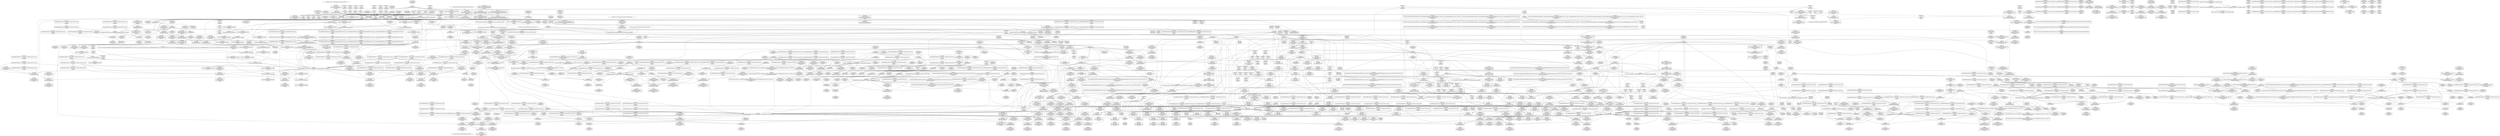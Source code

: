 digraph {
	CE0x57f2330 [shape=record,shape=Mrecord,label="{CE0x57f2330|_ret_%struct.task_struct*_%tmp4,_!dbg_!27714|./arch/x86/include/asm/current.h,14|*SummSource*}"]
	CE0x5829e90 [shape=record,shape=Mrecord,label="{CE0x5829e90|_call_void_mcount()_#3}"]
	CE0x57e2bc0 [shape=record,shape=Mrecord,label="{CE0x57e2bc0|rcu_read_lock:tmp2|*SummSource*}"]
	CE0x57c2eb0 [shape=record,shape=Mrecord,label="{CE0x57c2eb0|task_sid:tmp|*SummSource*}"]
	CE0x582bf40 [shape=record,shape=Mrecord,label="{CE0x582bf40|task_sid:tmp23|security/selinux/hooks.c,208}"]
	CE0x58289c0 [shape=record,shape=Mrecord,label="{CE0x58289c0|task_has_system:tmp3|*SummSource*}"]
	CE0x5870ce0 [shape=record,shape=Mrecord,label="{CE0x5870ce0|i64*_getelementptr_inbounds_(_11_x_i64_,_11_x_i64_*___llvm_gcov_ctr127,_i64_0,_i64_9)|*Constant*|*SummSink*}"]
	CE0x58f6fc0 [shape=record,shape=Mrecord,label="{CE0x58f6fc0|__preempt_count_add:tmp2|*SummSink*}"]
	CE0x57ce500 [shape=record,shape=Mrecord,label="{CE0x57ce500|i32_0|*Constant*|*SummSink*}"]
	CE0x58437c0 [shape=record,shape=Mrecord,label="{CE0x58437c0|task_sid:tmp7|security/selinux/hooks.c,208}"]
	CE0x5873810 [shape=record,shape=Mrecord,label="{CE0x5873810|rcu_read_lock:tmp21|include/linux/rcupdate.h,884|*SummSource*}"]
	CE0x5802550 [shape=record,shape=Mrecord,label="{CE0x5802550|task_sid:tmp12|security/selinux/hooks.c,208|*SummSource*}"]
	CE0x581f520 [shape=record,shape=Mrecord,label="{CE0x581f520|task_has_system:tmp2|*SummSink*}"]
	CE0x58399c0 [shape=record,shape=Mrecord,label="{CE0x58399c0|task_sid:tmp3}"]
	CE0x5888e90 [shape=record,shape=Mrecord,label="{CE0x5888e90|rcu_read_unlock:tmp21|include/linux/rcupdate.h,935|*SummSource*}"]
	CE0x586e610 [shape=record,shape=Mrecord,label="{CE0x586e610|i64*_getelementptr_inbounds_(_11_x_i64_,_11_x_i64_*___llvm_gcov_ctr127,_i64_0,_i64_8)|*Constant*}"]
	CE0x58713b0 [shape=record,shape=Mrecord,label="{CE0x58713b0|rcu_read_lock:tmp17|include/linux/rcupdate.h,882}"]
	CE0x57cdc10 [shape=record,shape=Mrecord,label="{CE0x57cdc10|i32_1|*Constant*|*SummSource*}"]
	CE0x57dea10 [shape=record,shape=Mrecord,label="{CE0x57dea10|rcu_lock_acquire:bb|*SummSink*}"]
	CE0x581c560 [shape=record,shape=Mrecord,label="{CE0x581c560|i64*_getelementptr_inbounds_(_11_x_i64_,_11_x_i64_*___llvm_gcov_ctr127,_i64_0,_i64_0)|*Constant*|*SummSink*}"]
	CE0x581f990 [shape=record,shape=Mrecord,label="{CE0x581f990|task_sid:if.then|*SummSink*}"]
	CE0x583fb70 [shape=record,shape=Mrecord,label="{CE0x583fb70|task_has_system:call|security/selinux/hooks.c,1592|*SummSource*}"]
	CE0x588cd60 [shape=record,shape=Mrecord,label="{CE0x588cd60|rcu_lock_release:entry|*SummSink*}"]
	CE0x58b3290 [shape=record,shape=Mrecord,label="{CE0x58b3290|rcu_lock_acquire:tmp5|include/linux/rcupdate.h,418|*SummSource*}"]
	CE0x5836fd0 [shape=record,shape=Mrecord,label="{CE0x5836fd0|i8*_getelementptr_inbounds_(_25_x_i8_,_25_x_i8_*_.str3,_i32_0,_i32_0)|*Constant*|*SummSource*}"]
	CE0x5868ec0 [shape=record,shape=Mrecord,label="{CE0x5868ec0|rcu_read_lock:tmp8|include/linux/rcupdate.h,882|*SummSource*}"]
	CE0x582d5a0 [shape=record,shape=Mrecord,label="{CE0x582d5a0|__preempt_count_sub:tmp1}"]
	CE0x5820130 [shape=record,shape=Mrecord,label="{CE0x5820130|task_sid:tmp2}"]
	CE0x582bed0 [shape=record,shape=Mrecord,label="{CE0x582bed0|i64*_getelementptr_inbounds_(_13_x_i64_,_13_x_i64_*___llvm_gcov_ctr126,_i64_0,_i64_10)|*Constant*}"]
	CE0x57d2020 [shape=record,shape=Mrecord,label="{CE0x57d2020|i32_3|*Constant*|*SummSource*}"]
	CE0x58b35f0 [shape=record,shape=Mrecord,label="{CE0x58b35f0|__rcu_read_unlock:tmp|*SummSink*}"]
	CE0x57e3140 [shape=record,shape=Mrecord,label="{CE0x57e3140|task_sid:tmp6|security/selinux/hooks.c,208}"]
	CE0x5824cc0 [shape=record,shape=Mrecord,label="{CE0x5824cc0|rcu_read_lock:land.lhs.true2|*SummSource*}"]
	CE0x5886e20 [shape=record,shape=Mrecord,label="{CE0x5886e20|i64*_getelementptr_inbounds_(_11_x_i64_,_11_x_i64_*___llvm_gcov_ctr132,_i64_0,_i64_8)|*Constant*|*SummSource*}"]
	CE0x5842bd0 [shape=record,shape=Mrecord,label="{CE0x5842bd0|rcu_read_lock:tmp1|*SummSink*}"]
	CE0x5820890 [shape=record,shape=Mrecord,label="{CE0x5820890|i64_3|*Constant*|*SummSink*}"]
	CE0x5828b40 [shape=record,shape=Mrecord,label="{CE0x5828b40|_call_void_mcount()_#3}"]
	CE0x58955a0 [shape=record,shape=Mrecord,label="{CE0x58955a0|_call_void_lock_acquire(%struct.lockdep_map*_%map,_i32_0,_i32_0,_i32_2,_i32_0,_%struct.lockdep_map*_null,_i64_ptrtoint_(i8*_blockaddress(_rcu_lock_acquire,_%__here)_to_i64))_#10,_!dbg_!27716|include/linux/rcupdate.h,418|*SummSink*}"]
	CE0x57e7c10 [shape=record,shape=Mrecord,label="{CE0x57e7c10|i64*_getelementptr_inbounds_(_17_x_i64_,_17_x_i64_*___llvm_gcov_ctr156,_i64_0,_i64_0)|*Constant*}"]
	CE0x587e750 [shape=record,shape=Mrecord,label="{CE0x587e750|__preempt_count_add:val|Function::__preempt_count_add&Arg::val::}"]
	CE0x57f8620 [shape=record,shape=Mrecord,label="{CE0x57f8620|selinux_syslog:tmp11|security/selinux/hooks.c,2073|*SummSource*}"]
	CE0x57f8e50 [shape=record,shape=Mrecord,label="{CE0x57f8e50|_ret_i32_%rc.0,_!dbg_!27725|security/selinux/hooks.c,2073|*SummSource*}"]
	CE0x57d1c00 [shape=record,shape=Mrecord,label="{CE0x57d1c00|_call_void___llvm_gcov_indirect_counter_increment(i32*___llvm_gcov_global_state_pred158,_i64**_getelementptr_inbounds_(_4_x_i64*_,_4_x_i64*_*___llvm_gcda_edge_table157,_i64_0,_i64_1)),_!dbg_!27713|security/selinux/hooks.c,2056}"]
	CE0x5844870 [shape=record,shape=Mrecord,label="{CE0x5844870|rcu_read_lock:tobool|include/linux/rcupdate.h,882|*SummSource*}"]
	CE0x586e170 [shape=record,shape=Mrecord,label="{CE0x586e170|rcu_read_lock:tmp16|include/linux/rcupdate.h,882}"]
	"CONST[source:2(external),value:2(dynamic)][purpose:{subject}][SrcIdx:2]"
	CE0x583f0e0 [shape=record,shape=Mrecord,label="{CE0x583f0e0|rcu_read_unlock:tmp7|include/linux/rcupdate.h,933}"]
	CE0x5835830 [shape=record,shape=Mrecord,label="{CE0x5835830|_call_void_lock_release(%struct.lockdep_map*_%map,_i32_1,_i64_ptrtoint_(i8*_blockaddress(_rcu_lock_release,_%__here)_to_i64))_#10,_!dbg_!27716|include/linux/rcupdate.h,423|*SummSink*}"]
	CE0x5871490 [shape=record,shape=Mrecord,label="{CE0x5871490|rcu_read_lock:tmp17|include/linux/rcupdate.h,882|*SummSink*}"]
	CE0x57ed1e0 [shape=record,shape=Mrecord,label="{CE0x57ed1e0|i64*_getelementptr_inbounds_(_17_x_i64_,_17_x_i64_*___llvm_gcov_ctr156,_i64_0,_i64_15)|*Constant*}"]
	CE0x581e5f0 [shape=record,shape=Mrecord,label="{CE0x581e5f0|task_sid:tmp13|security/selinux/hooks.c,208}"]
	CE0x581f4b0 [shape=record,shape=Mrecord,label="{CE0x581f4b0|task_has_system:tmp2|*SummSource*}"]
	CE0x581d2d0 [shape=record,shape=Mrecord,label="{CE0x581d2d0|task_sid:call3|security/selinux/hooks.c,208|*SummSink*}"]
	CE0x5882cc0 [shape=record,shape=Mrecord,label="{CE0x5882cc0|rcu_read_unlock:land.lhs.true2}"]
	CE0x5883dd0 [shape=record,shape=Mrecord,label="{CE0x5883dd0|rcu_read_unlock:bb|*SummSink*}"]
	CE0x586c3c0 [shape=record,shape=Mrecord,label="{CE0x586c3c0|rcu_read_lock:call3|include/linux/rcupdate.h,882|*SummSink*}"]
	CE0x57d9f00 [shape=record,shape=Mrecord,label="{CE0x57d9f00|i64**_getelementptr_inbounds_(_4_x_i64*_,_4_x_i64*_*___llvm_gcda_edge_table157,_i64_0,_i64_2)|*Constant*|*SummSink*}"]
	CE0x5888400 [shape=record,shape=Mrecord,label="{CE0x5888400|rcu_read_unlock:tmp20|include/linux/rcupdate.h,933}"]
	CE0x583ce40 [shape=record,shape=Mrecord,label="{CE0x583ce40|COLLAPSED:_GCMRE___llvm_gcov_ctr98_internal_global_2_x_i64_zeroinitializer:_elem_0:default:}"]
	CE0x5838200 [shape=record,shape=Mrecord,label="{CE0x5838200|i8*_getelementptr_inbounds_(_41_x_i8_,_41_x_i8_*_.str44,_i32_0,_i32_0)|*Constant*|*SummSink*}"]
	CE0x5801cb0 [shape=record,shape=Mrecord,label="{CE0x5801cb0|i32_77|*Constant*|*SummSource*}"]
	CE0x58a3300 [shape=record,shape=Mrecord,label="{CE0x58a3300|_call_void___preempt_count_sub(i32_1)_#10,_!dbg_!27715|include/linux/rcupdate.h,244|*SummSink*}"]
	CE0x585f5c0 [shape=record,shape=Mrecord,label="{CE0x585f5c0|__rcu_read_unlock:bb|*SummSink*}"]
	CE0x57f1c40 [shape=record,shape=Mrecord,label="{CE0x57f1c40|selinux_syslog:tmp5|security/selinux/hooks.c,2062|*SummSink*}"]
	CE0x57e7170 [shape=record,shape=Mrecord,label="{CE0x57e7170|GLOBAL:get_current|*Constant*|*SummSink*}"]
	CE0x589b700 [shape=record,shape=Mrecord,label="{CE0x589b700|rcu_lock_acquire:indirectgoto|*SummSink*}"]
	CE0x587df70 [shape=record,shape=Mrecord,label="{CE0x587df70|rcu_read_unlock:tmp4|include/linux/rcupdate.h,933|*SummSink*}"]
	CE0x57dc100 [shape=record,shape=Mrecord,label="{CE0x57dc100|selinux_syslog:tmp10|security/selinux/hooks.c,2073}"]
	CE0x5847560 [shape=record,shape=Mrecord,label="{CE0x5847560|rcu_read_unlock:entry}"]
	CE0x5865960 [shape=record,shape=Mrecord,label="{CE0x5865960|rcu_read_lock:tmp6|include/linux/rcupdate.h,882|*SummSource*}"]
	CE0x58281a0 [shape=record,shape=Mrecord,label="{CE0x58281a0|rcu_read_lock:entry}"]
	CE0x58b9b80 [shape=record,shape=Mrecord,label="{CE0x58b9b80|__preempt_count_sub:tmp4|./arch/x86/include/asm/preempt.h,77|*SummSource*}"]
	CE0x5897540 [shape=record,shape=Mrecord,label="{CE0x5897540|i64*_getelementptr_inbounds_(_4_x_i64_,_4_x_i64_*___llvm_gcov_ctr130,_i64_0,_i64_0)|*Constant*|*SummSource*}"]
	CE0x589b9b0 [shape=record,shape=Mrecord,label="{CE0x589b9b0|GLOBAL:__preempt_count_sub|*Constant*|*SummSource*}"]
	CE0x5840f30 [shape=record,shape=Mrecord,label="{CE0x5840f30|task_sid:tmp|*SummSink*}"]
	CE0x5885480 [shape=record,shape=Mrecord,label="{CE0x5885480|rcu_lock_release:tmp3|*SummSink*}"]
	CE0x582d9f0 [shape=record,shape=Mrecord,label="{CE0x582d9f0|i64*_getelementptr_inbounds_(_4_x_i64_,_4_x_i64_*___llvm_gcov_ctr129,_i64_0,_i64_0)|*Constant*|*SummSource*}"]
	CE0x57ce190 [shape=record,shape=Mrecord,label="{CE0x57ce190|i32_5|*Constant*|*SummSource*}"]
	CE0x58765e0 [shape=record,shape=Mrecord,label="{CE0x58765e0|rcu_lock_acquire:__here}"]
	CE0x5896300 [shape=record,shape=Mrecord,label="{CE0x5896300|GLOBAL:lock_acquire|*Constant*}"]
	CE0x582acf0 [shape=record,shape=Mrecord,label="{CE0x582acf0|i64*_getelementptr_inbounds_(_2_x_i64_,_2_x_i64_*___llvm_gcov_ctr159,_i64_0,_i64_0)|*Constant*}"]
	CE0x58895c0 [shape=record,shape=Mrecord,label="{CE0x58895c0|rcu_read_unlock:tmp17|include/linux/rcupdate.h,933|*SummSink*}"]
	"CONST[source:1(input),value:2(dynamic)][purpose:{operation}][SrcIdx:0]"
	CE0x57ee4e0 [shape=record,shape=Mrecord,label="{CE0x57ee4e0|selinux_syslog:sw.default|*SummSink*}"]
	CE0x57c41e0 [shape=record,shape=Mrecord,label="{CE0x57c41e0|GLOBAL:__llvm_gcov_global_state_pred158|Global_var:__llvm_gcov_global_state_pred158|*SummSink*}"]
	CE0x588a1b0 [shape=record,shape=Mrecord,label="{CE0x588a1b0|_call_void_lockdep_rcu_suspicious(i8*_getelementptr_inbounds_(_25_x_i8_,_25_x_i8_*_.str45,_i32_0,_i32_0),_i32_934,_i8*_getelementptr_inbounds_(_44_x_i8_,_44_x_i8_*_.str47,_i32_0,_i32_0))_#10,_!dbg_!27726|include/linux/rcupdate.h,933|*SummSink*}"]
	CE0x57fd660 [shape=record,shape=Mrecord,label="{CE0x57fd660|task_sid:tmp23|security/selinux/hooks.c,208|*SummSource*}"]
	CE0x5848980 [shape=record,shape=Mrecord,label="{CE0x5848980|i8_1|*Constant*|*SummSink*}"]
	CE0x57ffbd0 [shape=record,shape=Mrecord,label="{CE0x57ffbd0|task_sid:tmp27|security/selinux/hooks.c,208|*SummSink*}"]
	CE0x5825c70 [shape=record,shape=Mrecord,label="{CE0x5825c70|i32_77|*Constant*|*SummSink*}"]
	CE0x5802e40 [shape=record,shape=Mrecord,label="{CE0x5802e40|i64*_getelementptr_inbounds_(_11_x_i64_,_11_x_i64_*___llvm_gcov_ctr132,_i64_0,_i64_1)|*Constant*|*SummSink*}"]
	CE0x5827850 [shape=record,shape=Mrecord,label="{CE0x5827850|GLOBAL:task_sid.__warned|Global_var:task_sid.__warned|*SummSink*}"]
	CE0x58b4f00 [shape=record,shape=Mrecord,label="{CE0x58b4f00|i64*_getelementptr_inbounds_(_4_x_i64_,_4_x_i64_*___llvm_gcov_ctr134,_i64_0,_i64_2)|*Constant*|*SummSink*}"]
	CE0x5825b10 [shape=record,shape=Mrecord,label="{CE0x5825b10|i64*_getelementptr_inbounds_(_2_x_i64_,_2_x_i64_*___llvm_gcov_ctr98,_i64_0,_i64_0)|*Constant*|*SummSource*}"]
	CE0x588f440 [shape=record,shape=Mrecord,label="{CE0x588f440|__preempt_count_add:do.end}"]
	CE0x586ecf0 [shape=record,shape=Mrecord,label="{CE0x586ecf0|rcu_read_unlock:tmp7|include/linux/rcupdate.h,933|*SummSink*}"]
	CE0x57e1480 [shape=record,shape=Mrecord,label="{CE0x57e1480|cred_sid:tmp|*SummSink*}"]
	CE0x58252b0 [shape=record,shape=Mrecord,label="{CE0x58252b0|rcu_lock_acquire:tmp2|*SummSink*}"]
	CE0x587e0f0 [shape=record,shape=Mrecord,label="{CE0x587e0f0|_call_void___preempt_count_add(i32_1)_#10,_!dbg_!27711|include/linux/rcupdate.h,239|*SummSource*}"]
	CE0x57cff70 [shape=record,shape=Mrecord,label="{CE0x57cff70|_ret_%struct.task_struct*_%tmp4,_!dbg_!27714|./arch/x86/include/asm/current.h,14|*SummSink*}"]
	CE0x57ea1e0 [shape=record,shape=Mrecord,label="{CE0x57ea1e0|selinux_syslog:call3|security/selinux/hooks.c,2062|*SummSink*}"]
	CE0x5829ce0 [shape=record,shape=Mrecord,label="{CE0x5829ce0|rcu_read_lock:tmp3|*SummSource*}"]
	CE0x585da80 [shape=record,shape=Mrecord,label="{CE0x585da80|__preempt_count_sub:do.end|*SummSink*}"]
	CE0x5874d60 [shape=record,shape=Mrecord,label="{CE0x5874d60|rcu_read_unlock:tmp15|include/linux/rcupdate.h,933}"]
	CE0x57f79d0 [shape=record,shape=Mrecord,label="{CE0x57f79d0|i64*_getelementptr_inbounds_(_2_x_i64_,_2_x_i64_*___llvm_gcov_ctr159,_i64_0,_i64_1)|*Constant*|*SummSource*}"]
	CE0x5862500 [shape=record,shape=Mrecord,label="{CE0x5862500|__rcu_read_lock:entry|*SummSource*}"]
	CE0x587fab0 [shape=record,shape=Mrecord,label="{CE0x587fab0|GLOBAL:__preempt_count|Global_var:__preempt_count}"]
	CE0x5889850 [shape=record,shape=Mrecord,label="{CE0x5889850|rcu_read_unlock:tmp18|include/linux/rcupdate.h,933}"]
	CE0x581fed0 [shape=record,shape=Mrecord,label="{CE0x581fed0|%struct.task_struct*_(%struct.task_struct**)*_asm_movq_%gs:$_1:P_,$0_,_r,im,_dirflag_,_fpsr_,_flags_|*SummSource*}"]
	CE0x57f82b0 [shape=record,shape=Mrecord,label="{CE0x57f82b0|i64*_getelementptr_inbounds_(_17_x_i64_,_17_x_i64_*___llvm_gcov_ctr156,_i64_0,_i64_16)|*Constant*|*SummSource*}"]
	CE0x57f6f50 [shape=record,shape=Mrecord,label="{CE0x57f6f50|avc_has_perm:auditdata|Function::avc_has_perm&Arg::auditdata::}"]
	CE0x57e2740 [shape=record,shape=Mrecord,label="{CE0x57e2740|task_sid:land.lhs.true|*SummSource*}"]
	CE0x5867f90 [shape=record,shape=Mrecord,label="{CE0x5867f90|_ret_void,_!dbg_!27717|include/linux/rcupdate.h,419|*SummSink*}"]
	CE0x587b720 [shape=record,shape=Mrecord,label="{CE0x587b720|rcu_read_unlock:tmp}"]
	CE0x588ebf0 [shape=record,shape=Mrecord,label="{CE0x588ebf0|__rcu_read_lock:bb|*SummSource*}"]
	CE0x57f22a0 [shape=record,shape=Mrecord,label="{CE0x57f22a0|get_current:entry|*SummSink*}"]
	CE0x57c3d40 [shape=record,shape=Mrecord,label="{CE0x57c3d40|selinux_syslog:tmp|*SummSource*}"]
	CE0x57d41d0 [shape=record,shape=Mrecord,label="{CE0x57d41d0|avc_has_perm:requested|Function::avc_has_perm&Arg::requested::}"]
	CE0x5883130 [shape=record,shape=Mrecord,label="{CE0x5883130|__rcu_read_unlock:tmp5|include/linux/rcupdate.h,244|*SummSource*}"]
	CE0x5847ee0 [shape=record,shape=Mrecord,label="{CE0x5847ee0|task_sid:tmp7|security/selinux/hooks.c,208|*SummSource*}"]
	CE0x58e41b0 [shape=record,shape=Mrecord,label="{CE0x58e41b0|_call_void_mcount()_#3|*SummSink*}"]
	CE0x58afdf0 [shape=record,shape=Mrecord,label="{CE0x58afdf0|__rcu_read_lock:do.end|*SummSource*}"]
	CE0x5824350 [shape=record,shape=Mrecord,label="{CE0x5824350|task_sid:land.lhs.true}"]
	CE0x587be30 [shape=record,shape=Mrecord,label="{CE0x587be30|_call_void_mcount()_#3}"]
	CE0x6368590 [shape=record,shape=Mrecord,label="{CE0x6368590|_ret_i32_%call1,_!dbg_!27716|security/selinux/hooks.c,1594}"]
	CE0x586c240 [shape=record,shape=Mrecord,label="{CE0x586c240|rcu_read_lock:call3|include/linux/rcupdate.h,882|*SummSource*}"]
	CE0x5862dc0 [shape=record,shape=Mrecord,label="{CE0x5862dc0|i64_3|*Constant*}"]
	CE0x589f890 [shape=record,shape=Mrecord,label="{CE0x589f890|rcu_lock_acquire:tmp7|*SummSource*}"]
	CE0x58e5fe0 [shape=record,shape=Mrecord,label="{CE0x58e5fe0|i32_0|*Constant*}"]
	CE0x5849230 [shape=record,shape=Mrecord,label="{CE0x5849230|_call_void_mcount()_#3|*SummSource*}"]
	CE0x587e500 [shape=record,shape=Mrecord,label="{CE0x587e500|rcu_read_unlock:land.lhs.true}"]
	CE0x57e5f20 [shape=record,shape=Mrecord,label="{CE0x57e5f20|rcu_read_lock:do.end|*SummSink*}"]
	CE0x583a4d0 [shape=record,shape=Mrecord,label="{CE0x583a4d0|_call_void_rcu_lock_acquire(%struct.lockdep_map*_rcu_lock_map)_#10,_!dbg_!27711|include/linux/rcupdate.h,881|*SummSink*}"]
	CE0x57e02e0 [shape=record,shape=Mrecord,label="{CE0x57e02e0|i32_3|*Constant*}"]
	CE0x581de50 [shape=record,shape=Mrecord,label="{CE0x581de50|rcu_read_lock:tmp|*SummSink*}"]
	CE0x57e2ec0 [shape=record,shape=Mrecord,label="{CE0x57e2ec0|rcu_read_lock:tmp3}"]
	CE0x57d9a20 [shape=record,shape=Mrecord,label="{CE0x57d9a20|selinux_syslog:sw.bb|*SummSink*}"]
	CE0x5837e60 [shape=record,shape=Mrecord,label="{CE0x5837e60|i32_208|*Constant*|*SummSink*}"]
	CE0x5862740 [shape=record,shape=Mrecord,label="{CE0x5862740|_call_void_rcu_lock_acquire(%struct.lockdep_map*_rcu_lock_map)_#10,_!dbg_!27711|include/linux/rcupdate.h,881}"]
	CE0x57c4080 [shape=record,shape=Mrecord,label="{CE0x57c4080|i32_1|*Constant*|*SummSink*}"]
	CE0x57f0bc0 [shape=record,shape=Mrecord,label="{CE0x57f0bc0|_call_void___llvm_gcov_indirect_counter_increment(i32*___llvm_gcov_global_state_pred158,_i64**_getelementptr_inbounds_(_4_x_i64*_,_4_x_i64*_*___llvm_gcda_edge_table157,_i64_0,_i64_2)),_!dbg_!27718|security/selinux/hooks.c,2062|*SummSink*}"]
	CE0x57db550 [shape=record,shape=Mrecord,label="{CE0x57db550|selinux_syslog:call6|security/selinux/hooks.c,2070|*SummSink*}"]
	CE0x581fbc0 [shape=record,shape=Mrecord,label="{CE0x581fbc0|task_sid:bb|*SummSource*}"]
	CE0x58b0290 [shape=record,shape=Mrecord,label="{CE0x58b0290|rcu_lock_release:tmp2}"]
	CE0x5823dd0 [shape=record,shape=Mrecord,label="{CE0x5823dd0|cred_sid:security|security/selinux/hooks.c,196|*SummSink*}"]
	CE0x58b8aa0 [shape=record,shape=Mrecord,label="{CE0x58b8aa0|__rcu_read_unlock:tmp2}"]
	CE0x58b6840 [shape=record,shape=Mrecord,label="{CE0x58b6840|_call_void_mcount()_#3}"]
	CE0x4f47130 [shape=record,shape=Mrecord,label="{CE0x4f47130|%struct.task_struct*_(%struct.task_struct**)*_asm_movq_%gs:$_1:P_,$0_,_r,im,_dirflag_,_fpsr_,_flags_}"]
	CE0x589b560 [shape=record,shape=Mrecord,label="{CE0x589b560|rcu_lock_acquire:indirectgoto}"]
	CE0x57e9e20 [shape=record,shape=Mrecord,label="{CE0x57e9e20|_ret_i32_%call7,_!dbg_!27749|security/selinux/hooks.c,210}"]
	CE0x58ba630 [shape=record,shape=Mrecord,label="{CE0x58ba630|i64*_getelementptr_inbounds_(_4_x_i64_,_4_x_i64_*___llvm_gcov_ctr135,_i64_0,_i64_2)|*Constant*}"]
	CE0x57fd260 [shape=record,shape=Mrecord,label="{CE0x57fd260|i64*_getelementptr_inbounds_(_13_x_i64_,_13_x_i64_*___llvm_gcov_ctr126,_i64_0,_i64_10)|*Constant*|*SummSink*}"]
	CE0x57ec210 [shape=record,shape=Mrecord,label="{CE0x57ec210|get_current:bb|*SummSource*}"]
	CE0x582a270 [shape=record,shape=Mrecord,label="{CE0x582a270|task_sid:tobool1|security/selinux/hooks.c,208|*SummSource*}"]
	CE0x58392e0 [shape=record,shape=Mrecord,label="{CE0x58392e0|task_sid:tmp22|security/selinux/hooks.c,208}"]
	CE0x5895bb0 [shape=record,shape=Mrecord,label="{CE0x5895bb0|rcu_lock_acquire:tmp4|include/linux/rcupdate.h,418|*SummSource*}"]
	CE0x583ae40 [shape=record,shape=Mrecord,label="{CE0x583ae40|cred_sid:tmp3|*SummSink*}"]
	CE0x5864710 [shape=record,shape=Mrecord,label="{CE0x5864710|rcu_read_unlock:tmp5|include/linux/rcupdate.h,933|*SummSink*}"]
	CE0x57ef6d0 [shape=record,shape=Mrecord,label="{CE0x57ef6d0|task_has_system:tmp1}"]
	CE0x57f5280 [shape=record,shape=Mrecord,label="{CE0x57f5280|i64**_getelementptr_inbounds_(_4_x_i64*_,_4_x_i64*_*___llvm_gcda_edge_table157,_i64_0,_i64_0)|*Constant*|*SummSink*}"]
	CE0x57d1680 [shape=record,shape=Mrecord,label="{CE0x57d1680|GLOBAL:__llvm_gcov_indirect_counter_increment|*Constant*|*SummSink*}"]
	CE0x587d650 [shape=record,shape=Mrecord,label="{CE0x587d650|i64*_getelementptr_inbounds_(_11_x_i64_,_11_x_i64_*___llvm_gcov_ctr132,_i64_0,_i64_0)|*Constant*}"]
	CE0x5876b70 [shape=record,shape=Mrecord,label="{CE0x5876b70|rcu_read_unlock:tmp8|include/linux/rcupdate.h,933|*SummSource*}"]
	CE0x57eed50 [shape=record,shape=Mrecord,label="{CE0x57eed50|selinux_syslog:tmp3|security/selinux/hooks.c,2056|*SummSource*}"]
	CE0x57e4cb0 [shape=record,shape=Mrecord,label="{CE0x57e4cb0|task_sid:tmp16|security/selinux/hooks.c,208|*SummSource*}"]
	CE0x57eb3d0 [shape=record,shape=Mrecord,label="{CE0x57eb3d0|task_has_system:perms|Function::task_has_system&Arg::perms::|*SummSink*}"]
	CE0x57f5020 [shape=record,shape=Mrecord,label="{CE0x57f5020|i64**_getelementptr_inbounds_(_4_x_i64*_,_4_x_i64*_*___llvm_gcda_edge_table157,_i64_0,_i64_0)|*Constant*}"]
	CE0x58bb020 [shape=record,shape=Mrecord,label="{CE0x58bb020|__preempt_count_sub:do.end|*SummSource*}"]
	CE0x57e1b70 [shape=record,shape=Mrecord,label="{CE0x57e1b70|rcu_lock_acquire:map|Function::rcu_lock_acquire&Arg::map::|*SummSource*}"]
	CE0x5896030 [shape=record,shape=Mrecord,label="{CE0x5896030|_call_void___preempt_count_sub(i32_1)_#10,_!dbg_!27715|include/linux/rcupdate.h,244}"]
	CE0x5890b30 [shape=record,shape=Mrecord,label="{CE0x5890b30|i64*_getelementptr_inbounds_(_4_x_i64_,_4_x_i64_*___llvm_gcov_ctr128,_i64_0,_i64_0)|*Constant*|*SummSource*}"]
	CE0x5822880 [shape=record,shape=Mrecord,label="{CE0x5822880|i64*_getelementptr_inbounds_(_2_x_i64_,_2_x_i64_*___llvm_gcov_ctr131,_i64_0,_i64_1)|*Constant*|*SummSink*}"]
	CE0x5882e50 [shape=record,shape=Mrecord,label="{CE0x5882e50|rcu_read_unlock:land.lhs.true2|*SummSink*}"]
	CE0x57f0410 [shape=record,shape=Mrecord,label="{CE0x57f0410|GLOBAL:task_has_system|*Constant*|*SummSource*}"]
	CE0x58b13a0 [shape=record,shape=Mrecord,label="{CE0x58b13a0|i64*_getelementptr_inbounds_(_4_x_i64_,_4_x_i64_*___llvm_gcov_ctr129,_i64_0,_i64_3)|*Constant*|*SummSource*}"]
	CE0x57c3fd0 [shape=record,shape=Mrecord,label="{CE0x57c3fd0|GLOBAL:__llvm_gcov_global_state_pred158|Global_var:__llvm_gcov_global_state_pred158|*SummSource*}"]
	CE0x5882100 [shape=record,shape=Mrecord,label="{CE0x5882100|i64*_getelementptr_inbounds_(_4_x_i64_,_4_x_i64_*___llvm_gcov_ctr130,_i64_0,_i64_1)|*Constant*|*SummSource*}"]
	CE0x5833e70 [shape=record,shape=Mrecord,label="{CE0x5833e70|i32_(i32,_i32,_i16,_i32,_%struct.common_audit_data*)*_bitcast_(i32_(i32,_i32,_i16,_i32,_%struct.common_audit_data.495*)*_avc_has_perm_to_i32_(i32,_i32,_i16,_i32,_%struct.common_audit_data*)*)|*Constant*|*SummSink*}"]
	CE0x57ec030 [shape=record,shape=Mrecord,label="{CE0x57ec030|__llvm_gcov_indirect_counter_increment:tmp6|*SummSink*}"]
	CE0x58649c0 [shape=record,shape=Mrecord,label="{CE0x58649c0|i64_0|*Constant*}"]
	CE0x57d1aa0 [shape=record,shape=Mrecord,label="{CE0x57d1aa0|selinux_syslog:entry|*SummSink*}"]
	CE0x58b2280 [shape=record,shape=Mrecord,label="{CE0x58b2280|rcu_lock_release:tmp}"]
	CE0x57e22a0 [shape=record,shape=Mrecord,label="{CE0x57e22a0|i64_0|*Constant*|*SummSink*}"]
	CE0x57eb830 [shape=record,shape=Mrecord,label="{CE0x57eb830|task_has_system:entry|*SummSink*}"]
	CE0x5876450 [shape=record,shape=Mrecord,label="{CE0x5876450|rcu_read_unlock:tmp14|include/linux/rcupdate.h,933|*SummSink*}"]
	CE0x57efdd0 [shape=record,shape=Mrecord,label="{CE0x57efdd0|i64*_getelementptr_inbounds_(_2_x_i64_,_2_x_i64_*___llvm_gcov_ctr159,_i64_0,_i64_0)|*Constant*|*SummSink*}"]
	CE0x57e9fd0 [shape=record,shape=Mrecord,label="{CE0x57e9fd0|_ret_i32_%call7,_!dbg_!27749|security/selinux/hooks.c,210|*SummSource*}"]
	CE0x58b1cd0 [shape=record,shape=Mrecord,label="{CE0x58b1cd0|GLOBAL:__preempt_count|Global_var:__preempt_count}"]
	CE0x588df10 [shape=record,shape=Mrecord,label="{CE0x588df10|__rcu_read_unlock:entry}"]
	CE0x589fa00 [shape=record,shape=Mrecord,label="{CE0x589fa00|i8*_undef|*Constant*}"]
	CE0x58b5af0 [shape=record,shape=Mrecord,label="{CE0x58b5af0|__preempt_count_sub:tmp6|./arch/x86/include/asm/preempt.h,78|*SummSource*}"]
	CE0x57e92e0 [shape=record,shape=Mrecord,label="{CE0x57e92e0|_call_void___llvm_gcov_indirect_counter_increment(i32*___llvm_gcov_global_state_pred158,_i64**_getelementptr_inbounds_(_4_x_i64*_,_4_x_i64*_*___llvm_gcda_edge_table157,_i64_0,_i64_0)),_!dbg_!27721|security/selinux/hooks.c,2070|*SummSink*}"]
	CE0x58705d0 [shape=record,shape=Mrecord,label="{CE0x58705d0|i8*_getelementptr_inbounds_(_42_x_i8_,_42_x_i8_*_.str46,_i32_0,_i32_0)|*Constant*}"]
	CE0x58636e0 [shape=record,shape=Mrecord,label="{CE0x58636e0|_ret_void,_!dbg_!27717|include/linux/rcupdate.h,240|*SummSource*}"]
	CE0x5838710 [shape=record,shape=Mrecord,label="{CE0x5838710|i64*_getelementptr_inbounds_(_13_x_i64_,_13_x_i64_*___llvm_gcov_ctr126,_i64_0,_i64_9)|*Constant*|*SummSource*}"]
	CE0x57eb8a0 [shape=record,shape=Mrecord,label="{CE0x57eb8a0|task_has_system:tsk|Function::task_has_system&Arg::tsk::}"]
	CE0x57e9ce0 [shape=record,shape=Mrecord,label="{CE0x57e9ce0|task_sid:task|Function::task_sid&Arg::task::|*SummSource*}"]
	CE0x5828510 [shape=record,shape=Mrecord,label="{CE0x5828510|rcu_read_lock:entry|*SummSink*}"]
	CE0x5895080 [shape=record,shape=Mrecord,label="{CE0x5895080|_call_void_mcount()_#3|*SummSink*}"]
	CE0x5821370 [shape=record,shape=Mrecord,label="{CE0x5821370|cred_sid:tmp6|security/selinux/hooks.c,197|*SummSink*}"]
	CE0x57f1790 [shape=record,shape=Mrecord,label="{CE0x57f1790|selinux_syslog:tmp4|security/selinux/hooks.c,2062|*SummSource*}"]
	CE0x588d530 [shape=record,shape=Mrecord,label="{CE0x588d530|_ret_void,_!dbg_!27717|include/linux/rcupdate.h,424|*SummSource*}"]
	CE0x58957e0 [shape=record,shape=Mrecord,label="{CE0x58957e0|i64*_getelementptr_inbounds_(_4_x_i64_,_4_x_i64_*___llvm_gcov_ctr128,_i64_0,_i64_1)|*Constant*|*SummSource*}"]
	CE0x57c4730 [shape=record,shape=Mrecord,label="{CE0x57c4730|selinux_syslog:sw.epilog}"]
	CE0x5895710 [shape=record,shape=Mrecord,label="{CE0x5895710|i32_0|*Constant*}"]
	CE0x58b6970 [shape=record,shape=Mrecord,label="{CE0x58b6970|__rcu_read_lock:tmp}"]
	CE0x586d5d0 [shape=record,shape=Mrecord,label="{CE0x586d5d0|rcu_read_lock:tmp13|include/linux/rcupdate.h,882|*SummSink*}"]
	CE0x57e75c0 [shape=record,shape=Mrecord,label="{CE0x57e75c0|selinux_syslog:tmp6|security/selinux/hooks.c,2063|*SummSource*}"]
	CE0x58b5410 [shape=record,shape=Mrecord,label="{CE0x58b5410|i64*_getelementptr_inbounds_(_4_x_i64_,_4_x_i64_*___llvm_gcov_ctr134,_i64_0,_i64_2)|*Constant*}"]
	CE0x58433b0 [shape=record,shape=Mrecord,label="{CE0x58433b0|_call_void_mcount()_#3|*SummSource*}"]
	CE0x57e1dc0 [shape=record,shape=Mrecord,label="{CE0x57e1dc0|rcu_read_lock:call|include/linux/rcupdate.h,882}"]
	CE0x588c190 [shape=record,shape=Mrecord,label="{CE0x588c190|_call_void_rcu_lock_release(%struct.lockdep_map*_rcu_lock_map)_#10,_!dbg_!27733|include/linux/rcupdate.h,935}"]
	CE0x58b6380 [shape=record,shape=Mrecord,label="{CE0x58b6380|rcu_lock_release:tmp4|include/linux/rcupdate.h,423|*SummSource*}"]
	CE0x5875310 [shape=record,shape=Mrecord,label="{CE0x5875310|rcu_read_unlock:tmp16|include/linux/rcupdate.h,933}"]
	CE0x57fa570 [shape=record,shape=Mrecord,label="{CE0x57fa570|i32_-1|*Constant*|*SummSink*}"]
	CE0x5871970 [shape=record,shape=Mrecord,label="{CE0x5871970|rcu_read_lock:tmp18|include/linux/rcupdate.h,882|*SummSource*}"]
	CE0x57f7b60 [shape=record,shape=Mrecord,label="{CE0x57f7b60|0:_i8,_:_GCMR_task_sid.__warned_internal_global_i8_0,_section_.data.unlikely_,_align_1:_elem_0:default:}"]
	CE0x57ced40 [shape=record,shape=Mrecord,label="{CE0x57ced40|i32_8|*Constant*}"]
	CE0x583e480 [shape=record,shape=Mrecord,label="{CE0x583e480|task_sid:land.lhs.true2}"]
	CE0x58bab90 [shape=record,shape=Mrecord,label="{CE0x58bab90|__preempt_count_sub:tmp2|*SummSource*}"]
	CE0x5827670 [shape=record,shape=Mrecord,label="{CE0x5827670|rcu_read_unlock:if.end|*SummSource*}"]
	CE0x57e7090 [shape=record,shape=Mrecord,label="{CE0x57e7090|GLOBAL:get_current|*Constant*|*SummSource*}"]
	CE0x58e8400 [shape=record,shape=Mrecord,label="{CE0x58e8400|__preempt_count_add:tmp5|./arch/x86/include/asm/preempt.h,72|*SummSource*}"]
	CE0x57e5c00 [shape=record,shape=Mrecord,label="{CE0x57e5c00|task_sid:tmp18|security/selinux/hooks.c,208|*SummSource*}"]
	CE0x587e290 [shape=record,shape=Mrecord,label="{CE0x587e290|GLOBAL:__preempt_count_add|*Constant*}"]
	CE0x589aa50 [shape=record,shape=Mrecord,label="{CE0x589aa50|__preempt_count_add:tmp6|./arch/x86/include/asm/preempt.h,73|*SummSink*}"]
	CE0x587ae50 [shape=record,shape=Mrecord,label="{CE0x587ae50|rcu_read_unlock:tobool|include/linux/rcupdate.h,933}"]
	CE0x5840c80 [shape=record,shape=Mrecord,label="{CE0x5840c80|rcu_read_lock:tmp1|*SummSource*}"]
	CE0x5827510 [shape=record,shape=Mrecord,label="{CE0x5827510|rcu_read_unlock:if.end}"]
	CE0x583cc30 [shape=record,shape=Mrecord,label="{CE0x583cc30|get_current:tmp|*SummSource*}"]
	CE0x57fd2d0 [shape=record,shape=Mrecord,label="{CE0x57fd2d0|task_sid:tmp22|security/selinux/hooks.c,208|*SummSource*}"]
	CE0x57ccfe0 [shape=record,shape=Mrecord,label="{CE0x57ccfe0|i32_10|*Constant*}"]
	CE0x57f7410 [shape=record,shape=Mrecord,label="{CE0x57f7410|task_sid:if.end}"]
	CE0x5841560 [shape=record,shape=Mrecord,label="{CE0x5841560|i64*_getelementptr_inbounds_(_2_x_i64_,_2_x_i64_*___llvm_gcov_ctr131,_i64_0,_i64_1)|*Constant*|*SummSource*}"]
	CE0x5877b00 [shape=record,shape=Mrecord,label="{CE0x5877b00|i64*_getelementptr_inbounds_(_4_x_i64_,_4_x_i64_*___llvm_gcov_ctr128,_i64_0,_i64_3)|*Constant*|*SummSource*}"]
	CE0x58b0300 [shape=record,shape=Mrecord,label="{CE0x58b0300|rcu_lock_release:tmp2|*SummSource*}"]
	CE0x57dd640 [shape=record,shape=Mrecord,label="{CE0x57dd640|selinux_syslog:tmp5|security/selinux/hooks.c,2062|*SummSource*}"]
	CE0x5821c90 [shape=record,shape=Mrecord,label="{CE0x5821c90|_call_void_mcount()_#3}"]
	CE0x5883d10 [shape=record,shape=Mrecord,label="{CE0x5883d10|rcu_read_unlock:bb|*SummSource*}"]
	CE0x587bca0 [shape=record,shape=Mrecord,label="{CE0x587bca0|rcu_read_unlock:tmp3|*SummSource*}"]
	CE0x57fa0d0 [shape=record,shape=Mrecord,label="{CE0x57fa0d0|_call_void___llvm_gcov_indirect_counter_increment(i32*___llvm_gcov_global_state_pred158,_i64**_getelementptr_inbounds_(_4_x_i64*_,_4_x_i64*_*___llvm_gcda_edge_table157,_i64_0,_i64_3)),_!dbg_!27720|security/selinux/hooks.c,2063}"]
	CE0x589f430 [shape=record,shape=Mrecord,label="{CE0x589f430|rcu_lock_acquire:tmp6|*SummSink*}"]
	CE0x58b2360 [shape=record,shape=Mrecord,label="{CE0x58b2360|rcu_lock_release:tmp|*SummSource*}"]
	CE0x57ce920 [shape=record,shape=Mrecord,label="{CE0x57ce920|selinux_syslog:sw.bb5|*SummSource*}"]
	CE0x58e7170 [shape=record,shape=Mrecord,label="{CE0x58e7170|_call_void_asm_addl_$1,_%gs:$0_,_*m,ri,*m,_dirflag_,_fpsr_,_flags_(i32*___preempt_count,_i32_%sub,_i32*___preempt_count)_#3,_!dbg_!27717,_!srcloc_!27718|./arch/x86/include/asm/preempt.h,77|*SummSink*}"]
	CE0x588b680 [shape=record,shape=Mrecord,label="{CE0x588b680|rcu_read_unlock:tmp21|include/linux/rcupdate.h,935|*SummSink*}"]
	CE0x57cf4d0 [shape=record,shape=Mrecord,label="{CE0x57cf4d0|i32_0|*Constant*|*SummSource*}"]
	CE0x589f900 [shape=record,shape=Mrecord,label="{CE0x589f900|rcu_lock_acquire:tmp7|*SummSink*}"]
	CE0x57db3b0 [shape=record,shape=Mrecord,label="{CE0x57db3b0|selinux_syslog:call6|security/selinux/hooks.c,2070}"]
	CE0x589ab70 [shape=record,shape=Mrecord,label="{CE0x589ab70|rcu_lock_release:__here}"]
	CE0x582d080 [shape=record,shape=Mrecord,label="{CE0x582d080|i64*_getelementptr_inbounds_(_4_x_i64_,_4_x_i64_*___llvm_gcov_ctr135,_i64_0,_i64_2)|*Constant*|*SummSink*}"]
	CE0x57e74f0 [shape=record,shape=Mrecord,label="{CE0x57e74f0|__llvm_gcov_indirect_counter_increment:entry|*SummSink*}"]
	CE0x4f46fe0 [shape=record,shape=Mrecord,label="{CE0x4f46fe0|GLOBAL:current_task|Global_var:current_task|*SummSource*}"]
	CE0x5807d70 [shape=record,shape=Mrecord,label="{CE0x5807d70|i64**_getelementptr_inbounds_(_4_x_i64*_,_4_x_i64*_*___llvm_gcda_edge_table157,_i64_0,_i64_1)|*Constant*}"]
	CE0x57d32d0 [shape=record,shape=Mrecord,label="{CE0x57d32d0|rcu_read_lock:bb}"]
	CE0x57e1820 [shape=record,shape=Mrecord,label="{CE0x57e1820|GLOBAL:task_sid.__warned|Global_var:task_sid.__warned}"]
	CE0x586e320 [shape=record,shape=Mrecord,label="{CE0x586e320|rcu_read_lock:tmp16|include/linux/rcupdate.h,882|*SummSource*}"]
	CE0x57d7910 [shape=record,shape=Mrecord,label="{CE0x57d7910|GLOBAL:__llvm_gcov_indirect_counter_increment|*Constant*}"]
	CE0x57d1e10 [shape=record,shape=Mrecord,label="{CE0x57d1e10|i32_7|*Constant*|*SummSource*}"]
	CE0x5883890 [shape=record,shape=Mrecord,label="{CE0x5883890|void_(i32*,_i32,_i32*)*_asm_addl_$1,_%gs:$0_,_*m,ri,*m,_dirflag_,_fpsr_,_flags_|*SummSource*}"]
	CE0x58657f0 [shape=record,shape=Mrecord,label="{CE0x58657f0|rcu_read_lock:tmp6|include/linux/rcupdate.h,882}"]
	CE0x5839e00 [shape=record,shape=Mrecord,label="{CE0x5839e00|_call_void_mcount()_#3|*SummSink*}"]
	CE0x57d62e0 [shape=record,shape=Mrecord,label="{CE0x57d62e0|GLOBAL:rcu_read_lock|*Constant*|*SummSink*}"]
	CE0x5822c70 [shape=record,shape=Mrecord,label="{CE0x5822c70|i64_6|*Constant*|*SummSink*}"]
	CE0x57f9d00 [shape=record,shape=Mrecord,label="{CE0x57f9d00|__llvm_gcov_indirect_counter_increment:bb}"]
	CE0x5882280 [shape=record,shape=Mrecord,label="{CE0x5882280|i64*_getelementptr_inbounds_(_4_x_i64_,_4_x_i64_*___llvm_gcov_ctr130,_i64_0,_i64_1)|*Constant*|*SummSink*}"]
	CE0x57e73c0 [shape=record,shape=Mrecord,label="{CE0x57e73c0|__llvm_gcov_indirect_counter_increment:entry}"]
	CE0x57e2130 [shape=record,shape=Mrecord,label="{CE0x57e2130|i64_0|*Constant*|*SummSource*}"]
	CE0x58601b0 [shape=record,shape=Mrecord,label="{CE0x58601b0|__rcu_read_unlock:tmp6|include/linux/rcupdate.h,245|*SummSink*}"]
	CE0x57f90f0 [shape=record,shape=Mrecord,label="{CE0x57f90f0|__llvm_gcov_indirect_counter_increment:exit|*SummSource*}"]
	CE0x585ffc0 [shape=record,shape=Mrecord,label="{CE0x585ffc0|__rcu_read_unlock:tmp6|include/linux/rcupdate.h,245}"]
	CE0x5801720 [shape=record,shape=Mrecord,label="{CE0x5801720|task_sid:tmp4|*LoadInst*|security/selinux/hooks.c,208|*SummSink*}"]
	CE0x58e7020 [shape=record,shape=Mrecord,label="{CE0x58e7020|_call_void_asm_addl_$1,_%gs:$0_,_*m,ri,*m,_dirflag_,_fpsr_,_flags_(i32*___preempt_count,_i32_%sub,_i32*___preempt_count)_#3,_!dbg_!27717,_!srcloc_!27718|./arch/x86/include/asm/preempt.h,77|*SummSource*}"]
	CE0x5821940 [shape=record,shape=Mrecord,label="{CE0x5821940|GLOBAL:__rcu_read_lock|*Constant*|*SummSource*}"]
	CE0x5835690 [shape=record,shape=Mrecord,label="{CE0x5835690|_call_void_lock_release(%struct.lockdep_map*_%map,_i32_1,_i64_ptrtoint_(i8*_blockaddress(_rcu_lock_release,_%__here)_to_i64))_#10,_!dbg_!27716|include/linux/rcupdate.h,423}"]
	CE0x58894e0 [shape=record,shape=Mrecord,label="{CE0x58894e0|rcu_read_unlock:tmp17|include/linux/rcupdate.h,933}"]
	CE0x5895e90 [shape=record,shape=Mrecord,label="{CE0x5895e90|_call_void_asm_sideeffect_,_memory_,_dirflag_,_fpsr_,_flags_()_#3,_!dbg_!27711,_!srcloc_!27714|include/linux/rcupdate.h,244|*SummSource*}"]
	CE0x58e6a60 [shape=record,shape=Mrecord,label="{CE0x58e6a60|__preempt_count_sub:tmp}"]
	CE0x5873b80 [shape=record,shape=Mrecord,label="{CE0x5873b80|rcu_read_lock:tmp21|include/linux/rcupdate.h,884|*SummSink*}"]
	CE0x57f9e30 [shape=record,shape=Mrecord,label="{CE0x57f9e30|selinux_syslog:call4|security/selinux/hooks.c,2062|*SummSource*}"]
	CE0x57f8320 [shape=record,shape=Mrecord,label="{CE0x57f8320|selinux_syslog:tmp10|security/selinux/hooks.c,2073|*SummSink*}"]
	CE0x588ee50 [shape=record,shape=Mrecord,label="{CE0x588ee50|__rcu_read_lock:do.body}"]
	CE0x57cf210 [shape=record,shape=Mrecord,label="{CE0x57cf210|selinux_syslog:tmp1|*SummSource*}"]
	CE0x6a2ee30 [shape=record,shape=Mrecord,label="{CE0x6a2ee30|get_current:tmp4|./arch/x86/include/asm/current.h,14|*SummSink*}"]
	CE0x58bc560 [shape=record,shape=Mrecord,label="{CE0x58bc560|__rcu_read_unlock:tmp2|*SummSource*}"]
	CE0x588c330 [shape=record,shape=Mrecord,label="{CE0x588c330|_call_void_rcu_lock_release(%struct.lockdep_map*_rcu_lock_map)_#10,_!dbg_!27733|include/linux/rcupdate.h,935|*SummSink*}"]
	CE0x58b7e10 [shape=record,shape=Mrecord,label="{CE0x58b7e10|__preempt_count_add:tmp4|./arch/x86/include/asm/preempt.h,72|*SummSink*}"]
	CE0x5872bc0 [shape=record,shape=Mrecord,label="{CE0x5872bc0|rcu_read_lock:tmp19|include/linux/rcupdate.h,882|*SummSource*}"]
	CE0x5833a50 [shape=record,shape=Mrecord,label="{CE0x5833a50|task_has_system:call1|security/selinux/hooks.c,1594|*SummSource*}"]
	CE0x57d6900 [shape=record,shape=Mrecord,label="{CE0x57d6900|__llvm_gcov_indirect_counter_increment:tmp1|*SummSink*}"]
	CE0x58b9b10 [shape=record,shape=Mrecord,label="{CE0x58b9b10|__preempt_count_sub:tmp4|./arch/x86/include/asm/preempt.h,77}"]
	CE0x587b790 [shape=record,shape=Mrecord,label="{CE0x587b790|COLLAPSED:_GCMRE___llvm_gcov_ctr132_internal_global_11_x_i64_zeroinitializer:_elem_0:default:}"]
	CE0x58442b0 [shape=record,shape=Mrecord,label="{CE0x58442b0|task_sid:tmp11|security/selinux/hooks.c,208}"]
	CE0x5839ec0 [shape=record,shape=Mrecord,label="{CE0x5839ec0|i32_22|*Constant*}"]
	CE0x57cdcc0 [shape=record,shape=Mrecord,label="{CE0x57cdcc0|selinux_syslog:bb}"]
	CE0x583f000 [shape=record,shape=Mrecord,label="{CE0x583f000|rcu_read_unlock:tmp6|include/linux/rcupdate.h,933|*SummSource*}"]
	CE0x5890a20 [shape=record,shape=Mrecord,label="{CE0x5890a20|__rcu_read_lock:tmp2|*SummSource*}"]
	CE0x57fefe0 [shape=record,shape=Mrecord,label="{CE0x57fefe0|i64*_getelementptr_inbounds_(_13_x_i64_,_13_x_i64_*___llvm_gcov_ctr126,_i64_0,_i64_12)|*Constant*}"]
	CE0x57d0dc0 [shape=record,shape=Mrecord,label="{CE0x57d0dc0|__llvm_gcov_indirect_counter_increment:counter|*SummSource*}"]
	CE0x5844dd0 [shape=record,shape=Mrecord,label="{CE0x5844dd0|task_sid:tmp10|security/selinux/hooks.c,208|*SummSink*}"]
	CE0x57c4940 [shape=record,shape=Mrecord,label="{CE0x57c4940|selinux_syslog:tmp|*SummSink*}"]
	CE0x57c44a0 [shape=record,shape=Mrecord,label="{CE0x57c44a0|i32_6|*Constant*}"]
	CE0x57ff4f0 [shape=record,shape=Mrecord,label="{CE0x57ff4f0|task_sid:tmp26|security/selinux/hooks.c,208|*SummSource*}"]
	CE0x5899c00 [shape=record,shape=Mrecord,label="{CE0x5899c00|__preempt_count_add:tmp|*SummSource*}"]
	CE0x5800230 [shape=record,shape=Mrecord,label="{CE0x5800230|GLOBAL:cred_sid|*Constant*|*SummSource*}"]
	CE0x583bce0 [shape=record,shape=Mrecord,label="{CE0x583bce0|cred_sid:tmp2}"]
	CE0x57ef4e0 [shape=record,shape=Mrecord,label="{CE0x57ef4e0|__llvm_gcov_indirect_counter_increment:pred|*SummSource*}"]
	CE0x57e65e0 [shape=record,shape=Mrecord,label="{CE0x57e65e0|task_sid:do.end6|*SummSink*}"]
	CE0x5828a30 [shape=record,shape=Mrecord,label="{CE0x5828a30|task_has_system:tmp3|*SummSink*}"]
	CE0x57ebb90 [shape=record,shape=Mrecord,label="{CE0x57ebb90|__llvm_gcov_indirect_counter_increment:tmp6}"]
	CE0x5842360 [shape=record,shape=Mrecord,label="{CE0x5842360|cred_sid:tmp1|*SummSource*}"]
	CE0x582c460 [shape=record,shape=Mrecord,label="{CE0x582c460|i64*_getelementptr_inbounds_(_4_x_i64_,_4_x_i64_*___llvm_gcov_ctr129,_i64_0,_i64_2)|*Constant*|*SummSource*}"]
	CE0x57d2a30 [shape=record,shape=Mrecord,label="{CE0x57d2a30|cred_sid:sid|security/selinux/hooks.c,197|*SummSink*}"]
	CE0x58b7040 [shape=record,shape=Mrecord,label="{CE0x58b7040|i64*_getelementptr_inbounds_(_4_x_i64_,_4_x_i64_*___llvm_gcov_ctr129,_i64_0,_i64_1)|*Constant*}"]
	CE0x583dd50 [shape=record,shape=Mrecord,label="{CE0x583dd50|i32_77|*Constant*}"]
	CE0x58025c0 [shape=record,shape=Mrecord,label="{CE0x58025c0|task_sid:tmp12|security/selinux/hooks.c,208|*SummSink*}"]
	CE0x58241e0 [shape=record,shape=Mrecord,label="{CE0x58241e0|task_sid:do.body5|*SummSource*}"]
	CE0x5895010 [shape=record,shape=Mrecord,label="{CE0x5895010|_call_void_mcount()_#3|*SummSource*}"]
	CE0x57ff6e0 [shape=record,shape=Mrecord,label="{CE0x57ff6e0|task_sid:call7|security/selinux/hooks.c,208}"]
	CE0x57c8e30 [shape=record,shape=Mrecord,label="{CE0x57c8e30|i32_6|*Constant*|*SummSink*}"]
	CE0x57eebe0 [shape=record,shape=Mrecord,label="{CE0x57eebe0|selinux_syslog:tmp2|security/selinux/hooks.c,2056|*SummSink*}"]
	CE0x58402e0 [shape=record,shape=Mrecord,label="{CE0x58402e0|get_current:tmp3}"]
	CE0x5829d80 [shape=record,shape=Mrecord,label="{CE0x5829d80|rcu_read_lock:tmp3|*SummSink*}"]
	CE0x58b4cd0 [shape=record,shape=Mrecord,label="{CE0x58b4cd0|__rcu_read_unlock:do.end|*SummSource*}"]
	CE0x57e2a10 [shape=record,shape=Mrecord,label="{CE0x57e2a10|task_sid:if.then|*SummSource*}"]
	CE0x588b510 [shape=record,shape=Mrecord,label="{CE0x588b510|rcu_lock_acquire:tmp1}"]
	CE0x588dea0 [shape=record,shape=Mrecord,label="{CE0x588dea0|GLOBAL:__rcu_read_unlock|*Constant*|*SummSource*}"]
	CE0x58423d0 [shape=record,shape=Mrecord,label="{CE0x58423d0|cred_sid:tmp1|*SummSink*}"]
	CE0x587b0a0 [shape=record,shape=Mrecord,label="{CE0x587b0a0|__rcu_read_lock:tmp6|include/linux/rcupdate.h,240|*SummSink*}"]
	CE0x5833b80 [shape=record,shape=Mrecord,label="{CE0x5833b80|task_has_system:call1|security/selinux/hooks.c,1594|*SummSink*}"]
	CE0x5841800 [shape=record,shape=Mrecord,label="{CE0x5841800|GLOBAL:rcu_read_lock.__warned|Global_var:rcu_read_lock.__warned|*SummSource*}"]
	CE0x57c3df0 [shape=record,shape=Mrecord,label="{CE0x57c3df0|i64*_getelementptr_inbounds_(_17_x_i64_,_17_x_i64_*___llvm_gcov_ctr156,_i64_0,_i64_0)|*Constant*|*SummSink*}"]
	CE0x58251d0 [shape=record,shape=Mrecord,label="{CE0x58251d0|rcu_lock_acquire:tmp2}"]
	CE0x5879130 [shape=record,shape=Mrecord,label="{CE0x5879130|_call_void_asm_sideeffect_,_memory_,_dirflag_,_fpsr_,_flags_()_#3,_!dbg_!27714,_!srcloc_!27715|include/linux/rcupdate.h,239}"]
	CE0x58e3ad0 [shape=record,shape=Mrecord,label="{CE0x58e3ad0|COLLAPSED:_GCMRE___llvm_gcov_ctr134_internal_global_4_x_i64_zeroinitializer:_elem_0:default:}"]
	CE0x58bafb0 [shape=record,shape=Mrecord,label="{CE0x58bafb0|__preempt_count_sub:bb|*SummSource*}"]
	CE0x58e5e30 [shape=record,shape=Mrecord,label="{CE0x58e5e30|__preempt_count_sub:tmp|*SummSource*}"]
	CE0x589f6b0 [shape=record,shape=Mrecord,label="{CE0x589f6b0|rcu_lock_acquire:tmp7}"]
	CE0x582a600 [shape=record,shape=Mrecord,label="{CE0x582a600|task_sid:land.lhs.true2|*SummSink*}"]
	CE0x5890710 [shape=record,shape=Mrecord,label="{CE0x5890710|i64*_getelementptr_inbounds_(_4_x_i64_,_4_x_i64_*___llvm_gcov_ctr133,_i64_0,_i64_0)|*Constant*|*SummSink*}"]
	CE0x5877fa0 [shape=record,shape=Mrecord,label="{CE0x5877fa0|rcu_read_unlock:call3|include/linux/rcupdate.h,933|*SummSource*}"]
	CE0x589b0b0 [shape=record,shape=Mrecord,label="{CE0x589b0b0|rcu_lock_acquire:tmp5|include/linux/rcupdate.h,418}"]
	CE0x58ba520 [shape=record,shape=Mrecord,label="{CE0x58ba520|_call_void_mcount()_#3|*SummSink*}"]
	CE0x57e3220 [shape=record,shape=Mrecord,label="{CE0x57e3220|GLOBAL:__llvm_gcov_ctr126|Global_var:__llvm_gcov_ctr126|*SummSource*}"]
	CE0x5896890 [shape=record,shape=Mrecord,label="{CE0x5896890|rcu_lock_release:tmp1}"]
	CE0x4f47070 [shape=record,shape=Mrecord,label="{CE0x4f47070|GLOBAL:current_task|Global_var:current_task|*SummSink*}"]
	CE0x583bd50 [shape=record,shape=Mrecord,label="{CE0x583bd50|cred_sid:tmp2|*SummSource*}"]
	CE0x57d49a0 [shape=record,shape=Mrecord,label="{CE0x57d49a0|_ret_i32_%retval.0,_!dbg_!27728|security/selinux/avc.c,775}"]
	CE0x57d5320 [shape=record,shape=Mrecord,label="{CE0x57d5320|__llvm_gcov_indirect_counter_increment:pred|*SummSink*}"]
	CE0x5884cc0 [shape=record,shape=Mrecord,label="{CE0x5884cc0|rcu_read_unlock:tobool1|include/linux/rcupdate.h,933}"]
	CE0x58902f0 [shape=record,shape=Mrecord,label="{CE0x58902f0|i64*_getelementptr_inbounds_(_4_x_i64_,_4_x_i64_*___llvm_gcov_ctr130,_i64_0,_i64_3)|*Constant*}"]
	CE0x586cf80 [shape=record,shape=Mrecord,label="{CE0x586cf80|rcu_read_unlock:call3|include/linux/rcupdate.h,933}"]
	CE0x58a26f0 [shape=record,shape=Mrecord,label="{CE0x58a26f0|__preempt_count_add:tmp7|./arch/x86/include/asm/preempt.h,73|*SummSink*}"]
	CE0x57e3da0 [shape=record,shape=Mrecord,label="{CE0x57e3da0|GLOBAL:rcu_lock_map|Global_var:rcu_lock_map|*SummSink*}"]
	CE0x5873d70 [shape=record,shape=Mrecord,label="{CE0x5873d70|rcu_read_lock:tmp22|include/linux/rcupdate.h,884}"]
	CE0x586fd70 [shape=record,shape=Mrecord,label="{CE0x586fd70|i32_883|*Constant*|*SummSource*}"]
	CE0x57f7230 [shape=record,shape=Mrecord,label="{CE0x57f7230|_ret_i32_%retval.0,_!dbg_!27728|security/selinux/avc.c,775|*SummSink*}"]
	CE0x5823880 [shape=record,shape=Mrecord,label="{CE0x5823880|_call_void___rcu_read_lock()_#10,_!dbg_!27710|include/linux/rcupdate.h,879|*SummSink*}"]
	CE0x57ca2e0 [shape=record,shape=Mrecord,label="{CE0x57ca2e0|selinux_syslog:sw.default|*SummSource*}"]
	CE0x583d4e0 [shape=record,shape=Mrecord,label="{CE0x583d4e0|_call_void_rcu_read_lock()_#10,_!dbg_!27712|security/selinux/hooks.c,207|*SummSource*}"]
	CE0x5827ed0 [shape=record,shape=Mrecord,label="{CE0x5827ed0|i32_1|*Constant*}"]
	CE0x58b27a0 [shape=record,shape=Mrecord,label="{CE0x58b27a0|i64*_getelementptr_inbounds_(_4_x_i64_,_4_x_i64_*___llvm_gcov_ctr128,_i64_0,_i64_0)|*Constant*}"]
	CE0x58369d0 [shape=record,shape=Mrecord,label="{CE0x58369d0|rcu_lock_release:bb|*SummSink*}"]
	CE0x588dcf0 [shape=record,shape=Mrecord,label="{CE0x588dcf0|GLOBAL:__rcu_read_unlock|*Constant*|*SummSink*}"]
	CE0x5824790 [shape=record,shape=Mrecord,label="{CE0x5824790|_ret_void,_!dbg_!27735|include/linux/rcupdate.h,938|*SummSource*}"]
	CE0x57fe450 [shape=record,shape=Mrecord,label="{CE0x57fe450|task_sid:tmp24|security/selinux/hooks.c,208|*SummSink*}"]
	CE0x5840400 [shape=record,shape=Mrecord,label="{CE0x5840400|get_current:tmp3|*SummSource*}"]
	CE0x5808f40 [shape=record,shape=Mrecord,label="{CE0x5808f40|%struct.task_struct*_(%struct.task_struct**)*_asm_movq_%gs:$_1:P_,$0_,_r,im,_dirflag_,_fpsr_,_flags_|*SummSink*}"]
	CE0x587ed10 [shape=record,shape=Mrecord,label="{CE0x587ed10|GLOBAL:__llvm_gcov_ctr132|Global_var:__llvm_gcov_ctr132|*SummSource*}"]
	CE0x57e19e0 [shape=record,shape=Mrecord,label="{CE0x57e19e0|GLOBAL:task_sid.__warned|Global_var:task_sid.__warned|*SummSource*}"]
	CE0x57f7640 [shape=record,shape=Mrecord,label="{CE0x57f7640|task_has_system:tmp1|*SummSink*}"]
	CE0x589a970 [shape=record,shape=Mrecord,label="{CE0x589a970|__preempt_count_add:tmp6|./arch/x86/include/asm/preempt.h,73}"]
	CE0x583bdc0 [shape=record,shape=Mrecord,label="{CE0x583bdc0|cred_sid:tmp2|*SummSink*}"]
	CE0x588f210 [shape=record,shape=Mrecord,label="{CE0x588f210|i64*_getelementptr_inbounds_(_4_x_i64_,_4_x_i64_*___llvm_gcov_ctr133,_i64_0,_i64_1)|*Constant*|*SummSource*}"]
	CE0x57e3670 [shape=record,shape=Mrecord,label="{CE0x57e3670|i64*_getelementptr_inbounds_(_2_x_i64_,_2_x_i64_*___llvm_gcov_ctr131,_i64_0,_i64_0)|*Constant*|*SummSink*}"]
	CE0x57db960 [shape=record,shape=Mrecord,label="{CE0x57db960|selinux_syslog:call7|security/selinux/hooks.c,2070|*SummSource*}"]
	CE0x57cf2c0 [shape=record,shape=Mrecord,label="{CE0x57cf2c0|_call_void_mcount()_#3|*SummSink*}"]
	CE0x57e9d50 [shape=record,shape=Mrecord,label="{CE0x57e9d50|task_sid:task|Function::task_sid&Arg::task::|*SummSink*}"]
	CE0x57db420 [shape=record,shape=Mrecord,label="{CE0x57db420|selinux_syslog:call6|security/selinux/hooks.c,2070|*SummSource*}"]
	CE0x57fcf70 [shape=record,shape=Mrecord,label="{CE0x57fcf70|get_current:tmp2|*SummSource*}"]
	CE0x57c49f0 [shape=record,shape=Mrecord,label="{CE0x57c49f0|i32_2|*Constant*|*SummSource*}"]
	CE0x581c640 [shape=record,shape=Mrecord,label="{CE0x581c640|_call_void_mcount()_#3}"]
	CE0x5895f00 [shape=record,shape=Mrecord,label="{CE0x5895f00|_call_void_asm_sideeffect_,_memory_,_dirflag_,_fpsr_,_flags_()_#3,_!dbg_!27711,_!srcloc_!27714|include/linux/rcupdate.h,244|*SummSink*}"]
	CE0x585f7f0 [shape=record,shape=Mrecord,label="{CE0x585f7f0|__preempt_count_add:tmp|*SummSink*}"]
	CE0x57e50e0 [shape=record,shape=Mrecord,label="{CE0x57e50e0|task_sid:tmp17|security/selinux/hooks.c,208|*SummSource*}"]
	CE0x57fe370 [shape=record,shape=Mrecord,label="{CE0x57fe370|i64*_getelementptr_inbounds_(_13_x_i64_,_13_x_i64_*___llvm_gcov_ctr126,_i64_0,_i64_11)|*Constant*|*SummSink*}"]
	CE0x5886910 [shape=record,shape=Mrecord,label="{CE0x5886910|rcu_read_unlock:tmp16|include/linux/rcupdate.h,933|*SummSink*}"]
	CE0x58447a0 [shape=record,shape=Mrecord,label="{CE0x58447a0|rcu_read_lock:tobool|include/linux/rcupdate.h,882|*SummSink*}"]
	CE0x58b1770 [shape=record,shape=Mrecord,label="{CE0x58b1770|i64*_getelementptr_inbounds_(_4_x_i64_,_4_x_i64_*___llvm_gcov_ctr133,_i64_0,_i64_2)|*Constant*|*SummSink*}"]
	CE0x57ec4a0 [shape=record,shape=Mrecord,label="{CE0x57ec4a0|i64*_getelementptr_inbounds_(_2_x_i64_,_2_x_i64_*___llvm_gcov_ctr98,_i64_0,_i64_0)|*Constant*}"]
	CE0x57ec370 [shape=record,shape=Mrecord,label="{CE0x57ec370|get_current:bb|*SummSink*}"]
	CE0x5834ac0 [shape=record,shape=Mrecord,label="{CE0x5834ac0|rcu_lock_release:indirectgoto|*SummSource*}"]
	CE0x58480f0 [shape=record,shape=Mrecord,label="{CE0x58480f0|get_current:tmp|*SummSink*}"]
	CE0x57e4db0 [shape=record,shape=Mrecord,label="{CE0x57e4db0|i64*_getelementptr_inbounds_(_13_x_i64_,_13_x_i64_*___llvm_gcov_ctr126,_i64_0,_i64_8)|*Constant*}"]
	CE0x588d980 [shape=record,shape=Mrecord,label="{CE0x588d980|_call_void___rcu_read_unlock()_#10,_!dbg_!27734|include/linux/rcupdate.h,937|*SummSink*}"]
	CE0x57eab70 [shape=record,shape=Mrecord,label="{CE0x57eab70|i64**_getelementptr_inbounds_(_4_x_i64*_,_4_x_i64*_*___llvm_gcda_edge_table157,_i64_0,_i64_3)|*Constant*|*SummSink*}"]
	CE0x57db090 [shape=record,shape=Mrecord,label="{CE0x57db090|selinux_syslog:tmp9|security/selinux/hooks.c,2070|*SummSink*}"]
	CE0x581bf40 [shape=record,shape=Mrecord,label="{CE0x581bf40|task_sid:tobool|security/selinux/hooks.c,208}"]
	CE0x57d5090 [shape=record,shape=Mrecord,label="{CE0x57d5090|i64*_getelementptr_inbounds_(_13_x_i64_,_13_x_i64_*___llvm_gcov_ctr126,_i64_0,_i64_0)|*Constant*}"]
	CE0x57d51d0 [shape=record,shape=Mrecord,label="{CE0x57d51d0|i64*_getelementptr_inbounds_(_13_x_i64_,_13_x_i64_*___llvm_gcov_ctr126,_i64_0,_i64_0)|*Constant*|*SummSource*}"]
	CE0x58b0050 [shape=record,shape=Mrecord,label="{CE0x58b0050|__rcu_read_lock:do.end|*SummSink*}"]
	CE0x58b22f0 [shape=record,shape=Mrecord,label="{CE0x58b22f0|COLLAPSED:_GCMRE___llvm_gcov_ctr133_internal_global_4_x_i64_zeroinitializer:_elem_0:default:}"]
	CE0x58b2700 [shape=record,shape=Mrecord,label="{CE0x58b2700|__rcu_read_unlock:tmp1|*SummSource*}"]
	CE0x57d4d60 [shape=record,shape=Mrecord,label="{CE0x57d4d60|selinux_syslog:entry|*SummSource*}"]
	CE0x58b63f0 [shape=record,shape=Mrecord,label="{CE0x58b63f0|rcu_lock_release:tmp4|include/linux/rcupdate.h,423|*SummSink*}"]
	CE0x5867730 [shape=record,shape=Mrecord,label="{CE0x5867730|rcu_read_lock:tmp5|include/linux/rcupdate.h,882|*SummSink*}"]
	CE0x57e7750 [shape=record,shape=Mrecord,label="{CE0x57e7750|i64*_getelementptr_inbounds_(_17_x_i64_,_17_x_i64_*___llvm_gcov_ctr156,_i64_0,_i64_14)|*Constant*|*SummSource*}"]
	CE0x57d4820 [shape=record,shape=Mrecord,label="{CE0x57d4820|avc_has_perm:auditdata|Function::avc_has_perm&Arg::auditdata::|*SummSink*}"]
	"CONST[source:0(mediator),value:0(static)][purpose:{operation}][SrcIdx:1]"
	CE0x583d030 [shape=record,shape=Mrecord,label="{CE0x583d030|COLLAPSED:_CMRE:_elem_0::|security/selinux/hooks.c,196}"]
	CE0x589f110 [shape=record,shape=Mrecord,label="{CE0x589f110|rcu_lock_acquire:tmp6}"]
	CE0x57ed170 [shape=record,shape=Mrecord,label="{CE0x57ed170|selinux_syslog:tmp8|security/selinux/hooks.c,2070}"]
	CE0x57d4fa0 [shape=record,shape=Mrecord,label="{CE0x57d4fa0|task_sid:do.body|*SummSink*}"]
	CE0x5822e60 [shape=record,shape=Mrecord,label="{CE0x5822e60|i64_7|*Constant*}"]
	CE0x5887570 [shape=record,shape=Mrecord,label="{CE0x5887570|i8*_getelementptr_inbounds_(_44_x_i8_,_44_x_i8_*_.str47,_i32_0,_i32_0)|*Constant*|*SummSink*}"]
	CE0x5867230 [shape=record,shape=Mrecord,label="{CE0x5867230|rcu_read_lock:tmp5|include/linux/rcupdate.h,882}"]
	CE0x5839b40 [shape=record,shape=Mrecord,label="{CE0x5839b40|task_sid:tmp3|*SummSource*}"]
	CE0x5823cd0 [shape=record,shape=Mrecord,label="{CE0x5823cd0|i32_22|*Constant*|*SummSink*}"]
	CE0x5872b50 [shape=record,shape=Mrecord,label="{CE0x5872b50|rcu_read_lock:tmp19|include/linux/rcupdate.h,882}"]
	CE0x57efaa0 [shape=record,shape=Mrecord,label="{CE0x57efaa0|__llvm_gcov_indirect_counter_increment:tmp|*SummSink*}"]
	CE0x58881a0 [shape=record,shape=Mrecord,label="{CE0x58881a0|rcu_read_unlock:tmp19|include/linux/rcupdate.h,933|*SummSource*}"]
	CE0x5863320 [shape=record,shape=Mrecord,label="{CE0x5863320|cred_sid:tmp6|security/selinux/hooks.c,197}"]
	CE0x5841930 [shape=record,shape=Mrecord,label="{CE0x5841930|GLOBAL:rcu_read_lock.__warned|Global_var:rcu_read_lock.__warned|*SummSink*}"]
	CE0x57e56e0 [shape=record,shape=Mrecord,label="{CE0x57e56e0|i64*_getelementptr_inbounds_(_13_x_i64_,_13_x_i64_*___llvm_gcov_ctr126,_i64_0,_i64_8)|*Constant*|*SummSink*}"]
	CE0x589c220 [shape=record,shape=Mrecord,label="{CE0x589c220|_ret_void,_!dbg_!27720|./arch/x86/include/asm/preempt.h,78}"]
	CE0x5871420 [shape=record,shape=Mrecord,label="{CE0x5871420|rcu_read_lock:tmp17|include/linux/rcupdate.h,882|*SummSource*}"]
	CE0x58aff40 [shape=record,shape=Mrecord,label="{CE0x58aff40|__rcu_read_unlock:tmp1|*SummSink*}"]
	CE0x57f9f60 [shape=record,shape=Mrecord,label="{CE0x57f9f60|selinux_syslog:call4|security/selinux/hooks.c,2062|*SummSink*}"]
	CE0x57ccf30 [shape=record,shape=Mrecord,label="{CE0x57ccf30|i64*_getelementptr_inbounds_(_17_x_i64_,_17_x_i64_*___llvm_gcov_ctr156,_i64_0,_i64_12)|*Constant*}"]
	CE0x58ba6e0 [shape=record,shape=Mrecord,label="{CE0x58ba6e0|_call_void_asm_addl_$1,_%gs:$0_,_*m,ri,*m,_dirflag_,_fpsr_,_flags_(i32*___preempt_count,_i32_%val,_i32*___preempt_count)_#3,_!dbg_!27714,_!srcloc_!27717|./arch/x86/include/asm/preempt.h,72|*SummSource*}"]
	CE0x583add0 [shape=record,shape=Mrecord,label="{CE0x583add0|cred_sid:tmp3|*SummSource*}"]
	CE0x583b3e0 [shape=record,shape=Mrecord,label="{CE0x583b3e0|task_sid:call|security/selinux/hooks.c,208|*SummSink*}"]
	CE0x58bac00 [shape=record,shape=Mrecord,label="{CE0x58bac00|__preempt_count_sub:tmp2|*SummSink*}"]
	CE0x57fe3e0 [shape=record,shape=Mrecord,label="{CE0x57fe3e0|task_sid:tmp24|security/selinux/hooks.c,208|*SummSource*}"]
	CE0x589e450 [shape=record,shape=Mrecord,label="{CE0x589e450|rcu_lock_release:tmp7}"]
	CE0x57d0870 [shape=record,shape=Mrecord,label="{CE0x57d0870|__llvm_gcov_indirect_counter_increment:counter}"]
	CE0x588b780 [shape=record,shape=Mrecord,label="{CE0x588b780|rcu_read_unlock:tmp22|include/linux/rcupdate.h,935}"]
	CE0x5882bf0 [shape=record,shape=Mrecord,label="{CE0x5882bf0|_call_void___preempt_count_add(i32_1)_#10,_!dbg_!27711|include/linux/rcupdate.h,239}"]
	CE0x5890080 [shape=record,shape=Mrecord,label="{CE0x5890080|i32_2|*Constant*}"]
	CE0x5878f50 [shape=record,shape=Mrecord,label="{CE0x5878f50|_ret_void,_!dbg_!27719|./arch/x86/include/asm/preempt.h,73|*SummSink*}"]
	CE0x5820730 [shape=record,shape=Mrecord,label="{CE0x5820730|i64_3|*Constant*|*SummSource*}"]
	CE0x5899ff0 [shape=record,shape=Mrecord,label="{CE0x5899ff0|__preempt_count_add:tmp}"]
	CE0x57f8de0 [shape=record,shape=Mrecord,label="{CE0x57f8de0|_ret_i32_%rc.0,_!dbg_!27725|security/selinux/hooks.c,2073}"]
	CE0x5868c70 [shape=record,shape=Mrecord,label="{CE0x5868c70|0:_i8,_:_GCMR_rcu_read_lock.__warned_internal_global_i8_0,_section_.data.unlikely_,_align_1:_elem_0:default:}"]
	CE0x587f650 [shape=record,shape=Mrecord,label="{CE0x587f650|rcu_read_unlock:do.end}"]
	CE0x57f4b10 [shape=record,shape=Mrecord,label="{CE0x57f4b10|selinux_syslog:tmp2|security/selinux/hooks.c,2056}"]
	CE0x5828ee0 [shape=record,shape=Mrecord,label="{CE0x5828ee0|task_sid:real_cred|security/selinux/hooks.c,208|*SummSink*}"]
	CE0x57c4aa0 [shape=record,shape=Mrecord,label="{CE0x57c4aa0|i32_8|*Constant*|*SummSource*}"]
	CE0x589b1c0 [shape=record,shape=Mrecord,label="{CE0x589b1c0|i64_1|*Constant*}"]
	CE0x582c120 [shape=record,shape=Mrecord,label="{CE0x582c120|_ret_i32_%tmp6,_!dbg_!27716|security/selinux/hooks.c,197|*SummSource*}"]
	CE0x582d8e0 [shape=record,shape=Mrecord,label="{CE0x582d8e0|__preempt_count_sub:tmp|*SummSink*}"]
	CE0x57e8550 [shape=record,shape=Mrecord,label="{CE0x57e8550|i64*_getelementptr_inbounds_(_17_x_i64_,_17_x_i64_*___llvm_gcov_ctr156,_i64_0,_i64_15)|*Constant*|*SummSource*}"]
	CE0x589c110 [shape=record,shape=Mrecord,label="{CE0x589c110|__preempt_count_sub:entry|*SummSink*}"]
	CE0x57ec890 [shape=record,shape=Mrecord,label="{CE0x57ec890|get_current:tmp2|*SummSink*}"]
	CE0x57f6ff0 [shape=record,shape=Mrecord,label="{CE0x57f6ff0|avc_has_perm:auditdata|Function::avc_has_perm&Arg::auditdata::|*SummSource*}"]
	CE0x57df350 [shape=record,shape=Mrecord,label="{CE0x57df350|avc_has_perm:entry|*SummSink*}"]
	CE0x588e900 [shape=record,shape=Mrecord,label="{CE0x588e900|GLOBAL:rcu_lock_release|*Constant*}"]
	CE0x587f790 [shape=record,shape=Mrecord,label="{CE0x587f790|i64*_getelementptr_inbounds_(_4_x_i64_,_4_x_i64_*___llvm_gcov_ctr128,_i64_0,_i64_0)|*Constant*|*SummSink*}"]
	CE0x57e24a0 [shape=record,shape=Mrecord,label="{CE0x57e24a0|cred_sid:tmp|*SummSource*}"]
	CE0x57ee8d0 [shape=record,shape=Mrecord,label="{CE0x57ee8d0|_call_void_mcount()_#3|*SummSource*}"]
	CE0x57d78a0 [shape=record,shape=Mrecord,label="{CE0x57d78a0|_call_void___llvm_gcov_indirect_counter_increment(i32*___llvm_gcov_global_state_pred158,_i64**_getelementptr_inbounds_(_4_x_i64*_,_4_x_i64*_*___llvm_gcda_edge_table157,_i64_0,_i64_1)),_!dbg_!27713|security/selinux/hooks.c,2056|*SummSink*}"]
	CE0x57d91b0 [shape=record,shape=Mrecord,label="{CE0x57d91b0|selinux_syslog:call|security/selinux/hooks.c,2056|*SummSource*}"]
	CE0x57e8800 [shape=record,shape=Mrecord,label="{CE0x57e8800|selinux_syslog:tmp9|security/selinux/hooks.c,2070}"]
	CE0x583cdd0 [shape=record,shape=Mrecord,label="{CE0x583cdd0|get_current:tmp}"]
	CE0x58031e0 [shape=record,shape=Mrecord,label="{CE0x58031e0|COLLAPSED:_GCMRE___llvm_gcov_ctr159_internal_global_2_x_i64_zeroinitializer:_elem_0:default:}"]
	CE0x58b0870 [shape=record,shape=Mrecord,label="{CE0x58b0870|__preempt_count_sub:tmp7|./arch/x86/include/asm/preempt.h,78|*SummSink*}"]
	CE0x5805a10 [shape=record,shape=Mrecord,label="{CE0x5805a10|__llvm_gcov_indirect_counter_increment:counters|Function::__llvm_gcov_indirect_counter_increment&Arg::counters::|*SummSink*}"]
	CE0x57f8500 [shape=record,shape=Mrecord,label="{CE0x57f8500|selinux_syslog:tmp11|security/selinux/hooks.c,2073}"]
	CE0x5889aa0 [shape=record,shape=Mrecord,label="{CE0x5889aa0|rcu_read_unlock:tmp18|include/linux/rcupdate.h,933|*SummSource*}"]
	CE0x587a2f0 [shape=record,shape=Mrecord,label="{CE0x587a2f0|rcu_read_unlock:tobool1|include/linux/rcupdate.h,933|*SummSink*}"]
	CE0x57c8d10 [shape=record,shape=Mrecord,label="{CE0x57c8d10|selinux_syslog:sw.bb}"]
	CE0x5864ff0 [shape=record,shape=Mrecord,label="{CE0x5864ff0|__rcu_read_lock:tmp7|include/linux/rcupdate.h,240|*SummSource*}"]
	CE0x581ce40 [shape=record,shape=Mrecord,label="{CE0x581ce40|task_sid:tobool4|security/selinux/hooks.c,208}"]
	CE0x57fcf00 [shape=record,shape=Mrecord,label="{CE0x57fcf00|get_current:tmp2}"]
	CE0x5838e00 [shape=record,shape=Mrecord,label="{CE0x5838e00|task_sid:tmp20|security/selinux/hooks.c,208}"]
	CE0x5884d50 [shape=record,shape=Mrecord,label="{CE0x5884d50|rcu_read_unlock:tobool1|include/linux/rcupdate.h,933|*SummSource*}"]
	CE0x5834270 [shape=record,shape=Mrecord,label="{CE0x5834270|avc_has_perm:entry|*SummSource*}"]
	CE0x5873a60 [shape=record,shape=Mrecord,label="{CE0x5873a60|i64*_getelementptr_inbounds_(_11_x_i64_,_11_x_i64_*___llvm_gcov_ctr127,_i64_0,_i64_10)|*Constant*|*SummSource*}"]
	CE0x57fd160 [shape=record,shape=Mrecord,label="{CE0x57fd160|i64*_getelementptr_inbounds_(_13_x_i64_,_13_x_i64_*___llvm_gcov_ctr126,_i64_0,_i64_10)|*Constant*|*SummSource*}"]
	CE0x57ea0e0 [shape=record,shape=Mrecord,label="{CE0x57ea0e0|selinux_syslog:call3|security/selinux/hooks.c,2062}"]
	CE0x58839e0 [shape=record,shape=Mrecord,label="{CE0x58839e0|void_(i32*,_i32,_i32*)*_asm_addl_$1,_%gs:$0_,_*m,ri,*m,_dirflag_,_fpsr_,_flags_|*SummSink*}"]
	CE0x58811c0 [shape=record,shape=Mrecord,label="{CE0x58811c0|rcu_read_unlock:tmp10|include/linux/rcupdate.h,933|*SummSink*}"]
	CE0x57dacf0 [shape=record,shape=Mrecord,label="{CE0x57dacf0|i64*_getelementptr_inbounds_(_2_x_i64_,_2_x_i64_*___llvm_gcov_ctr98,_i64_0,_i64_1)|*Constant*|*SummSource*}"]
	CE0x588c890 [shape=record,shape=Mrecord,label="{CE0x588c890|GLOBAL:rcu_lock_release|*Constant*|*SummSink*}"]
	CE0x57e79b0 [shape=record,shape=Mrecord,label="{CE0x57e79b0|selinux_syslog:tmp6|security/selinux/hooks.c,2063|*SummSink*}"]
	CE0x585f680 [shape=record,shape=Mrecord,label="{CE0x585f680|__rcu_read_unlock:do.body}"]
	CE0x587e9a0 [shape=record,shape=Mrecord,label="{CE0x587e9a0|__preempt_count_add:val|Function::__preempt_count_add&Arg::val::|*SummSource*}"]
	CE0x57c43f0 [shape=record,shape=Mrecord,label="{CE0x57c43f0|selinux_syslog:bb|*SummSource*}"]
	CE0x57f75d0 [shape=record,shape=Mrecord,label="{CE0x57f75d0|task_has_system:tmp1|*SummSource*}"]
	CE0x5800cd0 [shape=record,shape=Mrecord,label="{CE0x5800cd0|cred_sid:cred|Function::cred_sid&Arg::cred::|*SummSink*}"]
	CE0x5882d90 [shape=record,shape=Mrecord,label="{CE0x5882d90|rcu_read_unlock:land.lhs.true2|*SummSource*}"]
	CE0x583f660 [shape=record,shape=Mrecord,label="{CE0x583f660|rcu_read_lock:tmp7|include/linux/rcupdate.h,882|*SummSource*}"]
	CE0x57e2930 [shape=record,shape=Mrecord,label="{CE0x57e2930|task_sid:if.then}"]
	CE0x57e31b0 [shape=record,shape=Mrecord,label="{CE0x57e31b0|GLOBAL:__llvm_gcov_ctr126|Global_var:__llvm_gcov_ctr126}"]
	CE0x5878680 [shape=record,shape=Mrecord,label="{CE0x5878680|i64*_getelementptr_inbounds_(_4_x_i64_,_4_x_i64_*___llvm_gcov_ctr134,_i64_0,_i64_1)|*Constant*|*SummSink*}"]
	CE0x5844b20 [shape=record,shape=Mrecord,label="{CE0x5844b20|i64_4|*Constant*|*SummSource*}"]
	CE0x5834970 [shape=record,shape=Mrecord,label="{CE0x5834970|task_sid:tmp18|security/selinux/hooks.c,208|*SummSink*}"]
	CE0x5865160 [shape=record,shape=Mrecord,label="{CE0x5865160|__rcu_read_lock:tmp7|include/linux/rcupdate.h,240|*SummSink*}"]
	CE0x57d77c0 [shape=record,shape=Mrecord,label="{CE0x57d77c0|i16_3|*Constant*|*SummSource*}"]
	CE0x57d3f80 [shape=record,shape=Mrecord,label="{CE0x57d3f80|avc_has_perm:tclass|Function::avc_has_perm&Arg::tclass::|*SummSink*}"]
	CE0x57ebcf0 [shape=record,shape=Mrecord,label="{CE0x57ebcf0|__llvm_gcov_indirect_counter_increment:tmp6|*SummSource*}"]
	CE0x57fe270 [shape=record,shape=Mrecord,label="{CE0x57fe270|i64*_getelementptr_inbounds_(_13_x_i64_,_13_x_i64_*___llvm_gcov_ctr126,_i64_0,_i64_11)|*Constant*|*SummSource*}"]
	CE0x583ee80 [shape=record,shape=Mrecord,label="{CE0x583ee80|GLOBAL:rcu_lock_map|Global_var:rcu_lock_map}"]
	CE0x5801d20 [shape=record,shape=Mrecord,label="{CE0x5801d20|task_sid:real_cred|security/selinux/hooks.c,208|*SummSource*}"]
	CE0x582b1e0 [shape=record,shape=Mrecord,label="{CE0x582b1e0|task_sid:tmp8|security/selinux/hooks.c,208|*SummSource*}"]
	CE0x586f6e0 [shape=record,shape=Mrecord,label="{CE0x586f6e0|i8*_getelementptr_inbounds_(_25_x_i8_,_25_x_i8_*_.str45,_i32_0,_i32_0)|*Constant*|*SummSource*}"]
	CE0x5884840 [shape=record,shape=Mrecord,label="{CE0x5884840|__rcu_read_lock:tmp5|include/linux/rcupdate.h,239}"]
	CE0x589a620 [shape=record,shape=Mrecord,label="{CE0x589a620|i64*_getelementptr_inbounds_(_4_x_i64_,_4_x_i64_*___llvm_gcov_ctr134,_i64_0,_i64_1)|*Constant*}"]
	CE0x5889170 [shape=record,shape=Mrecord,label="{CE0x5889170|i64*_getelementptr_inbounds_(_11_x_i64_,_11_x_i64_*___llvm_gcov_ctr132,_i64_0,_i64_10)|*Constant*|*SummSource*}"]
	CE0x57ce870 [shape=record,shape=Mrecord,label="{CE0x57ce870|selinux_syslog:type|Function::selinux_syslog&Arg::type::|*SummSink*}"]
	CE0x5887990 [shape=record,shape=Mrecord,label="{CE0x5887990|i64*_getelementptr_inbounds_(_11_x_i64_,_11_x_i64_*___llvm_gcov_ctr132,_i64_0,_i64_9)|*Constant*|*SummSource*}"]
	CE0x57fe5d0 [shape=record,shape=Mrecord,label="{CE0x57fe5d0|task_sid:tmp26|security/selinux/hooks.c,208}"]
	CE0x57f9c60 [shape=record,shape=Mrecord,label="{CE0x57f9c60|__llvm_gcov_indirect_counter_increment:exit|*SummSink*}"]
	CE0x5875070 [shape=record,shape=Mrecord,label="{CE0x5875070|rcu_read_unlock:tmp15|include/linux/rcupdate.h,933|*SummSource*}"]
	CE0x581f1f0 [shape=record,shape=Mrecord,label="{CE0x581f1f0|rcu_read_lock:do.body|*SummSource*}"]
	CE0x57cd140 [shape=record,shape=Mrecord,label="{CE0x57cd140|i32_7|*Constant*|*SummSink*}"]
	CE0x5863490 [shape=record,shape=Mrecord,label="{CE0x5863490|cred_sid:tmp6|security/selinux/hooks.c,197|*SummSource*}"]
	CE0x57d6990 [shape=record,shape=Mrecord,label="{CE0x57d6990|__llvm_gcov_indirect_counter_increment:tmp2|*SummSource*}"]
	CE0x57f1580 [shape=record,shape=Mrecord,label="{CE0x57f1580|selinux_syslog:tmp3|security/selinux/hooks.c,2056|*SummSink*}"]
	CE0x5885410 [shape=record,shape=Mrecord,label="{CE0x5885410|rcu_lock_release:tmp3|*SummSource*}"]
	CE0x581e520 [shape=record,shape=Mrecord,label="{CE0x581e520|task_sid:tmp11|security/selinux/hooks.c,208|*SummSink*}"]
	CE0x5888610 [shape=record,shape=Mrecord,label="{CE0x5888610|rcu_read_unlock:tmp20|include/linux/rcupdate.h,933|*SummSource*}"]
	CE0x57e9a40 [shape=record,shape=Mrecord,label="{CE0x57e9a40|task_sid:entry|*SummSink*}"]
	CE0x5883650 [shape=record,shape=Mrecord,label="{CE0x5883650|GLOBAL:rcu_read_unlock.__warned|Global_var:rcu_read_unlock.__warned|*SummSource*}"]
	CE0x58bab20 [shape=record,shape=Mrecord,label="{CE0x58bab20|__preempt_count_sub:tmp2}"]
	CE0x58a0500 [shape=record,shape=Mrecord,label="{CE0x58a0500|rcu_lock_release:bb}"]
	CE0x588b580 [shape=record,shape=Mrecord,label="{CE0x588b580|rcu_lock_acquire:tmp1|*SummSource*}"]
	CE0x57dbf90 [shape=record,shape=Mrecord,label="{CE0x57dbf90|selinux_syslog:rc.0|*SummSink*}"]
	CE0x75c9a80 [shape=record,shape=Mrecord,label="{CE0x75c9a80|task_has_system:bb}"]
	CE0x583fc10 [shape=record,shape=Mrecord,label="{CE0x583fc10|task_has_system:call|security/selinux/hooks.c,1592|*SummSink*}"]
	CE0x581d3a0 [shape=record,shape=Mrecord,label="{CE0x581d3a0|task_sid:tobool4|security/selinux/hooks.c,208|*SummSource*}"]
	CE0x58b7da0 [shape=record,shape=Mrecord,label="{CE0x58b7da0|__preempt_count_add:tmp4|./arch/x86/include/asm/preempt.h,72|*SummSource*}"]
	CE0x5839bb0 [shape=record,shape=Mrecord,label="{CE0x5839bb0|task_sid:tmp3|*SummSink*}"]
	CE0x587a730 [shape=record,shape=Mrecord,label="{CE0x587a730|rcu_read_unlock:tmp10|include/linux/rcupdate.h,933}"]
	CE0x58874a0 [shape=record,shape=Mrecord,label="{CE0x58874a0|i8*_getelementptr_inbounds_(_44_x_i8_,_44_x_i8_*_.str47,_i32_0,_i32_0)|*Constant*|*SummSource*}"]
	CE0x58b46d0 [shape=record,shape=Mrecord,label="{CE0x58b46d0|rcu_lock_release:tmp6}"]
	CE0x58363c0 [shape=record,shape=Mrecord,label="{CE0x58363c0|i64*_getelementptr_inbounds_(_4_x_i64_,_4_x_i64_*___llvm_gcov_ctr133,_i64_0,_i64_3)|*Constant*}"]
	CE0x57d4b30 [shape=record,shape=Mrecord,label="{CE0x57d4b30|selinux_syslog:sw.default}"]
	CE0x589b940 [shape=record,shape=Mrecord,label="{CE0x589b940|GLOBAL:__preempt_count_sub|*Constant*|*SummSink*}"]
	CE0x5881c20 [shape=record,shape=Mrecord,label="{CE0x5881c20|_call_void___preempt_count_sub(i32_1)_#10,_!dbg_!27715|include/linux/rcupdate.h,244|*SummSource*}"]
	CE0x5878a90 [shape=record,shape=Mrecord,label="{CE0x5878a90|rcu_read_unlock:tmp5|include/linux/rcupdate.h,933}"]
	CE0x58646a0 [shape=record,shape=Mrecord,label="{CE0x58646a0|rcu_read_unlock:tmp5|include/linux/rcupdate.h,933|*SummSource*}"]
	CE0x57eb260 [shape=record,shape=Mrecord,label="{CE0x57eb260|task_has_system:perms|Function::task_has_system&Arg::perms::|*SummSource*}"]
	CE0x63687e0 [shape=record,shape=Mrecord,label="{CE0x63687e0|_call_void___llvm_gcov_indirect_counter_increment(i32*___llvm_gcov_global_state_pred158,_i64**_getelementptr_inbounds_(_4_x_i64*_,_4_x_i64*_*___llvm_gcda_edge_table157,_i64_0,_i64_2)),_!dbg_!27718|security/selinux/hooks.c,2062}"]
	CE0x586c930 [shape=record,shape=Mrecord,label="{CE0x586c930|i64_7|*Constant*}"]
	CE0x583f950 [shape=record,shape=Mrecord,label="{CE0x583f950|GLOBAL:rcu_read_lock.__warned|Global_var:rcu_read_lock.__warned}"]
	CE0x5832b30 [shape=record,shape=Mrecord,label="{CE0x5832b30|i64*_getelementptr_inbounds_(_4_x_i64_,_4_x_i64_*___llvm_gcov_ctr129,_i64_0,_i64_0)|*Constant*|*SummSink*}"]
	CE0x5867360 [shape=record,shape=Mrecord,label="{CE0x5867360|GLOBAL:__llvm_gcov_ctr127|Global_var:__llvm_gcov_ctr127}"]
	CE0x5841f40 [shape=record,shape=Mrecord,label="{CE0x5841f40|i64_2|*Constant*}"]
	CE0x5884340 [shape=record,shape=Mrecord,label="{CE0x5884340|rcu_read_unlock:tmp8|include/linux/rcupdate.h,933}"]
	CE0x5862e30 [shape=record,shape=Mrecord,label="{CE0x5862e30|i64_2|*Constant*}"]
	CE0x5888d20 [shape=record,shape=Mrecord,label="{CE0x5888d20|i64*_getelementptr_inbounds_(_11_x_i64_,_11_x_i64_*___llvm_gcov_ctr132,_i64_0,_i64_10)|*Constant*}"]
	CE0x589e670 [shape=record,shape=Mrecord,label="{CE0x589e670|rcu_lock_release:tmp7|*SummSource*}"]
	CE0x5822fb0 [shape=record,shape=Mrecord,label="{CE0x5822fb0|i64_7|*Constant*|*SummSink*}"]
	CE0x581e3a0 [shape=record,shape=Mrecord,label="{CE0x581e3a0|task_sid:tmp12|security/selinux/hooks.c,208}"]
	CE0x5879730 [shape=record,shape=Mrecord,label="{CE0x5879730|__rcu_read_lock:tmp4|include/linux/rcupdate.h,239|*SummSource*}"]
	CE0x57eae50 [shape=record,shape=Mrecord,label="{CE0x57eae50|task_has_system:tsk|Function::task_has_system&Arg::tsk::|*SummSink*}"]
	CE0x57f71c0 [shape=record,shape=Mrecord,label="{CE0x57f71c0|_ret_i32_%retval.0,_!dbg_!27728|security/selinux/avc.c,775|*SummSource*}"]
	CE0x5890c70 [shape=record,shape=Mrecord,label="{CE0x5890c70|__rcu_read_lock:tmp|*SummSource*}"]
	CE0x587b030 [shape=record,shape=Mrecord,label="{CE0x587b030|__rcu_read_lock:tmp6|include/linux/rcupdate.h,240|*SummSource*}"]
	CE0x5904fd0 [shape=record,shape=Mrecord,label="{CE0x5904fd0|__preempt_count_sub:tmp5|./arch/x86/include/asm/preempt.h,77|*SummSink*}"]
	CE0x58b6730 [shape=record,shape=Mrecord,label="{CE0x58b6730|__rcu_read_unlock:tmp3|*SummSink*}"]
	CE0x582cf20 [shape=record,shape=Mrecord,label="{CE0x582cf20|i64*_getelementptr_inbounds_(_4_x_i64_,_4_x_i64_*___llvm_gcov_ctr135,_i64_0,_i64_2)|*Constant*|*SummSource*}"]
	CE0x58681d0 [shape=record,shape=Mrecord,label="{CE0x58681d0|i64*_getelementptr_inbounds_(_4_x_i64_,_4_x_i64_*___llvm_gcov_ctr128,_i64_0,_i64_2)|*Constant*|*SummSink*}"]
	CE0x5896ba0 [shape=record,shape=Mrecord,label="{CE0x5896ba0|i64*_getelementptr_inbounds_(_4_x_i64_,_4_x_i64_*___llvm_gcov_ctr133,_i64_0,_i64_1)|*Constant*}"]
	CE0x587b550 [shape=record,shape=Mrecord,label="{CE0x587b550|i64*_getelementptr_inbounds_(_11_x_i64_,_11_x_i64_*___llvm_gcov_ctr132,_i64_0,_i64_0)|*Constant*|*SummSink*}"]
	CE0x58b39a0 [shape=record,shape=Mrecord,label="{CE0x58b39a0|__rcu_read_lock:do.end}"]
	CE0x583df30 [shape=record,shape=Mrecord,label="{CE0x583df30|_ret_void,_!dbg_!27735|include/linux/rcupdate.h,884}"]
	CE0x57e7b40 [shape=record,shape=Mrecord,label="{CE0x57e7b40|selinux_syslog:tmp7|security/selinux/hooks.c,2063|*SummSource*}"]
	CE0x58e3a60 [shape=record,shape=Mrecord,label="{CE0x58e3a60|__rcu_read_unlock:tmp}"]
	CE0x5840fa0 [shape=record,shape=Mrecord,label="{CE0x5840fa0|i64_1|*Constant*}"]
	CE0x57e3510 [shape=record,shape=Mrecord,label="{CE0x57e3510|i64*_getelementptr_inbounds_(_2_x_i64_,_2_x_i64_*___llvm_gcov_ctr131,_i64_0,_i64_0)|*Constant*|*SummSource*}"]
	CE0x58b3ba0 [shape=record,shape=Mrecord,label="{CE0x58b3ba0|__rcu_read_lock:tmp3}"]
	CE0x5822d50 [shape=record,shape=Mrecord,label="{CE0x5822d50|task_sid:tmp14|security/selinux/hooks.c,208|*SummSink*}"]
	CE0x58b0370 [shape=record,shape=Mrecord,label="{CE0x58b0370|rcu_lock_release:tmp2|*SummSink*}"]
	CE0x58e6e90 [shape=record,shape=Mrecord,label="{CE0x58e6e90|__preempt_count_sub:sub|./arch/x86/include/asm/preempt.h,77|*SummSink*}"]
	CE0x587c0e0 [shape=record,shape=Mrecord,label="{CE0x587c0e0|__rcu_read_lock:tmp5|include/linux/rcupdate.h,239|*SummSink*}"]
	CE0x57e7a20 [shape=record,shape=Mrecord,label="{CE0x57e7a20|selinux_syslog:tmp7|security/selinux/hooks.c,2063}"]
	CE0x58e6bb0 [shape=record,shape=Mrecord,label="{CE0x58e6bb0|__preempt_count_sub:tmp4|./arch/x86/include/asm/preempt.h,77|*SummSink*}"]
	CE0x5821fb0 [shape=record,shape=Mrecord,label="{CE0x5821fb0|rcu_read_lock:land.lhs.true}"]
	CE0x58bbad0 [shape=record,shape=Mrecord,label="{CE0x58bbad0|i64*_getelementptr_inbounds_(_4_x_i64_,_4_x_i64_*___llvm_gcov_ctr134,_i64_0,_i64_3)|*Constant*|*SummSource*}"]
	CE0x5882b80 [shape=record,shape=Mrecord,label="{CE0x5882b80|GLOBAL:__preempt_count_add|*Constant*|*SummSink*}"]
	CE0x58209c0 [shape=record,shape=Mrecord,label="{CE0x58209c0|i64_0|*Constant*}"]
	CE0x58b71a0 [shape=record,shape=Mrecord,label="{CE0x58b71a0|i64*_getelementptr_inbounds_(_4_x_i64_,_4_x_i64_*___llvm_gcov_ctr135,_i64_0,_i64_1)|*Constant*|*SummSink*}"]
	CE0x588d850 [shape=record,shape=Mrecord,label="{CE0x588d850|_call_void___rcu_read_unlock()_#10,_!dbg_!27734|include/linux/rcupdate.h,937|*SummSource*}"]
	CE0x587a590 [shape=record,shape=Mrecord,label="{CE0x587a590|rcu_read_unlock:tmp9|include/linux/rcupdate.h,933|*SummSource*}"]
	CE0x5828e70 [shape=record,shape=Mrecord,label="{CE0x5828e70|task_sid:tmp4|*LoadInst*|security/selinux/hooks.c,208}"]
	CE0x587dae0 [shape=record,shape=Mrecord,label="{CE0x587dae0|rcu_lock_acquire:tmp3}"]
	CE0x58674d0 [shape=record,shape=Mrecord,label="{CE0x58674d0|GLOBAL:__llvm_gcov_ctr127|Global_var:__llvm_gcov_ctr127|*SummSink*}"]
	CE0x58b6310 [shape=record,shape=Mrecord,label="{CE0x58b6310|rcu_lock_release:tmp4|include/linux/rcupdate.h,423}"]
	CE0x58b6670 [shape=record,shape=Mrecord,label="{CE0x58b6670|__rcu_read_unlock:tmp3|*SummSource*}"]
	CE0x57d4660 [shape=record,shape=Mrecord,label="{CE0x57d4660|%struct.common_audit_data*_null|*Constant*|*SummSource*}"]
	CE0x58360f0 [shape=record,shape=Mrecord,label="{CE0x58360f0|i64_ptrtoint_(i8*_blockaddress(_rcu_lock_release,_%__here)_to_i64)|*Constant*}"]
	CE0x58b8510 [shape=record,shape=Mrecord,label="{CE0x58b8510|_ret_void,_!dbg_!27720|./arch/x86/include/asm/preempt.h,78|*SummSource*}"]
	CE0x57feac0 [shape=record,shape=Mrecord,label="{CE0x57feac0|task_sid:tmp25|security/selinux/hooks.c,208|*SummSink*}"]
	CE0x58440b0 [shape=record,shape=Mrecord,label="{CE0x58440b0|i64_5|*Constant*|*SummSink*}"]
	CE0x58219b0 [shape=record,shape=Mrecord,label="{CE0x58219b0|GLOBAL:__rcu_read_lock|*Constant*|*SummSink*}"]
	CE0x58973d0 [shape=record,shape=Mrecord,label="{CE0x58973d0|i64*_getelementptr_inbounds_(_4_x_i64_,_4_x_i64_*___llvm_gcov_ctr130,_i64_0,_i64_0)|*Constant*}"]
	CE0x57e6040 [shape=record,shape=Mrecord,label="{CE0x57e6040|rcu_read_lock:if.then}"]
	CE0x581c8a0 [shape=record,shape=Mrecord,label="{CE0x581c8a0|_call_void_mcount()_#3|*SummSource*}"]
	CE0x57f9330 [shape=record,shape=Mrecord,label="{CE0x57f9330|__llvm_gcov_indirect_counter_increment:bb4}"]
	CE0x589ac80 [shape=record,shape=Mrecord,label="{CE0x589ac80|rcu_lock_release:__here|*SummSource*}"]
	CE0x586ee60 [shape=record,shape=Mrecord,label="{CE0x586ee60|GLOBAL:rcu_read_unlock.__warned|Global_var:rcu_read_unlock.__warned}"]
	CE0x58a7cf0 [shape=record,shape=Mrecord,label="{CE0x58a7cf0|i64*_getelementptr_inbounds_(_4_x_i64_,_4_x_i64_*___llvm_gcov_ctr135,_i64_0,_i64_1)|*Constant*}"]
	CE0x57d20d0 [shape=record,shape=Mrecord,label="{CE0x57d20d0|selinux_syslog:call|security/selinux/hooks.c,2056|*SummSink*}"]
	CE0x57da7e0 [shape=record,shape=Mrecord,label="{CE0x57da7e0|i64*_getelementptr_inbounds_(_2_x_i64_,_2_x_i64_*___llvm_gcov_ctr98,_i64_0,_i64_1)|*Constant*|*SummSink*}"]
	CE0x5871f10 [shape=record,shape=Mrecord,label="{CE0x5871f10|_call_void_lockdep_rcu_suspicious(i8*_getelementptr_inbounds_(_25_x_i8_,_25_x_i8_*_.str45,_i32_0,_i32_0),_i32_883,_i8*_getelementptr_inbounds_(_42_x_i8_,_42_x_i8_*_.str46,_i32_0,_i32_0))_#10,_!dbg_!27728|include/linux/rcupdate.h,882}"]
	CE0x5841aa0 [shape=record,shape=Mrecord,label="{CE0x5841aa0|rcu_read_lock:tmp8|include/linux/rcupdate.h,882}"]
	CE0x58e6ad0 [shape=record,shape=Mrecord,label="{CE0x58e6ad0|COLLAPSED:_GCMRE___llvm_gcov_ctr135_internal_global_4_x_i64_zeroinitializer:_elem_0:default:}"]
	CE0x586d500 [shape=record,shape=Mrecord,label="{CE0x586d500|rcu_read_lock:tmp13|include/linux/rcupdate.h,882|*SummSource*}"]
	CE0x57df770 [shape=record,shape=Mrecord,label="{CE0x57df770|avc_has_perm:ssid|Function::avc_has_perm&Arg::ssid::|*SummSource*}"]
	CE0x583a2d0 [shape=record,shape=Mrecord,label="{CE0x583a2d0|i64_3|*Constant*}"]
	CE0x58a33b0 [shape=record,shape=Mrecord,label="{CE0x58a33b0|rcu_lock_acquire:__here|*SummSink*}"]
	CE0x58a66e0 [shape=record,shape=Mrecord,label="{CE0x58a66e0|_call_void_asm_addl_$1,_%gs:$0_,_*m,ri,*m,_dirflag_,_fpsr_,_flags_(i32*___preempt_count,_i32_%sub,_i32*___preempt_count)_#3,_!dbg_!27717,_!srcloc_!27718|./arch/x86/include/asm/preempt.h,77}"]
	CE0x5827d90 [shape=record,shape=Mrecord,label="{CE0x5827d90|cred_sid:tmp5|security/selinux/hooks.c,196|*SummSource*}"]
	CE0x58390e0 [shape=record,shape=Mrecord,label="{CE0x58390e0|task_sid:tmp20|security/selinux/hooks.c,208|*SummSink*}"]
	CE0x587f720 [shape=record,shape=Mrecord,label="{CE0x587f720|rcu_read_unlock:do.end|*SummSource*}"]
	CE0x5800960 [shape=record,shape=Mrecord,label="{CE0x5800960|cred_sid:entry|*SummSink*}"]
	CE0x588e070 [shape=record,shape=Mrecord,label="{CE0x588e070|__rcu_read_unlock:entry|*SummSource*}"]
	CE0x58e3ec0 [shape=record,shape=Mrecord,label="{CE0x58e3ec0|_call_void_asm_addl_$1,_%gs:$0_,_*m,ri,*m,_dirflag_,_fpsr_,_flags_(i32*___preempt_count,_i32_%val,_i32*___preempt_count)_#3,_!dbg_!27714,_!srcloc_!27717|./arch/x86/include/asm/preempt.h,72}"]
	CE0x5832720 [shape=record,shape=Mrecord,label="{CE0x5832720|__preempt_count_add:tmp1|*SummSink*}"]
	CE0x5875e00 [shape=record,shape=Mrecord,label="{CE0x5875e00|rcu_read_unlock:tmp13|include/linux/rcupdate.h,933|*SummSink*}"]
	CE0x57e45b0 [shape=record,shape=Mrecord,label="{CE0x57e45b0|rcu_read_unlock:tmp1|*SummSink*}"]
	CE0x589e6e0 [shape=record,shape=Mrecord,label="{CE0x589e6e0|rcu_lock_release:tmp7|*SummSink*}"]
	CE0x583cbc0 [shape=record,shape=Mrecord,label="{CE0x583cbc0|i64*_getelementptr_inbounds_(_2_x_i64_,_2_x_i64_*___llvm_gcov_ctr98,_i64_0,_i64_0)|*Constant*|*SummSink*}"]
	CE0x57e46c0 [shape=record,shape=Mrecord,label="{CE0x57e46c0|i64*_getelementptr_inbounds_(_11_x_i64_,_11_x_i64_*___llvm_gcov_ctr132,_i64_0,_i64_1)|*Constant*}"]
	CE0x5864820 [shape=record,shape=Mrecord,label="{CE0x5864820|rcu_read_unlock:tmp6|include/linux/rcupdate.h,933}"]
	CE0x58b82b0 [shape=record,shape=Mrecord,label="{CE0x58b82b0|__preempt_count_sub:val|Function::__preempt_count_sub&Arg::val::|*SummSink*}"]
	CE0x5889bd0 [shape=record,shape=Mrecord,label="{CE0x5889bd0|rcu_read_unlock:tmp18|include/linux/rcupdate.h,933|*SummSink*}"]
	CE0x57d1cb0 [shape=record,shape=Mrecord,label="{CE0x57d1cb0|i32_5|*Constant*|*SummSink*}"]
	CE0x57e3ce0 [shape=record,shape=Mrecord,label="{CE0x57e3ce0|GLOBAL:rcu_lock_map|Global_var:rcu_lock_map|*SummSource*}"]
	CE0x588d7e0 [shape=record,shape=Mrecord,label="{CE0x588d7e0|_call_void___rcu_read_unlock()_#10,_!dbg_!27734|include/linux/rcupdate.h,937}"]
	CE0x583ed40 [shape=record,shape=Mrecord,label="{CE0x583ed40|rcu_lock_acquire:entry|*SummSource*}"]
	CE0x57d4420 [shape=record,shape=Mrecord,label="{CE0x57d4420|avc_has_perm:requested|Function::avc_has_perm&Arg::requested::|*SummSink*}"]
	CE0x58376b0 [shape=record,shape=Mrecord,label="{CE0x58376b0|i32_208|*Constant*}"]
	CE0x586d2c0 [shape=record,shape=Mrecord,label="{CE0x586d2c0|rcu_read_lock:tmp13|include/linux/rcupdate.h,882}"]
	CE0x587d780 [shape=record,shape=Mrecord,label="{CE0x587d780|i64*_getelementptr_inbounds_(_11_x_i64_,_11_x_i64_*___llvm_gcov_ctr132,_i64_0,_i64_0)|*Constant*|*SummSource*}"]
	CE0x5843570 [shape=record,shape=Mrecord,label="{CE0x5843570|rcu_read_unlock:call|include/linux/rcupdate.h,933}"]
	CE0x5843dc0 [shape=record,shape=Mrecord,label="{CE0x5843dc0|i32_0|*Constant*}"]
	CE0x57e2430 [shape=record,shape=Mrecord,label="{CE0x57e2430|COLLAPSED:_GCMRE___llvm_gcov_ctr131_internal_global_2_x_i64_zeroinitializer:_elem_0:default:}"]
	CE0x589f3c0 [shape=record,shape=Mrecord,label="{CE0x589f3c0|rcu_lock_acquire:tmp6|*SummSource*}"]
	CE0x5840d90 [shape=record,shape=Mrecord,label="{CE0x5840d90|i64*_getelementptr_inbounds_(_11_x_i64_,_11_x_i64_*___llvm_gcov_ctr127,_i64_0,_i64_1)|*Constant*}"]
	CE0x5843f60 [shape=record,shape=Mrecord,label="{CE0x5843f60|i64_5|*Constant*}"]
	CE0x588f750 [shape=record,shape=Mrecord,label="{CE0x588f750|__rcu_read_unlock:tmp7|include/linux/rcupdate.h,245|*SummSink*}"]
	CE0x57c9160 [shape=record,shape=Mrecord,label="{CE0x57c9160|selinux_syslog:tmp1|*SummSink*}"]
	CE0x5841010 [shape=record,shape=Mrecord,label="{CE0x5841010|task_sid:tmp1}"]
	CE0x57dba90 [shape=record,shape=Mrecord,label="{CE0x57dba90|selinux_syslog:call7|security/selinux/hooks.c,2070|*SummSink*}"]
	CE0x587bd10 [shape=record,shape=Mrecord,label="{CE0x587bd10|rcu_read_unlock:tmp3|*SummSink*}"]
	CE0x57d3eb0 [shape=record,shape=Mrecord,label="{CE0x57d3eb0|avc_has_perm:tclass|Function::avc_has_perm&Arg::tclass::|*SummSource*}"]
	CE0x587ba30 [shape=record,shape=Mrecord,label="{CE0x587ba30|i64*_getelementptr_inbounds_(_4_x_i64_,_4_x_i64_*___llvm_gcov_ctr130,_i64_0,_i64_1)|*Constant*}"]
	CE0x583af40 [shape=record,shape=Mrecord,label="{CE0x583af40|_call_void_mcount()_#3}"]
	CE0x58747b0 [shape=record,shape=Mrecord,label="{CE0x58747b0|cred_sid:bb|*SummSource*}"]
	CE0x586c530 [shape=record,shape=Mrecord,label="{CE0x586c530|i64_6|*Constant*}"]
	CE0x57eab00 [shape=record,shape=Mrecord,label="{CE0x57eab00|i64*_getelementptr_inbounds_(_17_x_i64_,_17_x_i64_*___llvm_gcov_ctr156,_i64_0,_i64_14)|*Constant*}"]
	CE0x58769b0 [shape=record,shape=Mrecord,label="{CE0x58769b0|0:_i8,_:_GCMR_rcu_read_unlock.__warned_internal_global_i8_0,_section_.data.unlikely_,_align_1:_elem_0:default:}"]
	CE0x58b45b0 [shape=record,shape=Mrecord,label="{CE0x58b45b0|i64*_getelementptr_inbounds_(_4_x_i64_,_4_x_i64_*___llvm_gcov_ctr133,_i64_0,_i64_3)|*Constant*|*SummSource*}"]
	CE0x57dcc90 [shape=record,shape=Mrecord,label="{CE0x57dcc90|i32_7|*Constant*}"]
	CE0x57f8420 [shape=record,shape=Mrecord,label="{CE0x57f8420|i64*_getelementptr_inbounds_(_17_x_i64_,_17_x_i64_*___llvm_gcov_ctr156,_i64_0,_i64_16)|*Constant*|*SummSink*}"]
	"CONST[source:0(mediator),value:0(static)][purpose:{operation}]"
	CE0x57d4e70 [shape=record,shape=Mrecord,label="{CE0x57d4e70|task_sid:do.body}"]
	CE0x587d540 [shape=record,shape=Mrecord,label="{CE0x587d540|rcu_read_unlock:do.end|*SummSink*}"]
	CE0x57e2b50 [shape=record,shape=Mrecord,label="{CE0x57e2b50|rcu_read_lock:tmp2}"]
	CE0x5875fb0 [shape=record,shape=Mrecord,label="{CE0x5875fb0|rcu_read_unlock:tmp14|include/linux/rcupdate.h,933}"]
	CE0x5800a40 [shape=record,shape=Mrecord,label="{CE0x5800a40|cred_sid:cred|Function::cred_sid&Arg::cred::}"]
	CE0x581dec0 [shape=record,shape=Mrecord,label="{CE0x581dec0|i64_1|*Constant*}"]
	CE0x5871c60 [shape=record,shape=Mrecord,label="{CE0x5871c60|i8_1|*Constant*}"]
	CE0x58b5130 [shape=record,shape=Mrecord,label="{CE0x58b5130|i64*_getelementptr_inbounds_(_4_x_i64_,_4_x_i64_*___llvm_gcov_ctr134,_i64_0,_i64_2)|*Constant*|*SummSource*}"]
	CE0x586da90 [shape=record,shape=Mrecord,label="{CE0x586da90|rcu_read_lock:tmp14|include/linux/rcupdate.h,882|*SummSink*}"]
	CE0x57cd560 [shape=record,shape=Mrecord,label="{CE0x57cd560|selinux_syslog:tmp1}"]
	CE0x5883ca0 [shape=record,shape=Mrecord,label="{CE0x5883ca0|rcu_read_unlock:bb}"]
	CE0x5826e10 [shape=record,shape=Mrecord,label="{CE0x5826e10|rcu_read_unlock:do.body}"]
	CE0x583c9b0 [shape=record,shape=Mrecord,label="{CE0x583c9b0|task_sid:tmp8|security/selinux/hooks.c,208}"]
	CE0x581d610 [shape=record,shape=Mrecord,label="{CE0x581d610|cred_sid:tmp5|security/selinux/hooks.c,196}"]
	CE0x57e8790 [shape=record,shape=Mrecord,label="{CE0x57e8790|selinux_syslog:tmp8|security/selinux/hooks.c,2070|*SummSink*}"]
	CE0x587af30 [shape=record,shape=Mrecord,label="{CE0x587af30|rcu_read_unlock:tobool|include/linux/rcupdate.h,933|*SummSource*}"]
	CE0x58694c0 [shape=record,shape=Mrecord,label="{CE0x58694c0|rcu_read_lock:tobool1|include/linux/rcupdate.h,882|*SummSource*}"]
	CE0x57f6cb0 [shape=record,shape=Mrecord,label="{CE0x57f6cb0|rcu_read_lock:tmp12|include/linux/rcupdate.h,882}"]
	CE0x586fef0 [shape=record,shape=Mrecord,label="{CE0x586fef0|i32_883|*Constant*|*SummSink*}"]
	CE0x57f9930 [shape=record,shape=Mrecord,label="{CE0x57f9930|cred_sid:sid|security/selinux/hooks.c,197}"]
	CE0x57e43b0 [shape=record,shape=Mrecord,label="{CE0x57e43b0|rcu_read_unlock:tmp1|*SummSource*}"]
	CE0x57fc9d0 [shape=record,shape=Mrecord,label="{CE0x57fc9d0|i64_ptrtoint_(i8*_blockaddress(_rcu_lock_acquire,_%__here)_to_i64)|*Constant*}"]
	CE0x57e4830 [shape=record,shape=Mrecord,label="{CE0x57e4830|task_sid:tmp15|security/selinux/hooks.c,208|*SummSink*}"]
	CE0x57f4cb0 [shape=record,shape=Mrecord,label="{CE0x57f4cb0|i64*_getelementptr_inbounds_(_17_x_i64_,_17_x_i64_*___llvm_gcov_ctr156,_i64_0,_i64_12)|*Constant*|*SummSink*}"]
	CE0x582b100 [shape=record,shape=Mrecord,label="{CE0x582b100|task_has_system:bb|*SummSink*}"]
	CE0x5872da0 [shape=record,shape=Mrecord,label="{CE0x5872da0|rcu_read_lock:tmp20|include/linux/rcupdate.h,882}"]
	CE0x5869220 [shape=record,shape=Mrecord,label="{CE0x5869220|rcu_read_lock:tmp8|include/linux/rcupdate.h,882|*SummSink*}"]
	CE0x58230b0 [shape=record,shape=Mrecord,label="{CE0x58230b0|task_sid:tmp14|security/selinux/hooks.c,208}"]
	CE0x5848520 [shape=record,shape=Mrecord,label="{CE0x5848520|task_sid:tmp19|security/selinux/hooks.c,208|*SummSink*}"]
	CE0x58422f0 [shape=record,shape=Mrecord,label="{CE0x58422f0|cred_sid:tmp1}"]
	CE0x57e7430 [shape=record,shape=Mrecord,label="{CE0x57e7430|__llvm_gcov_indirect_counter_increment:entry|*SummSource*}"]
	CE0x58e6240 [shape=record,shape=Mrecord,label="{CE0x58e6240|__preempt_count_sub:sub|./arch/x86/include/asm/preempt.h,77|*SummSource*}"]
	CE0x58b2690 [shape=record,shape=Mrecord,label="{CE0x58b2690|__rcu_read_unlock:tmp1}"]
	CE0x57ff480 [shape=record,shape=Mrecord,label="{CE0x57ff480|i64*_getelementptr_inbounds_(_13_x_i64_,_13_x_i64_*___llvm_gcov_ctr126,_i64_0,_i64_12)|*Constant*|*SummSink*}"]
	CE0x57dbc00 [shape=record,shape=Mrecord,label="{CE0x57dbc00|selinux_syslog:rc.0}"]
	CE0x5872090 [shape=record,shape=Mrecord,label="{CE0x5872090|_call_void_lockdep_rcu_suspicious(i8*_getelementptr_inbounds_(_25_x_i8_,_25_x_i8_*_.str45,_i32_0,_i32_0),_i32_883,_i8*_getelementptr_inbounds_(_42_x_i8_,_42_x_i8_*_.str46,_i32_0,_i32_0))_#10,_!dbg_!27728|include/linux/rcupdate.h,882|*SummSource*}"]
	CE0x5899d10 [shape=record,shape=Mrecord,label="{CE0x5899d10|i64*_getelementptr_inbounds_(_4_x_i64_,_4_x_i64_*___llvm_gcov_ctr134,_i64_0,_i64_0)|*Constant*|*SummSource*}"]
	CE0x5872740 [shape=record,shape=Mrecord,label="{CE0x5872740|GLOBAL:lockdep_rcu_suspicious|*Constant*}"]
	CE0x57c4c00 [shape=record,shape=Mrecord,label="{CE0x57c4c00|i32_5|*Constant*}"]
	CE0x583d350 [shape=record,shape=Mrecord,label="{CE0x583d350|cred_sid:tmp4|*LoadInst*|security/selinux/hooks.c,196|*SummSink*}"]
	CE0x57dd020 [shape=record,shape=Mrecord,label="{CE0x57dd020|task_has_system:call1|security/selinux/hooks.c,1594}"]
	CE0x57fcb10 [shape=record,shape=Mrecord,label="{CE0x57fcb10|i64_ptrtoint_(i8*_blockaddress(_rcu_lock_acquire,_%__here)_to_i64)|*Constant*|*SummSource*}"]
	CE0x57c4b50 [shape=record,shape=Mrecord,label="{CE0x57c4b50|i32_0|*Constant*}"]
	CE0x58b5840 [shape=record,shape=Mrecord,label="{CE0x58b5840|__preempt_count_add:tmp3|*SummSource*}"]
	CE0x58b5b60 [shape=record,shape=Mrecord,label="{CE0x58b5b60|__preempt_count_sub:tmp6|./arch/x86/include/asm/preempt.h,78|*SummSink*}"]
	CE0x58b8580 [shape=record,shape=Mrecord,label="{CE0x58b8580|_ret_void,_!dbg_!27720|./arch/x86/include/asm/preempt.h,78|*SummSink*}"]
	CE0x57d2690 [shape=record,shape=Mrecord,label="{CE0x57d2690|cred_sid:sid|security/selinux/hooks.c,197|*SummSource*}"]
	CE0x57f8170 [shape=record,shape=Mrecord,label="{CE0x57f8170|selinux_syslog:tmp10|security/selinux/hooks.c,2073|*SummSource*}"]
	CE0x5862fb0 [shape=record,shape=Mrecord,label="{CE0x5862fb0|rcu_read_lock:tmp4|include/linux/rcupdate.h,882}"]
	CE0x5881330 [shape=record,shape=Mrecord,label="{CE0x5881330|rcu_read_unlock:tmp11|include/linux/rcupdate.h,933}"]
	CE0x57ff880 [shape=record,shape=Mrecord,label="{CE0x57ff880|task_sid:tmp27|security/selinux/hooks.c,208|*SummSource*}"]
	CE0x58a2a80 [shape=record,shape=Mrecord,label="{CE0x58a2a80|_call_void_mcount()_#3|*SummSink*}"]
	CE0x5802c80 [shape=record,shape=Mrecord,label="{CE0x5802c80|i64*_getelementptr_inbounds_(_11_x_i64_,_11_x_i64_*___llvm_gcov_ctr132,_i64_0,_i64_1)|*Constant*|*SummSource*}"]
	CE0x5865dc0 [shape=record,shape=Mrecord,label="{CE0x5865dc0|rcu_read_unlock:tmp6|include/linux/rcupdate.h,933|*SummSink*}"]
	CE0x58bc740 [shape=record,shape=Mrecord,label="{CE0x58bc740|__rcu_read_unlock:tmp3}"]
	CE0x5895c20 [shape=record,shape=Mrecord,label="{CE0x5895c20|rcu_lock_acquire:tmp4|include/linux/rcupdate.h,418|*SummSink*}"]
	CE0x5867600 [shape=record,shape=Mrecord,label="{CE0x5867600|GLOBAL:__llvm_gcov_ctr127|Global_var:__llvm_gcov_ctr127|*SummSource*}"]
	CE0x58248a0 [shape=record,shape=Mrecord,label="{CE0x58248a0|_ret_void,_!dbg_!27735|include/linux/rcupdate.h,938|*SummSink*}"]
	CE0x58e5ac0 [shape=record,shape=Mrecord,label="{CE0x58e5ac0|__preempt_count_sub:tmp5|./arch/x86/include/asm/preempt.h,77|*SummSource*}"]
	CE0x583a460 [shape=record,shape=Mrecord,label="{CE0x583a460|_call_void_rcu_lock_acquire(%struct.lockdep_map*_rcu_lock_map)_#10,_!dbg_!27711|include/linux/rcupdate.h,881|*SummSource*}"]
	CE0x5895470 [shape=record,shape=Mrecord,label="{CE0x5895470|_call_void_lock_acquire(%struct.lockdep_map*_%map,_i32_0,_i32_0,_i32_2,_i32_0,_%struct.lockdep_map*_null,_i64_ptrtoint_(i8*_blockaddress(_rcu_lock_acquire,_%__here)_to_i64))_#10,_!dbg_!27716|include/linux/rcupdate.h,418|*SummSource*}"]
	CE0x57cdd70 [shape=record,shape=Mrecord,label="{CE0x57cdd70|i32_4|*Constant*}"]
	CE0x588c4a0 [shape=record,shape=Mrecord,label="{CE0x588c4a0|rcu_lock_release:entry}"]
	CE0x5869970 [shape=record,shape=Mrecord,label="{CE0x5869970|i64_5|*Constant*}"]
	CE0x5872530 [shape=record,shape=Mrecord,label="{CE0x5872530|_call_void_lockdep_rcu_suspicious(i8*_getelementptr_inbounds_(_25_x_i8_,_25_x_i8_*_.str45,_i32_0,_i32_0),_i32_883,_i8*_getelementptr_inbounds_(_42_x_i8_,_42_x_i8_*_.str46,_i32_0,_i32_0))_#10,_!dbg_!27728|include/linux/rcupdate.h,882|*SummSink*}"]
	CE0x5820fb0 [shape=record,shape=Mrecord,label="{CE0x5820fb0|i64*_getelementptr_inbounds_(_13_x_i64_,_13_x_i64_*___llvm_gcov_ctr126,_i64_0,_i64_1)|*Constant*}"]
	CE0x57cd7f0 [shape=record,shape=Mrecord,label="{CE0x57cd7f0|selinux_syslog:tmp}"]
	CE0x586d430 [shape=record,shape=Mrecord,label="{CE0x586d430|rcu_read_lock:tmp14|include/linux/rcupdate.h,882}"]
	CE0x5862570 [shape=record,shape=Mrecord,label="{CE0x5862570|__rcu_read_lock:entry|*SummSink*}"]
	CE0x58a2370 [shape=record,shape=Mrecord,label="{CE0x58a2370|__preempt_count_add:tmp7|./arch/x86/include/asm/preempt.h,73}"]
	CE0x58b3a90 [shape=record,shape=Mrecord,label="{CE0x58b3a90|__rcu_read_lock:tmp2|*SummSink*}"]
	CE0x58a6140 [shape=record,shape=Mrecord,label="{CE0x58a6140|i64*_getelementptr_inbounds_(_4_x_i64_,_4_x_i64_*___llvm_gcov_ctr135,_i64_0,_i64_0)|*Constant*|*SummSource*}"]
	CE0x5879fb0 [shape=record,shape=Mrecord,label="{CE0x5879fb0|rcu_lock_acquire:tmp}"]
	CE0x57d9380 [shape=record,shape=Mrecord,label="{CE0x57d9380|_call_void___llvm_gcov_indirect_counter_increment(i32*___llvm_gcov_global_state_pred158,_i64**_getelementptr_inbounds_(_4_x_i64*_,_4_x_i64*_*___llvm_gcda_edge_table157,_i64_0,_i64_3)),_!dbg_!27720|security/selinux/hooks.c,2063|*SummSink*}"]
	CE0x58443c0 [shape=record,shape=Mrecord,label="{CE0x58443c0|task_sid:tmp10|security/selinux/hooks.c,208|*SummSource*}"]
	CE0x5808fd0 [shape=record,shape=Mrecord,label="{CE0x5808fd0|COLLAPSED:_GCMRE_current_task_external_global_%struct.task_struct*:_elem_0:default:}"]
	CE0x586cce0 [shape=record,shape=Mrecord,label="{CE0x586cce0|rcu_read_unlock:tmp12|include/linux/rcupdate.h,933|*SummSource*}"]
	CE0x587e6c0 [shape=record,shape=Mrecord,label="{CE0x587e6c0|rcu_read_unlock:land.lhs.true|*SummSink*}"]
	CE0x5824280 [shape=record,shape=Mrecord,label="{CE0x5824280|task_sid:do.body5|*SummSink*}"]
	CE0x5878990 [shape=record,shape=Mrecord,label="{CE0x5878990|__rcu_read_lock:tmp1}"]
	CE0x57d2220 [shape=record,shape=Mrecord,label="{CE0x57d2220|GLOBAL:get_current|*Constant*}"]
	CE0x588cdd0 [shape=record,shape=Mrecord,label="{CE0x588cdd0|rcu_lock_release:map|Function::rcu_lock_release&Arg::map::}"]
	CE0x5823620 [shape=record,shape=Mrecord,label="{CE0x5823620|task_sid:tmp16|security/selinux/hooks.c,208}"]
	CE0x57dcdf0 [shape=record,shape=Mrecord,label="{CE0x57dcdf0|_ret_i32_%call7,_!dbg_!27749|security/selinux/hooks.c,210|*SummSink*}"]
	CE0x582b350 [shape=record,shape=Mrecord,label="{CE0x582b350|task_sid:tmp8|security/selinux/hooks.c,208|*SummSink*}"]
	CE0x5890540 [shape=record,shape=Mrecord,label="{CE0x5890540|i64*_getelementptr_inbounds_(_4_x_i64_,_4_x_i64_*___llvm_gcov_ctr133,_i64_0,_i64_0)|*Constant*|*SummSource*}"]
	CE0x5841fb0 [shape=record,shape=Mrecord,label="{CE0x5841fb0|i64_2|*Constant*|*SummSource*}"]
	CE0x57eb980 [shape=record,shape=Mrecord,label="{CE0x57eb980|task_has_system:tsk|Function::task_has_system&Arg::tsk::|*SummSource*}"]
	CE0x57e03f0 [shape=record,shape=Mrecord,label="{CE0x57e03f0|selinux_syslog:call1|security/selinux/hooks.c,2056}"]
	CE0x57f9640 [shape=record,shape=Mrecord,label="{CE0x57f9640|__llvm_gcov_indirect_counter_increment:bb4|*SummSink*}"]
	CE0x5870700 [shape=record,shape=Mrecord,label="{CE0x5870700|i8*_getelementptr_inbounds_(_42_x_i8_,_42_x_i8_*_.str46,_i32_0,_i32_0)|*Constant*|*SummSink*}"]
	CE0x5838f20 [shape=record,shape=Mrecord,label="{CE0x5838f20|task_sid:tmp21|security/selinux/hooks.c,208}"]
	CE0x57c4290 [shape=record,shape=Mrecord,label="{CE0x57c4290|i32_2|*Constant*|*SummSink*}"]
	CE0x587a020 [shape=record,shape=Mrecord,label="{CE0x587a020|COLLAPSED:_GCMRE___llvm_gcov_ctr130_internal_global_4_x_i64_zeroinitializer:_elem_0:default:}"]
	CE0x583ea70 [shape=record,shape=Mrecord,label="{CE0x583ea70|rcu_read_unlock:tmp2|*SummSource*}"]
	CE0x5872200 [shape=record,shape=Mrecord,label="{CE0x5872200|i8*_getelementptr_inbounds_(_25_x_i8_,_25_x_i8_*_.str45,_i32_0,_i32_0)|*Constant*|*SummSink*}"]
	CE0x58b0bd0 [shape=record,shape=Mrecord,label="{CE0x58b0bd0|i64*_getelementptr_inbounds_(_4_x_i64_,_4_x_i64_*___llvm_gcov_ctr133,_i64_0,_i64_0)|*Constant*}"]
	CE0x5839570 [shape=record,shape=Mrecord,label="{CE0x5839570|_call_void_mcount()_#3|*SummSource*}"]
	CE0x5873b10 [shape=record,shape=Mrecord,label="{CE0x5873b10|i64*_getelementptr_inbounds_(_11_x_i64_,_11_x_i64_*___llvm_gcov_ctr127,_i64_0,_i64_10)|*Constant*|*SummSink*}"]
	CE0x57e9b20 [shape=record,shape=Mrecord,label="{CE0x57e9b20|task_sid:task|Function::task_sid&Arg::task::}"]
	CE0x5824a50 [shape=record,shape=Mrecord,label="{CE0x5824a50|rcu_read_lock:land.lhs.true2}"]
	CE0x5864b60 [shape=record,shape=Mrecord,label="{CE0x5864b60|rcu_read_lock:tmp4|include/linux/rcupdate.h,882|*SummSource*}"]
	CE0x587de90 [shape=record,shape=Mrecord,label="{CE0x587de90|rcu_read_unlock:tobool|include/linux/rcupdate.h,933|*SummSink*}"]
	CE0x5878240 [shape=record,shape=Mrecord,label="{CE0x5878240|rcu_read_unlock:tmp13|include/linux/rcupdate.h,933}"]
	CE0x58e5900 [shape=record,shape=Mrecord,label="{CE0x58e5900|__preempt_count_sub:tmp5|./arch/x86/include/asm/preempt.h,77}"]
	CE0x58a41c0 [shape=record,shape=Mrecord,label="{CE0x58a41c0|__preempt_count_sub:do.body}"]
	CE0x588d030 [shape=record,shape=Mrecord,label="{CE0x588d030|rcu_lock_release:map|Function::rcu_lock_release&Arg::map::|*SummSource*}"]
	CE0x58370a0 [shape=record,shape=Mrecord,label="{CE0x58370a0|i8*_getelementptr_inbounds_(_25_x_i8_,_25_x_i8_*_.str3,_i32_0,_i32_0)|*Constant*|*SummSink*}"]
	CE0x58a0870 [shape=record,shape=Mrecord,label="{CE0x58a0870|rcu_lock_release:indirectgoto}"]
	CE0x589e160 [shape=record,shape=Mrecord,label="{CE0x589e160|rcu_lock_release:tmp6|*SummSource*}"]
	CE0x5803780 [shape=record,shape=Mrecord,label="{CE0x5803780|i64_1|*Constant*}"]
	CE0x58b0ae0 [shape=record,shape=Mrecord,label="{CE0x58b0ae0|rcu_lock_release:__here|*SummSink*}"]
	CE0x5835030 [shape=record,shape=Mrecord,label="{CE0x5835030|rcu_lock_release:tmp5|include/linux/rcupdate.h,423}"]
	CE0x587f400 [shape=record,shape=Mrecord,label="{CE0x587f400|rcu_read_unlock:if.then|*SummSource*}"]
	CE0x58fe950 [shape=record,shape=Mrecord,label="{CE0x58fe950|__preempt_count_sub:do.body|*SummSource*}"]
	CE0x57e1cf0 [shape=record,shape=Mrecord,label="{CE0x57e1cf0|rcu_lock_acquire:map|Function::rcu_lock_acquire&Arg::map::|*SummSink*}"]
	CE0x5827760 [shape=record,shape=Mrecord,label="{CE0x5827760|rcu_read_unlock:if.end|*SummSink*}"]
	CE0x57e3eb0 [shape=record,shape=Mrecord,label="{CE0x57e3eb0|rcu_lock_acquire:map|Function::rcu_lock_acquire&Arg::map::}"]
	CE0x5838090 [shape=record,shape=Mrecord,label="{CE0x5838090|i8*_getelementptr_inbounds_(_41_x_i8_,_41_x_i8_*_.str44,_i32_0,_i32_0)|*Constant*}"]
	CE0x57cf370 [shape=record,shape=Mrecord,label="{CE0x57cf370|COLLAPSED:_GCMRE___llvm_gcov_ctr156_internal_global_17_x_i64_zeroinitializer:_elem_0:default:}"]
	CE0x5870b10 [shape=record,shape=Mrecord,label="{CE0x5870b10|i64*_getelementptr_inbounds_(_11_x_i64_,_11_x_i64_*___llvm_gcov_ctr127,_i64_0,_i64_9)|*Constant*}"]
	CE0x583ba60 [shape=record,shape=Mrecord,label="{CE0x583ba60|i64*_getelementptr_inbounds_(_13_x_i64_,_13_x_i64_*___llvm_gcov_ctr126,_i64_0,_i64_1)|*Constant*|*SummSink*}"]
	CE0x587df00 [shape=record,shape=Mrecord,label="{CE0x587df00|rcu_read_unlock:tmp4|include/linux/rcupdate.h,933|*SummSource*}"]
	CE0x583d630 [shape=record,shape=Mrecord,label="{CE0x583d630|_call_void_rcu_read_lock()_#10,_!dbg_!27712|security/selinux/hooks.c,207|*SummSink*}"]
	CE0x59053f0 [shape=record,shape=Mrecord,label="{CE0x59053f0|__preempt_count_sub:tmp1|*SummSource*}"]
	CE0x585c7f0 [shape=record,shape=Mrecord,label="{CE0x585c7f0|__preempt_count_sub:tmp3|*SummSink*}"]
	CE0x581bc40 [shape=record,shape=Mrecord,label="{CE0x581bc40|rcu_read_lock:tmp|*SummSource*}"]
	CE0x587f000 [shape=record,shape=Mrecord,label="{CE0x587f000|GLOBAL:__preempt_count_add|*Constant*|*SummSource*}"]
	CE0x57ed670 [shape=record,shape=Mrecord,label="{CE0x57ed670|i64**_getelementptr_inbounds_(_4_x_i64*_,_4_x_i64*_*___llvm_gcda_edge_table157,_i64_0,_i64_0)|*Constant*|*SummSource*}"]
	CE0x581fc90 [shape=record,shape=Mrecord,label="{CE0x581fc90|task_sid:bb|*SummSink*}"]
	CE0x5849b20 [shape=record,shape=Mrecord,label="{CE0x5849b20|__rcu_read_lock:tmp1|*SummSink*}"]
	CE0x58998a0 [shape=record,shape=Mrecord,label="{CE0x58998a0|__rcu_read_unlock:do.body|*SummSource*}"]
	CE0x5866370 [shape=record,shape=Mrecord,label="{CE0x5866370|i64*_getelementptr_inbounds_(_4_x_i64_,_4_x_i64_*___llvm_gcov_ctr130,_i64_0,_i64_2)|*Constant*|*SummSink*}"]
	CE0x587a7a0 [shape=record,shape=Mrecord,label="{CE0x587a7a0|rcu_read_unlock:tmp10|include/linux/rcupdate.h,933|*SummSource*}"]
	CE0x58b5780 [shape=record,shape=Mrecord,label="{CE0x58b5780|__preempt_count_add:tmp3}"]
	CE0x57d0390 [shape=record,shape=Mrecord,label="{CE0x57d0390|__llvm_gcov_indirect_counter_increment:tmp2|*SummSink*}"]
	CE0x5868b00 [shape=record,shape=Mrecord,label="{CE0x5868b00|i64*_getelementptr_inbounds_(_4_x_i64_,_4_x_i64_*___llvm_gcov_ctr128,_i64_0,_i64_2)|*Constant*}"]
	CE0x58254a0 [shape=record,shape=Mrecord,label="{CE0x58254a0|_call_void_mcount()_#3|*SummSource*}"]
	CE0x57d9680 [shape=record,shape=Mrecord,label="{CE0x57d9680|i64**_getelementptr_inbounds_(_4_x_i64*_,_4_x_i64*_*___llvm_gcda_edge_table157,_i64_0,_i64_3)|*Constant*|*SummSource*}"]
	CE0x58888b0 [shape=record,shape=Mrecord,label="{CE0x58888b0|rcu_read_unlock:tmp21|include/linux/rcupdate.h,935}"]
	CE0x582ba00 [shape=record,shape=Mrecord,label="{CE0x582ba00|task_sid:tmp21|security/selinux/hooks.c,208|*SummSource*}"]
	CE0x57fdf40 [shape=record,shape=Mrecord,label="{CE0x57fdf40|task_sid:tmp25|security/selinux/hooks.c,208}"]
	CE0x57d4f30 [shape=record,shape=Mrecord,label="{CE0x57d4f30|task_sid:do.body|*SummSource*}"]
	CE0x5877df0 [shape=record,shape=Mrecord,label="{CE0x5877df0|i64*_getelementptr_inbounds_(_4_x_i64_,_4_x_i64_*___llvm_gcov_ctr128,_i64_0,_i64_3)|*Constant*|*SummSink*}"]
	CE0x5843fd0 [shape=record,shape=Mrecord,label="{CE0x5843fd0|i64_5|*Constant*|*SummSource*}"]
	CE0x58240e0 [shape=record,shape=Mrecord,label="{CE0x58240e0|task_sid:do.body5}"]
	CE0x6a2eef0 [shape=record,shape=Mrecord,label="{CE0x6a2eef0|GLOBAL:current_task|Global_var:current_task}"]
	CE0x5843420 [shape=record,shape=Mrecord,label="{CE0x5843420|_call_void_mcount()_#3|*SummSink*}"]
	CE0x57e99d0 [shape=record,shape=Mrecord,label="{CE0x57e99d0|task_sid:entry|*SummSource*}"]
	CE0x586f020 [shape=record,shape=Mrecord,label="{CE0x586f020|i64*_getelementptr_inbounds_(_11_x_i64_,_11_x_i64_*___llvm_gcov_ctr127,_i64_0,_i64_8)|*Constant*|*SummSink*}"]
	CE0x5843090 [shape=record,shape=Mrecord,label="{CE0x5843090|_call_void_mcount()_#3|*SummSource*}"]
	CE0x588caf0 [shape=record,shape=Mrecord,label="{CE0x588caf0|GLOBAL:rcu_lock_release|*Constant*|*SummSource*}"]
	CE0x588bdc0 [shape=record,shape=Mrecord,label="{CE0x588bdc0|rcu_read_unlock:tmp22|include/linux/rcupdate.h,935|*SummSink*}"]
	CE0x57fd4c0 [shape=record,shape=Mrecord,label="{CE0x57fd4c0|task_sid:tmp24|security/selinux/hooks.c,208}"]
	CE0x57ccd50 [shape=record,shape=Mrecord,label="{CE0x57ccd50|i64*_getelementptr_inbounds_(_17_x_i64_,_17_x_i64_*___llvm_gcov_ctr156,_i64_0,_i64_0)|*Constant*|*SummSource*}"]
	CE0x583c1a0 [shape=record,shape=Mrecord,label="{CE0x583c1a0|task_sid:do.end6}"]
	CE0x58e6050 [shape=record,shape=Mrecord,label="{CE0x58e6050|__preempt_count_sub:sub|./arch/x86/include/asm/preempt.h,77}"]
	CE0x583a850 [shape=record,shape=Mrecord,label="{CE0x583a850|GLOBAL:rcu_read_lock|*Constant*}"]
	CE0x58a8260 [shape=record,shape=Mrecord,label="{CE0x58a8260|__preempt_count_add:bb}"]
	CE0x57d9e90 [shape=record,shape=Mrecord,label="{CE0x57d9e90|i64*_getelementptr_inbounds_(_17_x_i64_,_17_x_i64_*___llvm_gcov_ctr156,_i64_0,_i64_13)|*Constant*}"]
	CE0x58441b0 [shape=record,shape=Mrecord,label="{CE0x58441b0|task_sid:tmp10|security/selinux/hooks.c,208}"]
	CE0x5848ac0 [shape=record,shape=Mrecord,label="{CE0x5848ac0|_call_void_lockdep_rcu_suspicious(i8*_getelementptr_inbounds_(_25_x_i8_,_25_x_i8_*_.str3,_i32_0,_i32_0),_i32_208,_i8*_getelementptr_inbounds_(_41_x_i8_,_41_x_i8_*_.str44,_i32_0,_i32_0))_#10,_!dbg_!27732|security/selinux/hooks.c,208}"]
	CE0x57e0840 [shape=record,shape=Mrecord,label="{CE0x57e0840|0:_i32,_:_GCMR___llvm_gcov_global_state_pred158_internal_unnamed_addr_global_i32_-1:_elem_0:default:}"]
	CE0x5896a50 [shape=record,shape=Mrecord,label="{CE0x5896a50|rcu_lock_release:tmp1|*SummSource*}"]
	CE0x57c7de0 [shape=record,shape=Mrecord,label="{CE0x57c7de0|selinux_syslog:sw.epilog|*SummSink*}"]
	CE0x5863500 [shape=record,shape=Mrecord,label="{CE0x5863500|_ret_void,_!dbg_!27717|include/linux/rcupdate.h,240}"]
	CE0x58b52c0 [shape=record,shape=Mrecord,label="{CE0x58b52c0|_call_void_mcount()_#3}"]
	CE0x5878a00 [shape=record,shape=Mrecord,label="{CE0x5878a00|__rcu_read_lock:tmp1|*SummSource*}"]
	CE0x588eb80 [shape=record,shape=Mrecord,label="{CE0x588eb80|__rcu_read_lock:bb}"]
	CE0x582e230 [shape=record,shape=Mrecord,label="{CE0x582e230|i64*_getelementptr_inbounds_(_4_x_i64_,_4_x_i64_*___llvm_gcov_ctr129,_i64_0,_i64_1)|*Constant*|*SummSource*}"]
	CE0x58e6860 [shape=record,shape=Mrecord,label="{CE0x58e6860|__preempt_count_add:tmp1}"]
	CE0x5843c90 [shape=record,shape=Mrecord,label="{CE0x5843c90|rcu_read_lock:call|include/linux/rcupdate.h,882|*SummSink*}"]
	CE0x5834760 [shape=record,shape=Mrecord,label="{CE0x5834760|task_sid:tmp19|security/selinux/hooks.c,208}"]
	CE0x5824df0 [shape=record,shape=Mrecord,label="{CE0x5824df0|rcu_read_lock:land.lhs.true2|*SummSink*}"]
	CE0x57e5150 [shape=record,shape=Mrecord,label="{CE0x57e5150|task_sid:tmp17|security/selinux/hooks.c,208|*SummSink*}"]
	CE0x58e71e0 [shape=record,shape=Mrecord,label="{CE0x58e71e0|void_(i32*,_i32,_i32*)*_asm_addl_$1,_%gs:$0_,_*m,ri,*m,_dirflag_,_fpsr_,_flags_}"]
	CE0x5806af0 [shape=record,shape=Mrecord,label="{CE0x5806af0|i64**_getelementptr_inbounds_(_4_x_i64*_,_4_x_i64*_*___llvm_gcda_edge_table157,_i64_0,_i64_1)|*Constant*|*SummSource*}"]
	CE0x5879c00 [shape=record,shape=Mrecord,label="{CE0x5879c00|__rcu_read_unlock:tmp4|include/linux/rcupdate.h,244|*SummSink*}"]
	CE0x58231b0 [shape=record,shape=Mrecord,label="{CE0x58231b0|task_sid:tmp15|security/selinux/hooks.c,208}"]
	CE0x57ff380 [shape=record,shape=Mrecord,label="{CE0x57ff380|i64*_getelementptr_inbounds_(_13_x_i64_,_13_x_i64_*___llvm_gcov_ctr126,_i64_0,_i64_12)|*Constant*|*SummSource*}"]
	CE0x589f180 [shape=record,shape=Mrecord,label="{CE0x589f180|i64*_getelementptr_inbounds_(_4_x_i64_,_4_x_i64_*___llvm_gcov_ctr130,_i64_0,_i64_3)|*Constant*|*SummSink*}"]
	CE0x57efa30 [shape=record,shape=Mrecord,label="{CE0x57efa30|__llvm_gcov_indirect_counter_increment:tmp|*SummSource*}"]
	CE0x5803170 [shape=record,shape=Mrecord,label="{CE0x5803170|task_has_system:tmp}"]
	CE0x5800160 [shape=record,shape=Mrecord,label="{CE0x5800160|task_sid:call7|security/selinux/hooks.c,208|*SummSink*}"]
	CE0x5869af0 [shape=record,shape=Mrecord,label="{CE0x5869af0|rcu_read_lock:tmp9|include/linux/rcupdate.h,882}"]
	CE0x589ba40 [shape=record,shape=Mrecord,label="{CE0x589ba40|__preempt_count_sub:entry|*SummSource*}"]
	CE0x58796c0 [shape=record,shape=Mrecord,label="{CE0x58796c0|__rcu_read_lock:tmp4|include/linux/rcupdate.h,239}"]
	CE0x6aeb6f0 [shape=record,shape=Mrecord,label="{CE0x6aeb6f0|__llvm_gcov_indirect_counter_increment:predecessor|Function::__llvm_gcov_indirect_counter_increment&Arg::predecessor::}"]
	CE0x57e04d0 [shape=record,shape=Mrecord,label="{CE0x57e04d0|selinux_syslog:call1|security/selinux/hooks.c,2056|*SummSource*}"]
	CE0x58b3400 [shape=record,shape=Mrecord,label="{CE0x58b3400|rcu_lock_acquire:tmp5|include/linux/rcupdate.h,418|*SummSink*}"]
	CE0x57d9140 [shape=record,shape=Mrecord,label="{CE0x57d9140|selinux_syslog:call|security/selinux/hooks.c,2056}"]
	CE0x585b2e0 [shape=record,shape=Mrecord,label="{CE0x585b2e0|i64*_getelementptr_inbounds_(_4_x_i64_,_4_x_i64_*___llvm_gcov_ctr129,_i64_0,_i64_2)|*Constant*|*SummSink*}"]
	CE0x57e4d20 [shape=record,shape=Mrecord,label="{CE0x57e4d20|task_sid:tmp16|security/selinux/hooks.c,208|*SummSink*}"]
	CE0x583d440 [shape=record,shape=Mrecord,label="{CE0x583d440|_call_void_rcu_read_lock()_#10,_!dbg_!27712|security/selinux/hooks.c,207}"]
	CE0x5887430 [shape=record,shape=Mrecord,label="{CE0x5887430|i8*_getelementptr_inbounds_(_44_x_i8_,_44_x_i8_*_.str47,_i32_0,_i32_0)|*Constant*}"]
	CE0x587e160 [shape=record,shape=Mrecord,label="{CE0x587e160|_call_void___preempt_count_add(i32_1)_#10,_!dbg_!27711|include/linux/rcupdate.h,239|*SummSink*}"]
	CE0x57fa330 [shape=record,shape=Mrecord,label="{CE0x57fa330|_call_void___llvm_gcov_indirect_counter_increment(i32*___llvm_gcov_global_state_pred158,_i64**_getelementptr_inbounds_(_4_x_i64*_,_4_x_i64*_*___llvm_gcda_edge_table157,_i64_0,_i64_3)),_!dbg_!27720|security/selinux/hooks.c,2063|*SummSource*}"]
	CE0x58225a0 [shape=record,shape=Mrecord,label="{CE0x58225a0|task_sid:tobool1|security/selinux/hooks.c,208|*SummSink*}"]
	CE0x5843c20 [shape=record,shape=Mrecord,label="{CE0x5843c20|rcu_read_lock:call|include/linux/rcupdate.h,882|*SummSource*}"]
	CE0x58909b0 [shape=record,shape=Mrecord,label="{CE0x58909b0|__rcu_read_lock:tmp2}"]
	CE0x57f5e80 [shape=record,shape=Mrecord,label="{CE0x57f5e80|rcu_read_lock:tmp10|include/linux/rcupdate.h,882}"]
	CE0x586caa0 [shape=record,shape=Mrecord,label="{CE0x586caa0|rcu_read_unlock:tmp12|include/linux/rcupdate.h,933}"]
	CE0x57e8620 [shape=record,shape=Mrecord,label="{CE0x57e8620|i64*_getelementptr_inbounds_(_17_x_i64_,_17_x_i64_*___llvm_gcov_ctr156,_i64_0,_i64_15)|*Constant*|*SummSink*}"]
	CE0x57e8920 [shape=record,shape=Mrecord,label="{CE0x57e8920|selinux_syslog:tmp9|security/selinux/hooks.c,2070|*SummSource*}"]
	CE0x57de8e0 [shape=record,shape=Mrecord,label="{CE0x57de8e0|rcu_lock_acquire:bb|*SummSource*}"]
	CE0x5874400 [shape=record,shape=Mrecord,label="{CE0x5874400|rcu_read_lock:tmp22|include/linux/rcupdate.h,884|*SummSink*}"]
	CE0x5848350 [shape=record,shape=Mrecord,label="{CE0x5848350|i8_1|*Constant*}"]
	CE0x5802690 [shape=record,shape=Mrecord,label="{CE0x5802690|task_sid:call3|security/selinux/hooks.c,208}"]
	CE0x57d0230 [shape=record,shape=Mrecord,label="{CE0x57d0230|__llvm_gcov_indirect_counter_increment:tmp2}"]
	CE0x588d6a0 [shape=record,shape=Mrecord,label="{CE0x588d6a0|_ret_void,_!dbg_!27717|include/linux/rcupdate.h,424|*SummSink*}"]
	CE0x5835cc0 [shape=record,shape=Mrecord,label="{CE0x5835cc0|GLOBAL:lock_release|*Constant*|*SummSource*}"]
	CE0x587fd00 [shape=record,shape=Mrecord,label="{CE0x587fd00|i64*_getelementptr_inbounds_(_4_x_i64_,_4_x_i64_*___llvm_gcov_ctr135,_i64_0,_i64_3)|*Constant*}"]
	CE0x57e3710 [shape=record,shape=Mrecord,label="{CE0x57e3710|cred_sid:tmp}"]
	CE0x5868040 [shape=record,shape=Mrecord,label="{CE0x5868040|i64*_getelementptr_inbounds_(_4_x_i64_,_4_x_i64_*___llvm_gcov_ctr128,_i64_0,_i64_2)|*Constant*|*SummSource*}"]
	CE0x57f0e10 [shape=record,shape=Mrecord,label="{CE0x57f0e10|selinux_syslog:tmp4|security/selinux/hooks.c,2062}"]
	CE0x57d5a60 [shape=record,shape=Mrecord,label="{CE0x57d5a60|_ret_void|*SummSink*}"]
	CE0x58689f0 [shape=record,shape=Mrecord,label="{CE0x58689f0|_call_void_mcount()_#3|*SummSink*}"]
	CE0x58b51c0 [shape=record,shape=Mrecord,label="{CE0x58b51c0|__preempt_count_add:tmp3|*SummSink*}"]
	CE0x586de80 [shape=record,shape=Mrecord,label="{CE0x586de80|rcu_read_lock:tmp15|include/linux/rcupdate.h,882|*SummSource*}"]
	CE0x57e98d0 [shape=record,shape=Mrecord,label="{CE0x57e98d0|task_sid:entry}"]
	CE0x57d04c0 [shape=record,shape=Mrecord,label="{CE0x57d04c0|0:_i64*,_array:_GCR___llvm_gcda_edge_table157_internal_unnamed_addr_constant_4_x_i64*_i64*_getelementptr_inbounds_(_17_x_i64_,_17_x_i64_*___llvm_gcov_ctr156,_i64_0,_i64_1),_i64*_getelementptr_inbounds_(_17_x_i64_,_17_x_i64_*___llvm_gcov_ctr156,_i64_0,_i64_3),_i64*_getelementptr_inbounds_(_17_x_i64_,_17_x_i64_*___llvm_gcov_ctr156,_i64_0,_i64_6),_i64*_getelementptr_inbounds_(_17_x_i64_,_17_x_i64_*___llvm_gcov_ctr156,_i64_0,_i64_11)_:_elem_0::}"]
	CE0x5889220 [shape=record,shape=Mrecord,label="{CE0x5889220|i64*_getelementptr_inbounds_(_11_x_i64_,_11_x_i64_*___llvm_gcov_ctr132,_i64_0,_i64_10)|*Constant*|*SummSink*}"]
	CE0x57d11d0 [shape=record,shape=Mrecord,label="{CE0x57d11d0|__llvm_gcov_indirect_counter_increment:tmp3}"]
	CE0x58855d0 [shape=record,shape=Mrecord,label="{CE0x58855d0|_call_void_mcount()_#3}"]
	CE0x57cd1f0 [shape=record,shape=Mrecord,label="{CE0x57cd1f0|i32_4|*Constant*|*SummSource*}"]
	CE0x586bf30 [shape=record,shape=Mrecord,label="{CE0x586bf30|rcu_read_lock:call3|include/linux/rcupdate.h,882}"]
	CE0x57fcc70 [shape=record,shape=Mrecord,label="{CE0x57fcc70|i64_ptrtoint_(i8*_blockaddress(_rcu_lock_acquire,_%__here)_to_i64)|*Constant*|*SummSink*}"]
	CE0x58656e0 [shape=record,shape=Mrecord,label="{CE0x58656e0|rcu_read_lock:tmp5|include/linux/rcupdate.h,882|*SummSource*}"]
	CE0x58637f0 [shape=record,shape=Mrecord,label="{CE0x58637f0|_ret_void,_!dbg_!27717|include/linux/rcupdate.h,240|*SummSink*}"]
	CE0x58b4960 [shape=record,shape=Mrecord,label="{CE0x58b4960|__rcu_read_unlock:do.end|*SummSink*}"]
	CE0x5882f60 [shape=record,shape=Mrecord,label="{CE0x5882f60|rcu_read_unlock:if.then}"]
	CE0x582c360 [shape=record,shape=Mrecord,label="{CE0x582c360|_call_void_rcu_read_unlock()_#10,_!dbg_!27748|security/selinux/hooks.c,209|*SummSink*}"]
	CE0x57d6230 [shape=record,shape=Mrecord,label="{CE0x57d6230|GLOBAL:rcu_read_lock|*Constant*|*SummSource*}"]
	CE0x58010c0 [shape=record,shape=Mrecord,label="{CE0x58010c0|rcu_read_lock:bb|*SummSink*}"]
	CE0x58e6750 [shape=record,shape=Mrecord,label="{CE0x58e6750|_call_void_mcount()_#3|*SummSource*}"]
	CE0x57d5770 [shape=record,shape=Mrecord,label="{CE0x57d5770|GLOBAL:__llvm_gcov_indirect_counter_increment|*Constant*|*SummSource*}"]
	CE0x58a44d0 [shape=record,shape=Mrecord,label="{CE0x58a44d0|__preempt_count_sub:tmp3}"]
	CE0x57d2950 [shape=record,shape=Mrecord,label="{CE0x57d2950|0:_i32,_4:_i32,_8:_i32,_12:_i32,_:_CMRE_4,8_|*MultipleSource*|security/selinux/hooks.c,196|security/selinux/hooks.c,197|*LoadInst*|security/selinux/hooks.c,196}"]
	CE0x5842db0 [shape=record,shape=Mrecord,label="{CE0x5842db0|i64*_getelementptr_inbounds_(_11_x_i64_,_11_x_i64_*___llvm_gcov_ctr127,_i64_0,_i64_1)|*Constant*|*SummSource*}"]
	CE0x5895b40 [shape=record,shape=Mrecord,label="{CE0x5895b40|rcu_lock_acquire:tmp4|include/linux/rcupdate.h,418}"]
	CE0x588c200 [shape=record,shape=Mrecord,label="{CE0x588c200|_call_void_rcu_lock_release(%struct.lockdep_map*_rcu_lock_map)_#10,_!dbg_!27733|include/linux/rcupdate.h,935|*SummSource*}"]
	CE0x57f01e0 [shape=record,shape=Mrecord,label="{CE0x57f01e0|GLOBAL:task_has_system|*Constant*}"]
	CE0x57d6f40 [shape=record,shape=Mrecord,label="{CE0x57d6f40|avc_has_perm:tsid|Function::avc_has_perm&Arg::tsid::|*SummSink*}"]
	CE0x57f60d0 [shape=record,shape=Mrecord,label="{CE0x57f60d0|rcu_read_lock:tmp9|include/linux/rcupdate.h,882|*SummSink*}"]
	CE0x5834b80 [shape=record,shape=Mrecord,label="{CE0x5834b80|rcu_lock_release:indirectgoto|*SummSink*}"]
	CE0x57f5c20 [shape=record,shape=Mrecord,label="{CE0x57f5c20|selinux_syslog:tmp8|security/selinux/hooks.c,2070|*SummSource*}"]
	CE0x5838150 [shape=record,shape=Mrecord,label="{CE0x5838150|i8*_getelementptr_inbounds_(_41_x_i8_,_41_x_i8_*_.str44,_i32_0,_i32_0)|*Constant*|*SummSource*}"]
	CE0x5826ea0 [shape=record,shape=Mrecord,label="{CE0x5826ea0|rcu_read_unlock:do.body|*SummSource*}"]
	CE0x582ad60 [shape=record,shape=Mrecord,label="{CE0x582ad60|i64*_getelementptr_inbounds_(_2_x_i64_,_2_x_i64_*___llvm_gcov_ctr159,_i64_0,_i64_0)|*Constant*|*SummSource*}"]
	CE0x58b3cf0 [shape=record,shape=Mrecord,label="{CE0x58b3cf0|__rcu_read_lock:tmp3|*SummSource*}"]
	CE0x580b400 [shape=record,shape=Mrecord,label="{CE0x580b400|__llvm_gcov_indirect_counter_increment:predecessor|Function::__llvm_gcov_indirect_counter_increment&Arg::predecessor::|*SummSink*}"]
	CE0x58359a0 [shape=record,shape=Mrecord,label="{CE0x58359a0|i32_1|*Constant*}"]
	CE0x5848f30 [shape=record,shape=Mrecord,label="{CE0x5848f30|_call_void_lockdep_rcu_suspicious(i8*_getelementptr_inbounds_(_25_x_i8_,_25_x_i8_*_.str3,_i32_0,_i32_0),_i32_208,_i8*_getelementptr_inbounds_(_41_x_i8_,_41_x_i8_*_.str44,_i32_0,_i32_0))_#10,_!dbg_!27732|security/selinux/hooks.c,208|*SummSink*}"]
	CE0x5823fb0 [shape=record,shape=Mrecord,label="{CE0x5823fb0|cred_sid:security|security/selinux/hooks.c,196}"]
	CE0x57e7840 [shape=record,shape=Mrecord,label="{CE0x57e7840|i64*_getelementptr_inbounds_(_17_x_i64_,_17_x_i64_*___llvm_gcov_ctr156,_i64_0,_i64_14)|*Constant*|*SummSink*}"]
	CE0x5871af0 [shape=record,shape=Mrecord,label="{CE0x5871af0|rcu_read_lock:tmp18|include/linux/rcupdate.h,882|*SummSink*}"]
	CE0x57d6de0 [shape=record,shape=Mrecord,label="{CE0x57d6de0|i16_3|*Constant*}"]
	CE0x57ff050 [shape=record,shape=Mrecord,label="{CE0x57ff050|task_sid:tmp27|security/selinux/hooks.c,208}"]
	CE0x57e47c0 [shape=record,shape=Mrecord,label="{CE0x57e47c0|task_sid:tmp15|security/selinux/hooks.c,208|*SummSource*}"]
	CE0x588e660 [shape=record,shape=Mrecord,label="{CE0x588e660|_ret_void,_!dbg_!27717|include/linux/rcupdate.h,245|*SummSource*}"]
	CE0x5875940 [shape=record,shape=Mrecord,label="{CE0x5875940|rcu_lock_acquire:__here|*SummSource*}"]
	CE0x58e8180 [shape=record,shape=Mrecord,label="{CE0x58e8180|i64*_getelementptr_inbounds_(_4_x_i64_,_4_x_i64_*___llvm_gcov_ctr129,_i64_0,_i64_1)|*Constant*|*SummSink*}"]
	CE0x587d200 [shape=record,shape=Mrecord,label="{CE0x587d200|i32_1|*Constant*}"]
	CE0x58e40b0 [shape=record,shape=Mrecord,label="{CE0x58e40b0|_call_void_mcount()_#3|*SummSource*}"]
	CE0x586ce10 [shape=record,shape=Mrecord,label="{CE0x586ce10|rcu_read_unlock:tmp12|include/linux/rcupdate.h,933|*SummSink*}"]
	CE0x5877190 [shape=record,shape=Mrecord,label="{CE0x5877190|rcu_read_unlock:do.body|*SummSink*}"]
	CE0x58484b0 [shape=record,shape=Mrecord,label="{CE0x58484b0|task_sid:tmp19|security/selinux/hooks.c,208|*SummSource*}"]
	CE0x5887b80 [shape=record,shape=Mrecord,label="{CE0x5887b80|i64*_getelementptr_inbounds_(_11_x_i64_,_11_x_i64_*___llvm_gcov_ctr132,_i64_0,_i64_9)|*Constant*|*SummSink*}"]
	CE0x57df4c0 [shape=record,shape=Mrecord,label="{CE0x57df4c0|avc_has_perm:ssid|Function::avc_has_perm&Arg::ssid::}"]
	CE0x581e8f0 [shape=record,shape=Mrecord,label="{CE0x581e8f0|get_current:tmp3|*SummSink*}"]
	CE0x57f9b50 [shape=record,shape=Mrecord,label="{CE0x57f9b50|__llvm_gcov_indirect_counter_increment:exit}"]
	CE0x58059a0 [shape=record,shape=Mrecord,label="{CE0x58059a0|_ret_void}"]
	CE0x5836d80 [shape=record,shape=Mrecord,label="{CE0x5836d80|i8*_getelementptr_inbounds_(_25_x_i8_,_25_x_i8_*_.str3,_i32_0,_i32_0)|*Constant*}"]
	CE0x5805930 [shape=record,shape=Mrecord,label="{CE0x5805930|i64**_getelementptr_inbounds_(_4_x_i64*_,_4_x_i64*_*___llvm_gcda_edge_table157,_i64_0,_i64_1)|*Constant*|*SummSink*}"]
	CE0x588feb0 [shape=record,shape=Mrecord,label="{CE0x588feb0|GLOBAL:lock_acquire|*Constant*|*SummSink*}"]
	CE0x58e19f0 [shape=record,shape=Mrecord,label="{CE0x58e19f0|__preempt_count_add:tmp2}"]
	CE0x57f1a60 [shape=record,shape=Mrecord,label="{CE0x57f1a60|i64*_getelementptr_inbounds_(_17_x_i64_,_17_x_i64_*___llvm_gcov_ctr156,_i64_0,_i64_13)|*Constant*|*SummSink*}"]
	CE0x58386a0 [shape=record,shape=Mrecord,label="{CE0x58386a0|i64*_getelementptr_inbounds_(_13_x_i64_,_13_x_i64_*___llvm_gcov_ctr126,_i64_0,_i64_9)|*Constant*}"]
	CE0x5828210 [shape=record,shape=Mrecord,label="{CE0x5828210|rcu_read_lock:entry|*SummSource*}"]
	CE0x57cfea0 [shape=record,shape=Mrecord,label="{CE0x57cfea0|_ret_%struct.task_struct*_%tmp4,_!dbg_!27714|./arch/x86/include/asm/current.h,14}"]
	CE0x5822670 [shape=record,shape=Mrecord,label="{CE0x5822670|i64_4|*Constant*}"]
	CE0x583ac80 [shape=record,shape=Mrecord,label="{CE0x583ac80|cred_sid:tmp3}"]
	CE0x57fd340 [shape=record,shape=Mrecord,label="{CE0x57fd340|task_sid:tmp22|security/selinux/hooks.c,208|*SummSink*}"]
	CE0x589b150 [shape=record,shape=Mrecord,label="{CE0x589b150|rcu_lock_release:tmp|*SummSink*}"]
	CE0x5840a90 [shape=record,shape=Mrecord,label="{CE0x5840a90|rcu_read_lock:tmp1}"]
	CE0x589c440 [shape=record,shape=Mrecord,label="{CE0x589c440|__preempt_count_sub:val|Function::__preempt_count_sub&Arg::val::|*SummSource*}"]
	CE0x5881640 [shape=record,shape=Mrecord,label="{CE0x5881640|rcu_read_unlock:tmp11|include/linux/rcupdate.h,933|*SummSource*}"]
	CE0x5842f20 [shape=record,shape=Mrecord,label="{CE0x5842f20|rcu_lock_acquire:tmp3|*SummSource*}"]
	CE0x57c45d0 [shape=record,shape=Mrecord,label="{CE0x57c45d0|selinux_syslog:type|Function::selinux_syslog&Arg::type::}"]
	CE0x57ef300 [shape=record,shape=Mrecord,label="{CE0x57ef300|__llvm_gcov_indirect_counter_increment:bb|*SummSink*}"]
	CE0x583d220 [shape=record,shape=Mrecord,label="{CE0x583d220|cred_sid:tmp4|*LoadInst*|security/selinux/hooks.c,196|*SummSource*}"]
	CE0x5890190 [shape=record,shape=Mrecord,label="{CE0x5890190|%struct.lockdep_map*_null|*Constant*}"]
	CE0x5861420 [shape=record,shape=Mrecord,label="{CE0x5861420|i64*_getelementptr_inbounds_(_4_x_i64_,_4_x_i64_*___llvm_gcov_ctr135,_i64_0,_i64_1)|*Constant*|*SummSource*}"]
	CE0x583b0c0 [shape=record,shape=Mrecord,label="{CE0x583b0c0|task_sid:call|security/selinux/hooks.c,208}"]
	CE0x5895850 [shape=record,shape=Mrecord,label="{CE0x5895850|i64*_getelementptr_inbounds_(_4_x_i64_,_4_x_i64_*___llvm_gcov_ctr128,_i64_0,_i64_1)|*Constant*|*SummSink*}"]
	CE0x57eb660 [shape=record,shape=Mrecord,label="{CE0x57eb660|GLOBAL:task_has_system|*Constant*|*SummSink*}"]
	CE0x5880930 [shape=record,shape=Mrecord,label="{CE0x5880930|GLOBAL:__preempt_count|Global_var:__preempt_count|*SummSource*}"]
	CE0x5828750 [shape=record,shape=Mrecord,label="{CE0x5828750|task_has_system:tmp3}"]
	CE0x57e5dd0 [shape=record,shape=Mrecord,label="{CE0x57e5dd0|rcu_read_lock:do.end|*SummSource*}"]
	CE0x586ebc0 [shape=record,shape=Mrecord,label="{CE0x586ebc0|rcu_read_unlock:tmp7|include/linux/rcupdate.h,933|*SummSource*}"]
	CE0x57e0540 [shape=record,shape=Mrecord,label="{CE0x57e0540|selinux_syslog:call1|security/selinux/hooks.c,2056|*SummSink*}"]
	CE0x5889550 [shape=record,shape=Mrecord,label="{CE0x5889550|rcu_read_unlock:tmp17|include/linux/rcupdate.h,933|*SummSource*}"]
	CE0x58780d0 [shape=record,shape=Mrecord,label="{CE0x58780d0|rcu_read_unlock:call3|include/linux/rcupdate.h,933|*SummSink*}"]
	CE0x58232c0 [shape=record,shape=Mrecord,label="{CE0x58232c0|task_sid:tmp14|security/selinux/hooks.c,208|*SummSource*}"]
	CE0x587cfd0 [shape=record,shape=Mrecord,label="{CE0x587cfd0|rcu_read_unlock:call|include/linux/rcupdate.h,933|*SummSource*}"]
	CE0x58849c0 [shape=record,shape=Mrecord,label="{CE0x58849c0|__rcu_read_lock:tmp5|include/linux/rcupdate.h,239|*SummSource*}"]
	CE0x581c3b0 [shape=record,shape=Mrecord,label="{CE0x581c3b0|i64*_getelementptr_inbounds_(_11_x_i64_,_11_x_i64_*___llvm_gcov_ctr127,_i64_0,_i64_0)|*Constant*|*SummSource*}"]
	CE0x57f1bd0 [shape=record,shape=Mrecord,label="{CE0x57f1bd0|selinux_syslog:tmp5|security/selinux/hooks.c,2062}"]
	CE0x5862970 [shape=record,shape=Mrecord,label="{CE0x5862970|rcu_read_unlock:tmp8|include/linux/rcupdate.h,933|*SummSink*}"]
	CE0x5827b80 [shape=record,shape=Mrecord,label="{CE0x5827b80|task_sid:tmp9|security/selinux/hooks.c,208|*SummSource*}"]
	CE0x57e5cf0 [shape=record,shape=Mrecord,label="{CE0x57e5cf0|rcu_read_lock:land.lhs.true|*SummSink*}"]
	CE0x57cc930 [shape=record,shape=Mrecord,label="{CE0x57cc930|selinux_syslog:sw.bb2|*SummSource*}"]
	CE0x5847730 [shape=record,shape=Mrecord,label="{CE0x5847730|GLOBAL:rcu_read_unlock|*Constant*|*SummSource*}"]
	CE0x57c7750 [shape=record,shape=Mrecord,label="{CE0x57c7750|__llvm_gcov_indirect_counter_increment:predecessor|Function::__llvm_gcov_indirect_counter_increment&Arg::predecessor::|*SummSource*}"]
	CE0x57e05b0 [shape=record,shape=Mrecord,label="{CE0x57e05b0|task_has_system:entry}"]
	CE0x5842260 [shape=record,shape=Mrecord,label="{CE0x5842260|task_sid:tmp5|security/selinux/hooks.c,208|*SummSource*}"]
	CE0x57de870 [shape=record,shape=Mrecord,label="{CE0x57de870|rcu_lock_acquire:bb}"]
	CE0x57cd950 [shape=record,shape=Mrecord,label="{CE0x57cd950|i32_10|*Constant*|*SummSource*}"]
	CE0x58007d0 [shape=record,shape=Mrecord,label="{CE0x58007d0|cred_sid:entry|*SummSource*}"]
	CE0x5872f80 [shape=record,shape=Mrecord,label="{CE0x5872f80|rcu_read_lock:tmp20|include/linux/rcupdate.h,882|*SummSource*}"]
	CE0x5879e10 [shape=record,shape=Mrecord,label="{CE0x5879e10|_call_void_asm_sideeffect_,_memory_,_dirflag_,_fpsr_,_flags_()_#3,_!dbg_!27711,_!srcloc_!27714|include/linux/rcupdate.h,244}"]
	CE0x588fa60 [shape=record,shape=Mrecord,label="{CE0x588fa60|__preempt_count_add:do.end|*SummSource*}"]
	CE0x581f440 [shape=record,shape=Mrecord,label="{CE0x581f440|task_has_system:tmp2}"]
	CE0x58a8ab0 [shape=record,shape=Mrecord,label="{CE0x58a8ab0|__preempt_count_add:do.body}"]
	CE0x57f8f80 [shape=record,shape=Mrecord,label="{CE0x57f8f80|_ret_i32_%rc.0,_!dbg_!27725|security/selinux/hooks.c,2073|*SummSink*}"]
	CE0x57d6c70 [shape=record,shape=Mrecord,label="{CE0x57d6c70|avc_has_perm:tsid|Function::avc_has_perm&Arg::tsid::|*SummSource*}"]
	CE0x583c130 [shape=record,shape=Mrecord,label="{CE0x583c130|task_sid:if.end|*SummSink*}"]
	CE0x5839720 [shape=record,shape=Mrecord,label="{CE0x5839720|GLOBAL:__rcu_read_lock|*Constant*}"]
	CE0x588b480 [shape=record,shape=Mrecord,label="{CE0x588b480|rcu_lock_acquire:tmp|*SummSink*}"]
	CE0x5836260 [shape=record,shape=Mrecord,label="{CE0x5836260|i64_ptrtoint_(i8*_blockaddress(_rcu_lock_release,_%__here)_to_i64)|*Constant*|*SummSource*}"]
	CE0x58baf40 [shape=record,shape=Mrecord,label="{CE0x58baf40|__preempt_count_sub:bb}"]
	CE0x58b3000 [shape=record,shape=Mrecord,label="{CE0x58b3000|i64*_getelementptr_inbounds_(_4_x_i64_,_4_x_i64_*___llvm_gcov_ctr134,_i64_0,_i64_1)|*Constant*|*SummSource*}"]
	CE0x5838930 [shape=record,shape=Mrecord,label="{CE0x5838930|i64*_getelementptr_inbounds_(_13_x_i64_,_13_x_i64_*___llvm_gcov_ctr126,_i64_0,_i64_9)|*Constant*|*SummSink*}"]
	CE0x589fb70 [shape=record,shape=Mrecord,label="{CE0x589fb70|i8*_undef|*Constant*|*SummSource*}"]
	CE0x581c910 [shape=record,shape=Mrecord,label="{CE0x581c910|_call_void_mcount()_#3|*SummSink*}"]
	CE0x5800700 [shape=record,shape=Mrecord,label="{CE0x5800700|cred_sid:entry}"]
	CE0x57eb7a0 [shape=record,shape=Mrecord,label="{CE0x57eb7a0|task_has_system:entry|*SummSource*}"]
	CE0x57e2c30 [shape=record,shape=Mrecord,label="{CE0x57e2c30|rcu_read_lock:tmp2|*SummSink*}"]
	CE0x5839d90 [shape=record,shape=Mrecord,label="{CE0x5839d90|_call_void_mcount()_#3|*SummSource*}"]
	CE0x580fc50 [shape=record,shape=Mrecord,label="{CE0x580fc50|i64*_getelementptr_inbounds_(_4_x_i64_,_4_x_i64_*___llvm_gcov_ctr128,_i64_0,_i64_1)|*Constant*}"]
	CE0x5837520 [shape=record,shape=Mrecord,label="{CE0x5837520|GLOBAL:lockdep_rcu_suspicious|*Constant*|*SummSource*}"]
	CE0x58266e0 [shape=record,shape=Mrecord,label="{CE0x58266e0|task_sid:tobool4|security/selinux/hooks.c,208|*SummSink*}"]
	CE0x57d5c30 [shape=record,shape=Mrecord,label="{CE0x57d5c30|i64_1|*Constant*|*SummSink*}"]
	CE0x57ef9c0 [shape=record,shape=Mrecord,label="{CE0x57ef9c0|__llvm_gcov_indirect_counter_increment:tmp1}"]
	CE0x58b8760 [shape=record,shape=Mrecord,label="{CE0x58b8760|i64*_getelementptr_inbounds_(_4_x_i64_,_4_x_i64_*___llvm_gcov_ctr134,_i64_0,_i64_3)|*Constant*}"]
	CE0x5888210 [shape=record,shape=Mrecord,label="{CE0x5888210|rcu_read_unlock:tmp19|include/linux/rcupdate.h,933|*SummSink*}"]
	CE0x57c4680 [shape=record,shape=Mrecord,label="{CE0x57c4680|i64_1|*Constant*}"]
	CE0x57ccb40 [shape=record,shape=Mrecord,label="{CE0x57ccb40|i32_1|*Constant*}"]
	CE0x58736a0 [shape=record,shape=Mrecord,label="{CE0x58736a0|i64*_getelementptr_inbounds_(_11_x_i64_,_11_x_i64_*___llvm_gcov_ctr127,_i64_0,_i64_10)|*Constant*}"]
	CE0x57f2210 [shape=record,shape=Mrecord,label="{CE0x57f2210|get_current:entry|*SummSource*}"]
	CE0x57dcf20 [shape=record,shape=Mrecord,label="{CE0x57dcf20|i32_(i32,_i32,_i16,_i32,_%struct.common_audit_data*)*_bitcast_(i32_(i32,_i32,_i16,_i32,_%struct.common_audit_data.495*)*_avc_has_perm_to_i32_(i32,_i32,_i16,_i32,_%struct.common_audit_data*)*)|*Constant*}"]
	CE0x5848160 [shape=record,shape=Mrecord,label="{CE0x5848160|get_current:tmp1}"]
	CE0x581bb60 [shape=record,shape=Mrecord,label="{CE0x581bb60|rcu_read_lock:tmp}"]
	CE0x57c4d60 [shape=record,shape=Mrecord,label="{CE0x57c4d60|selinux_syslog:bb|*SummSink*}"]
	CE0x58e67f0 [shape=record,shape=Mrecord,label="{CE0x58e67f0|i64_1|*Constant*}"]
	CE0x583b8f0 [shape=record,shape=Mrecord,label="{CE0x583b8f0|i64*_getelementptr_inbounds_(_13_x_i64_,_13_x_i64_*___llvm_gcov_ctr126,_i64_0,_i64_1)|*Constant*|*SummSource*}"]
	CE0x5875c30 [shape=record,shape=Mrecord,label="{CE0x5875c30|__rcu_read_lock:do.body|*SummSource*}"]
	CE0x5886830 [shape=record,shape=Mrecord,label="{CE0x5886830|rcu_read_unlock:tmp16|include/linux/rcupdate.h,933|*SummSource*}"]
	CE0x5825240 [shape=record,shape=Mrecord,label="{CE0x5825240|rcu_lock_acquire:tmp2|*SummSource*}"]
	CE0x57f8a90 [shape=record,shape=Mrecord,label="{CE0x57f8a90|selinux_syslog:tmp11|security/selinux/hooks.c,2073|*SummSink*}"]
	CE0x58b6080 [shape=record,shape=Mrecord,label="{CE0x58b6080|__rcu_read_unlock:bb|*SummSource*}"]
	CE0x57cd400 [shape=record,shape=Mrecord,label="{CE0x57cd400|_call_void_mcount()_#3}"]
	CE0x5874740 [shape=record,shape=Mrecord,label="{CE0x5874740|cred_sid:bb}"]
	CE0x57efe70 [shape=record,shape=Mrecord,label="{CE0x57efe70|task_has_system:tmp|*SummSource*}"]
	CE0x58a46a0 [shape=record,shape=Mrecord,label="{CE0x58a46a0|__preempt_count_add:tmp1|*SummSource*}"]
	CE0x583eb60 [shape=record,shape=Mrecord,label="{CE0x583eb60|GLOBAL:rcu_lock_acquire|*Constant*|*SummSource*}"]
	CE0x5824580 [shape=record,shape=Mrecord,label="{CE0x5824580|_ret_void,_!dbg_!27735|include/linux/rcupdate.h,938}"]
	CE0x58a45c0 [shape=record,shape=Mrecord,label="{CE0x58a45c0|__preempt_count_sub:tmp3|*SummSource*}"]
	CE0x5835700 [shape=record,shape=Mrecord,label="{CE0x5835700|_call_void_lock_release(%struct.lockdep_map*_%map,_i32_1,_i64_ptrtoint_(i8*_blockaddress(_rcu_lock_release,_%__here)_to_i64))_#10,_!dbg_!27716|include/linux/rcupdate.h,423|*SummSource*}"]
	CE0x5888740 [shape=record,shape=Mrecord,label="{CE0x5888740|rcu_read_unlock:tmp20|include/linux/rcupdate.h,933|*SummSink*}"]
	CE0x5873f10 [shape=record,shape=Mrecord,label="{CE0x5873f10|rcu_read_lock:tmp22|include/linux/rcupdate.h,884|*SummSource*}"]
	CE0x57d0f90 [shape=record,shape=Mrecord,label="{CE0x57d0f90|i64*_null|*Constant*|*SummSink*}"]
	CE0x5875550 [shape=record,shape=Mrecord,label="{CE0x5875550|i64*_getelementptr_inbounds_(_4_x_i64_,_4_x_i64_*___llvm_gcov_ctr133,_i64_0,_i64_1)|*Constant*|*SummSink*}"]
	CE0x583a650 [shape=record,shape=Mrecord,label="{CE0x583a650|rcu_lock_acquire:entry}"]
	CE0x58ba3c0 [shape=record,shape=Mrecord,label="{CE0x58ba3c0|__preempt_count_sub:do.body|*SummSink*}"]
	CE0x58a29c0 [shape=record,shape=Mrecord,label="{CE0x58a29c0|_call_void_mcount()_#3|*SummSource*}"]
	CE0x58a5f30 [shape=record,shape=Mrecord,label="{CE0x58a5f30|i64*_getelementptr_inbounds_(_4_x_i64_,_4_x_i64_*___llvm_gcov_ctr135,_i64_0,_i64_0)|*Constant*}"]
	CE0x57f7830 [shape=record,shape=Mrecord,label="{CE0x57f7830|i64*_getelementptr_inbounds_(_2_x_i64_,_2_x_i64_*___llvm_gcov_ctr159,_i64_0,_i64_1)|*Constant*}"]
	CE0x5822160 [shape=record,shape=Mrecord,label="{CE0x5822160|rcu_read_lock:do.end}"]
	CE0x57f69c0 [shape=record,shape=Mrecord,label="{CE0x57f69c0|rcu_read_lock:tmp11|include/linux/rcupdate.h,882|*SummSource*}"]
	CE0x5823c60 [shape=record,shape=Mrecord,label="{CE0x5823c60|i32_22|*Constant*|*SummSource*}"]
	CE0x589bd40 [shape=record,shape=Mrecord,label="{CE0x589bd40|i64*_getelementptr_inbounds_(_4_x_i64_,_4_x_i64_*___llvm_gcov_ctr130,_i64_0,_i64_0)|*Constant*|*SummSink*}"]
	CE0x57ea810 [shape=record,shape=Mrecord,label="{CE0x57ea810|i64**_getelementptr_inbounds_(_4_x_i64*_,_4_x_i64*_*___llvm_gcda_edge_table157,_i64_0,_i64_3)|*Constant*}"]
	CE0x587acd0 [shape=record,shape=Mrecord,label="{CE0x587acd0|rcu_read_unlock:tmp4|include/linux/rcupdate.h,933}"]
	CE0x5820210 [shape=record,shape=Mrecord,label="{CE0x5820210|task_sid:tmp2|*SummSink*}"]
	CE0x57fc690 [shape=record,shape=Mrecord,label="{CE0x57fc690|%struct.lockdep_map*_null|*Constant*|*SummSource*}"]
	CE0x587d040 [shape=record,shape=Mrecord,label="{CE0x587d040|rcu_read_unlock:call|include/linux/rcupdate.h,933|*SummSink*}"]
	CE0x587c4f0 [shape=record,shape=Mrecord,label="{CE0x587c4f0|rcu_read_unlock:tmp1}"]
	CE0x57cd8a0 [shape=record,shape=Mrecord,label="{CE0x57cd8a0|i32_4|*Constant*|*SummSink*}"]
	CE0x57cf6e0 [shape=record,shape=Mrecord,label="{CE0x57cf6e0|i64_1|*Constant*|*SummSource*}"]
	CE0x58bb700 [shape=record,shape=Mrecord,label="{CE0x58bb700|__preempt_count_sub:tmp6|./arch/x86/include/asm/preempt.h,78}"]
	CE0x5848ec0 [shape=record,shape=Mrecord,label="{CE0x5848ec0|_call_void_lockdep_rcu_suspicious(i8*_getelementptr_inbounds_(_25_x_i8_,_25_x_i8_*_.str3,_i32_0,_i32_0),_i32_208,_i8*_getelementptr_inbounds_(_41_x_i8_,_41_x_i8_*_.str44,_i32_0,_i32_0))_#10,_!dbg_!27732|security/selinux/hooks.c,208|*SummSource*}"]
	CE0x58e85c0 [shape=record,shape=Mrecord,label="{CE0x58e85c0|__preempt_count_add:tmp5|./arch/x86/include/asm/preempt.h,72|*SummSink*}"]
	CE0x57e2840 [shape=record,shape=Mrecord,label="{CE0x57e2840|task_sid:land.lhs.true|*SummSink*}"]
	CE0x57d10f0 [shape=record,shape=Mrecord,label="{CE0x57d10f0|__llvm_gcov_indirect_counter_increment:tmp5}"]
	CE0x582d640 [shape=record,shape=Mrecord,label="{CE0x582d640|__preempt_count_add:do.body|*SummSource*}"]
	CE0x587c480 [shape=record,shape=Mrecord,label="{CE0x587c480|rcu_read_unlock:tmp|*SummSink*}"]
	CE0x5825660 [shape=record,shape=Mrecord,label="{CE0x5825660|task_has_system:call|security/selinux/hooks.c,1592}"]
	CE0x5878ee0 [shape=record,shape=Mrecord,label="{CE0x5878ee0|_ret_void,_!dbg_!27719|./arch/x86/include/asm/preempt.h,73|*SummSource*}"]
	CE0x58015a0 [shape=record,shape=Mrecord,label="{CE0x58015a0|task_sid:tmp4|*LoadInst*|security/selinux/hooks.c,208|*SummSource*}"]
	CE0x581f180 [shape=record,shape=Mrecord,label="{CE0x581f180|rcu_read_lock:do.body}"]
	CE0x5881770 [shape=record,shape=Mrecord,label="{CE0x5881770|rcu_read_unlock:tmp11|include/linux/rcupdate.h,933|*SummSink*}"]
	CE0x58b0730 [shape=record,shape=Mrecord,label="{CE0x58b0730|__preempt_count_sub:tmp7|./arch/x86/include/asm/preempt.h,78|*SummSource*}"]
	CE0x57d0710 [shape=record,shape=Mrecord,label="{CE0x57d0710|i64*_null|*Constant*}"]
	CE0x5899910 [shape=record,shape=Mrecord,label="{CE0x5899910|__rcu_read_unlock:do.body|*SummSink*}"]
	CE0x589de10 [shape=record,shape=Mrecord,label="{CE0x589de10|__rcu_read_unlock:tmp4|include/linux/rcupdate.h,244|*SummSource*}"]
	CE0x57ee980 [shape=record,shape=Mrecord,label="{CE0x57ee980|selinux_syslog:entry}"]
	CE0x5824070 [shape=record,shape=Mrecord,label="{CE0x5824070|task_sid:do.end|*SummSource*}"]
	CE0x57d5400 [shape=record,shape=Mrecord,label="{CE0x57d5400|i32_-1|*Constant*}"]
	CE0x58211f0 [shape=record,shape=Mrecord,label="{CE0x58211f0|task_sid:tmp1|*SummSink*}"]
	CE0x57f6000 [shape=record,shape=Mrecord,label="{CE0x57f6000|rcu_read_lock:tmp9|include/linux/rcupdate.h,882|*SummSource*}"]
	CE0x57ce5b0 [shape=record,shape=Mrecord,label="{CE0x57ce5b0|GLOBAL:__llvm_gcov_global_state_pred158|Global_var:__llvm_gcov_global_state_pred158}"]
	CE0x57ce2f0 [shape=record,shape=Mrecord,label="{CE0x57ce2f0|selinux_syslog:sw.bb5|*SummSink*}"]
	CE0x589bf40 [shape=record,shape=Mrecord,label="{CE0x589bf40|__rcu_read_lock:do.body|*SummSink*}"]
	CE0x583a090 [shape=record,shape=Mrecord,label="{CE0x583a090|task_sid:tobool|security/selinux/hooks.c,208|*SummSource*}"]
	CE0x57e2fa0 [shape=record,shape=Mrecord,label="{CE0x57e2fa0|GLOBAL:__llvm_gcov_ctr126|Global_var:__llvm_gcov_ctr126|*SummSink*}"]
	CE0x5883780 [shape=record,shape=Mrecord,label="{CE0x5883780|GLOBAL:rcu_read_unlock.__warned|Global_var:rcu_read_unlock.__warned|*SummSink*}"]
	"CONST[source:0(mediator),value:2(dynamic)][purpose:{subject}]"
	CE0x582d530 [shape=record,shape=Mrecord,label="{CE0x582d530|i64_1|*Constant*}"]
	CE0x57d59f0 [shape=record,shape=Mrecord,label="{CE0x57d59f0|_ret_void|*SummSource*}"]
	CE0x57ffca0 [shape=record,shape=Mrecord,label="{CE0x57ffca0|GLOBAL:cred_sid|*Constant*}"]
	CE0x587d0f0 [shape=record,shape=Mrecord,label="{CE0x587d0f0|__preempt_count_add:entry|*SummSink*}"]
	CE0x57dcbe0 [shape=record,shape=Mrecord,label="{CE0x57dcbe0|selinux_syslog:sw.epilog|*SummSource*}"]
	CE0x58b4740 [shape=record,shape=Mrecord,label="{CE0x58b4740|i64*_getelementptr_inbounds_(_4_x_i64_,_4_x_i64_*___llvm_gcov_ctr133,_i64_0,_i64_3)|*Constant*|*SummSink*}"]
	CE0x5821ee0 [shape=record,shape=Mrecord,label="{CE0x5821ee0|rcu_read_lock:do.body|*SummSink*}"]
	CE0x585fd10 [shape=record,shape=Mrecord,label="{CE0x585fd10|i64*_getelementptr_inbounds_(_4_x_i64_,_4_x_i64_*___llvm_gcov_ctr134,_i64_0,_i64_3)|*Constant*|*SummSink*}"]
	CE0x57cdb60 [shape=record,shape=Mrecord,label="{CE0x57cdb60|i32_8|*Constant*|*SummSink*}"]
	CE0x589c330 [shape=record,shape=Mrecord,label="{CE0x589c330|__preempt_count_sub:val|Function::__preempt_count_sub&Arg::val::}"]
	CE0x580a110 [shape=record,shape=Mrecord,label="{CE0x580a110|__llvm_gcov_indirect_counter_increment:counters|Function::__llvm_gcov_indirect_counter_increment&Arg::counters::}"]
	CE0x5868570 [shape=record,shape=Mrecord,label="{CE0x5868570|GLOBAL:__preempt_count_sub|*Constant*}"]
	CE0x57f9460 [shape=record,shape=Mrecord,label="{CE0x57f9460|__llvm_gcov_indirect_counter_increment:bb4|*SummSource*}"]
	CE0x5847950 [shape=record,shape=Mrecord,label="{CE0x5847950|rcu_read_unlock:entry|*SummSink*}"]
	CE0x57d46d0 [shape=record,shape=Mrecord,label="{CE0x57d46d0|%struct.common_audit_data*_null|*Constant*|*SummSink*}"]
	CE0x587a090 [shape=record,shape=Mrecord,label="{CE0x587a090|rcu_lock_acquire:tmp|*SummSource*}"]
	CE0x57cf580 [shape=record,shape=Mrecord,label="{CE0x57cf580|selinux_syslog:sw.bb2|*SummSink*}"]
	CE0x586f420 [shape=record,shape=Mrecord,label="{CE0x586f420|i8*_getelementptr_inbounds_(_25_x_i8_,_25_x_i8_*_.str45,_i32_0,_i32_0)|*Constant*}"]
	CE0x5874aa0 [shape=record,shape=Mrecord,label="{CE0x5874aa0|i64*_getelementptr_inbounds_(_2_x_i64_,_2_x_i64_*___llvm_gcov_ctr131,_i64_0,_i64_0)|*Constant*}"]
	CE0x58485f0 [shape=record,shape=Mrecord,label="{CE0x58485f0|i8_1|*Constant*|*SummSource*}"]
	CE0x5838f90 [shape=record,shape=Mrecord,label="{CE0x5838f90|task_sid:tmp20|security/selinux/hooks.c,208|*SummSource*}"]
	CE0x583a730 [shape=record,shape=Mrecord,label="{CE0x583a730|GLOBAL:rcu_lock_acquire|*Constant*}"]
	CE0x5821820 [shape=record,shape=Mrecord,label="{CE0x5821820|__rcu_read_lock:entry}"]
	CE0x58201a0 [shape=record,shape=Mrecord,label="{CE0x58201a0|task_sid:tmp2|*SummSource*}"]
	CE0x5905500 [shape=record,shape=Mrecord,label="{CE0x5905500|__preempt_count_add:do.body|*SummSink*}"]
	CE0x5835c50 [shape=record,shape=Mrecord,label="{CE0x5835c50|GLOBAL:lock_release|*Constant*}"]
	CE0x587e5f0 [shape=record,shape=Mrecord,label="{CE0x587e5f0|rcu_read_unlock:land.lhs.true|*SummSource*}"]
	CE0x57dc920 [shape=record,shape=Mrecord,label="{CE0x57dc920|selinux_syslog:call4|security/selinux/hooks.c,2062}"]
	CE0x58a4300 [shape=record,shape=Mrecord,label="{CE0x58a4300|__preempt_count_sub:do.end}"]
	CE0x5886a80 [shape=record,shape=Mrecord,label="{CE0x5886a80|i64*_getelementptr_inbounds_(_11_x_i64_,_11_x_i64_*___llvm_gcov_ctr132,_i64_0,_i64_8)|*Constant*}"]
	CE0x588f4b0 [shape=record,shape=Mrecord,label="{CE0x588f4b0|__rcu_read_unlock:tmp7|include/linux/rcupdate.h,245}"]
	CE0x5837960 [shape=record,shape=Mrecord,label="{CE0x5837960|i32_208|*Constant*|*SummSource*}"]
	CE0x58477a0 [shape=record,shape=Mrecord,label="{CE0x58477a0|GLOBAL:rcu_read_unlock|*Constant*|*SummSink*}"]
	CE0x57eecc0 [shape=record,shape=Mrecord,label="{CE0x57eecc0|selinux_syslog:tmp3|security/selinux/hooks.c,2056}"]
	CE0x588d440 [shape=record,shape=Mrecord,label="{CE0x588d440|_ret_void,_!dbg_!27717|include/linux/rcupdate.h,424}"]
	CE0x586bc40 [shape=record,shape=Mrecord,label="{CE0x586bc40|rcu_read_lock:tmp12|include/linux/rcupdate.h,882|*SummSource*}"]
	CE0x582e130 [shape=record,shape=Mrecord,label="{CE0x582e130|i64*_getelementptr_inbounds_(_4_x_i64_,_4_x_i64_*___llvm_gcov_ctr135,_i64_0,_i64_3)|*Constant*|*SummSource*}"]
	CE0x583f7e0 [shape=record,shape=Mrecord,label="{CE0x583f7e0|rcu_read_lock:tmp7|include/linux/rcupdate.h,882|*SummSink*}"]
	CE0x5899ab0 [shape=record,shape=Mrecord,label="{CE0x5899ab0|i64*_getelementptr_inbounds_(_4_x_i64_,_4_x_i64_*___llvm_gcov_ctr134,_i64_0,_i64_0)|*Constant*}"]
	CE0x5842060 [shape=record,shape=Mrecord,label="{CE0x5842060|i64_2|*Constant*|*SummSink*}"]
	CE0x583ea00 [shape=record,shape=Mrecord,label="{CE0x583ea00|rcu_read_unlock:tmp2}"]
	CE0x5800c60 [shape=record,shape=Mrecord,label="{CE0x5800c60|cred_sid:cred|Function::cred_sid&Arg::cred::|*SummSource*}"]
	CE0x587f190 [shape=record,shape=Mrecord,label="{CE0x587f190|__preempt_count_add:entry}"]
	CE0x57f7d10 [shape=record,shape=Mrecord,label="{CE0x57f7d10|get_current:tmp1|*SummSource*}"]
	CE0x589dda0 [shape=record,shape=Mrecord,label="{CE0x589dda0|__rcu_read_unlock:tmp4|include/linux/rcupdate.h,244}"]
	CE0x58e0f20 [shape=record,shape=Mrecord,label="{CE0x58e0f20|__preempt_count_sub:tmp7|./arch/x86/include/asm/preempt.h,78}"]
	CE0x583e5c0 [shape=record,shape=Mrecord,label="{CE0x583e5c0|task_sid:land.lhs.true2|*SummSource*}"]
	CE0x5842870 [shape=record,shape=Mrecord,label="{CE0x5842870|i64*_getelementptr_inbounds_(_13_x_i64_,_13_x_i64_*___llvm_gcov_ctr126,_i64_0,_i64_0)|*Constant*|*SummSink*}"]
	CE0x57d3150 [shape=record,shape=Mrecord,label="{CE0x57d3150|rcu_read_lock:if.then|*SummSource*}"]
	CE0x588ea80 [shape=record,shape=Mrecord,label="{CE0x588ea80|_ret_void,_!dbg_!27717|include/linux/rcupdate.h,245|*SummSink*}"]
	CE0x58751a0 [shape=record,shape=Mrecord,label="{CE0x58751a0|rcu_read_unlock:tmp15|include/linux/rcupdate.h,933|*SummSink*}"]
	CE0x58775b0 [shape=record,shape=Mrecord,label="{CE0x58775b0|__rcu_read_lock:tmp6|include/linux/rcupdate.h,240}"]
	CE0x58b1580 [shape=record,shape=Mrecord,label="{CE0x58b1580|i64*_getelementptr_inbounds_(_4_x_i64_,_4_x_i64_*___llvm_gcov_ctr133,_i64_0,_i64_2)|*Constant*|*SummSource*}"]
	CE0x5873270 [shape=record,shape=Mrecord,label="{CE0x5873270|rcu_read_lock:tmp21|include/linux/rcupdate.h,884}"]
	CE0x5802a30 [shape=record,shape=Mrecord,label="{CE0x5802a30|task_sid:tmp13|security/selinux/hooks.c,208|*SummSink*}"]
	CE0x58778d0 [shape=record,shape=Mrecord,label="{CE0x58778d0|rcu_read_unlock:tmp3}"]
	CE0x583fd20 [shape=record,shape=Mrecord,label="{CE0x583fd20|GLOBAL:task_sid|*Constant*}"]
	CE0x588cc90 [shape=record,shape=Mrecord,label="{CE0x588cc90|rcu_lock_release:entry|*SummSource*}"]
	CE0x588abe0 [shape=record,shape=Mrecord,label="{CE0x588abe0|i32_934|*Constant*|*SummSource*}"]
	CE0x57eeb70 [shape=record,shape=Mrecord,label="{CE0x57eeb70|i64*_getelementptr_inbounds_(_17_x_i64_,_17_x_i64_*___llvm_gcov_ctr156,_i64_0,_i64_12)|*Constant*|*SummSource*}"]
	CE0x57edf90 [shape=record,shape=Mrecord,label="{CE0x57edf90|_ret_i32_%call1,_!dbg_!27716|security/selinux/hooks.c,1594|*SummSink*}"]
	CE0x57cf420 [shape=record,shape=Mrecord,label="{CE0x57cf420|i32_3|*Constant*|*SummSink*}"]
	CE0x5878920 [shape=record,shape=Mrecord,label="{CE0x5878920|i64_1|*Constant*}"]
	CE0x583ee10 [shape=record,shape=Mrecord,label="{CE0x583ee10|rcu_lock_acquire:entry|*SummSink*}"]
	CE0x6aeb760 [shape=record,shape=Mrecord,label="{CE0x6aeb760|_call_void___llvm_gcov_indirect_counter_increment(i32*___llvm_gcov_global_state_pred158,_i64**_getelementptr_inbounds_(_4_x_i64*_,_4_x_i64*_*___llvm_gcda_edge_table157,_i64_0,_i64_1)),_!dbg_!27713|security/selinux/hooks.c,2056|*SummSource*}"]
	CE0x58337f0 [shape=record,shape=Mrecord,label="{CE0x58337f0|GLOBAL:rcu_read_unlock|*Constant*}"]
	CE0x57c4340 [shape=record,shape=Mrecord,label="{CE0x57c4340|selinux_syslog:type|Function::selinux_syslog&Arg::type::|*SummSource*}"]
	CE0x5825f50 [shape=record,shape=Mrecord,label="{CE0x5825f50|i32_0|*Constant*}"]
	CE0x588fad0 [shape=record,shape=Mrecord,label="{CE0x588fad0|__preempt_count_add:do.end|*SummSink*}"]
	CE0x5879650 [shape=record,shape=Mrecord,label="{CE0x5879650|_call_void_mcount()_#3}"]
	CE0x57d8ac0 [shape=record,shape=Mrecord,label="{CE0x57d8ac0|selinux_syslog:tmp7|security/selinux/hooks.c,2063|*SummSink*}"]
	CE0x5842f90 [shape=record,shape=Mrecord,label="{CE0x5842f90|rcu_lock_acquire:tmp3|*SummSink*}"]
	CE0x58797a0 [shape=record,shape=Mrecord,label="{CE0x58797a0|__rcu_read_lock:tmp4|include/linux/rcupdate.h,239|*SummSink*}"]
	CE0x57ebe20 [shape=record,shape=Mrecord,label="{CE0x57ebe20|get_current:bb}"]
	CE0x5827d20 [shape=record,shape=Mrecord,label="{CE0x5827d20|task_sid:if.end|*SummSource*}"]
	CE0x58696c0 [shape=record,shape=Mrecord,label="{CE0x58696c0|i64_4|*Constant*}"]
	CE0x57f20f0 [shape=record,shape=Mrecord,label="{CE0x57f20f0|get_current:entry}"]
	CE0x585c900 [shape=record,shape=Mrecord,label="{CE0x585c900|_call_void_mcount()_#3}"]
	CE0x5869550 [shape=record,shape=Mrecord,label="{CE0x5869550|rcu_read_lock:tobool1|include/linux/rcupdate.h,882|*SummSink*}"]
	CE0x58351b0 [shape=record,shape=Mrecord,label="{CE0x58351b0|rcu_lock_release:tmp5|include/linux/rcupdate.h,423|*SummSource*}"]
	CE0x58494b0 [shape=record,shape=Mrecord,label="{CE0x58494b0|task_sid:tmp6|security/selinux/hooks.c,208|*SummSink*}"]
	CE0x58013c0 [shape=record,shape=Mrecord,label="{CE0x58013c0|rcu_read_lock:if.end|*SummSink*}"]
	CE0x588a990 [shape=record,shape=Mrecord,label="{CE0x588a990|i32_934|*Constant*}"]
	CE0x58b69e0 [shape=record,shape=Mrecord,label="{CE0x58b69e0|COLLAPSED:_GCMRE___llvm_gcov_ctr128_internal_global_4_x_i64_zeroinitializer:_elem_0:default:}"]
	CE0x58603b0 [shape=record,shape=Mrecord,label="{CE0x58603b0|__rcu_read_unlock:bb}"]
	CE0x5833d40 [shape=record,shape=Mrecord,label="{CE0x5833d40|i32_(i32,_i32,_i16,_i32,_%struct.common_audit_data*)*_bitcast_(i32_(i32,_i32,_i16,_i32,_%struct.common_audit_data.495*)*_avc_has_perm_to_i32_(i32,_i32,_i16,_i32,_%struct.common_audit_data*)*)|*Constant*|*SummSource*}"]
	CE0x57f4c40 [shape=record,shape=Mrecord,label="{CE0x57f4c40|selinux_syslog:tmp2|security/selinux/hooks.c,2056|*SummSource*}"]
	CE0x57df8d0 [shape=record,shape=Mrecord,label="{CE0x57df8d0|i32_1|*Constant*}"]
	CE0x57e57b0 [shape=record,shape=Mrecord,label="{CE0x57e57b0|task_sid:tmp18|security/selinux/hooks.c,208}"]
	CE0x583daf0 [shape=record,shape=Mrecord,label="{CE0x583daf0|_call_void___rcu_read_lock()_#10,_!dbg_!27710|include/linux/rcupdate.h,879}"]
	CE0x57e4950 [shape=record,shape=Mrecord,label="{CE0x57e4950|task_sid:tmp17|security/selinux/hooks.c,208}"]
	CE0x588ae60 [shape=record,shape=Mrecord,label="{CE0x588ae60|i32_934|*Constant*|*SummSink*}"]
	CE0x583e070 [shape=record,shape=Mrecord,label="{CE0x583e070|cred_sid:security|security/selinux/hooks.c,196|*SummSource*}"]
	CE0x586dc00 [shape=record,shape=Mrecord,label="{CE0x586dc00|rcu_read_lock:tmp15|include/linux/rcupdate.h,882}"]
	CE0x57f1b60 [shape=record,shape=Mrecord,label="{CE0x57f1b60|selinux_syslog:tmp4|security/selinux/hooks.c,2062|*SummSink*}"]
	CE0x7395660 [shape=record,shape=Mrecord,label="{CE0x7395660|get_current:tmp4|./arch/x86/include/asm/current.h,14|*SummSource*}"]
	CE0x58412d0 [shape=record,shape=Mrecord,label="{CE0x58412d0|i64*_getelementptr_inbounds_(_2_x_i64_,_2_x_i64_*___llvm_gcov_ctr131,_i64_0,_i64_1)|*Constant*}"]
	CE0x57c2e40 [shape=record,shape=Mrecord,label="{CE0x57c2e40|COLLAPSED:_GCMRE___llvm_gcov_ctr126_internal_global_13_x_i64_zeroinitializer:_elem_0:default:}"]
	CE0x5860030 [shape=record,shape=Mrecord,label="{CE0x5860030|__rcu_read_unlock:tmp6|include/linux/rcupdate.h,245|*SummSource*}"]
	CE0x5828d40 [shape=record,shape=Mrecord,label="{CE0x5828d40|task_sid:real_cred|security/selinux/hooks.c,208}"]
	CE0x57df810 [shape=record,shape=Mrecord,label="{CE0x57df810|avc_has_perm:ssid|Function::avc_has_perm&Arg::ssid::|*SummSink*}"]
	CE0x583d0a0 [shape=record,shape=Mrecord,label="{CE0x583d0a0|cred_sid:tmp4|*LoadInst*|security/selinux/hooks.c,196}"]
	CE0x57d31c0 [shape=record,shape=Mrecord,label="{CE0x57d31c0|rcu_read_lock:if.then|*SummSink*}"]
	CE0x587f120 [shape=record,shape=Mrecord,label="{CE0x587f120|__preempt_count_add:entry|*SummSource*}"]
	CE0x5825570 [shape=record,shape=Mrecord,label="{CE0x5825570|_call_void_mcount()_#3|*SummSink*}"]
	CE0x57d1330 [shape=record,shape=Mrecord,label="{CE0x57d1330|__llvm_gcov_indirect_counter_increment:tmp3|*SummSource*}"]
	CE0x57d3bd0 [shape=record,shape=Mrecord,label="{CE0x57d3bd0|i16_3|*Constant*|*SummSink*}"]
	CE0x5870b80 [shape=record,shape=Mrecord,label="{CE0x5870b80|i64*_getelementptr_inbounds_(_11_x_i64_,_11_x_i64_*___llvm_gcov_ctr127,_i64_0,_i64_9)|*Constant*|*SummSource*}"]
	CE0x5867df0 [shape=record,shape=Mrecord,label="{CE0x5867df0|_ret_void,_!dbg_!27717|include/linux/rcupdate.h,419|*SummSource*}"]
	CE0x5837590 [shape=record,shape=Mrecord,label="{CE0x5837590|GLOBAL:lockdep_rcu_suspicious|*Constant*|*SummSink*}"]
	CE0x5807de0 [shape=record,shape=Mrecord,label="{CE0x5807de0|__llvm_gcov_indirect_counter_increment:counters|Function::__llvm_gcov_indirect_counter_increment&Arg::counters::|*SummSource*}"]
	CE0x5836930 [shape=record,shape=Mrecord,label="{CE0x5836930|rcu_lock_release:bb|*SummSource*}"]
	"CONST[source:1(input),value:2(dynamic)][purpose:{subject}][SrcIdx:3]"
	CE0x5873100 [shape=record,shape=Mrecord,label="{CE0x5873100|rcu_read_lock:tmp20|include/linux/rcupdate.h,882|*SummSink*}"]
	CE0x58220c0 [shape=record,shape=Mrecord,label="{CE0x58220c0|rcu_read_lock:land.lhs.true|*SummSource*}"]
	CE0x5803670 [shape=record,shape=Mrecord,label="{CE0x5803670|__llvm_gcov_indirect_counter_increment:tmp5|*SummSink*}"]
	CE0x5866710 [shape=record,shape=Mrecord,label="{CE0x5866710|_call_void_asm_sideeffect_,_memory_,_dirflag_,_fpsr_,_flags_()_#3,_!dbg_!27714,_!srcloc_!27715|include/linux/rcupdate.h,239|*SummSink*}"]
	CE0x5874930 [shape=record,shape=Mrecord,label="{CE0x5874930|cred_sid:bb|*SummSink*}"]
	CE0x58870c0 [shape=record,shape=Mrecord,label="{CE0x58870c0|i64*_getelementptr_inbounds_(_11_x_i64_,_11_x_i64_*___llvm_gcov_ctr132,_i64_0,_i64_8)|*Constant*|*SummSink*}"]
	CE0x57cdf80 [shape=record,shape=Mrecord,label="{CE0x57cdf80|i32_10|*Constant*|*SummSink*}"]
	CE0x57cef50 [shape=record,shape=Mrecord,label="{CE0x57cef50|selinux_syslog:sw.bb5}"]
	CE0x58a4000 [shape=record,shape=Mrecord,label="{CE0x58a4000|__preempt_count_sub:bb|*SummSink*}"]
	CE0x58012f0 [shape=record,shape=Mrecord,label="{CE0x58012f0|rcu_read_lock:if.end|*SummSource*}"]
	CE0x5836700 [shape=record,shape=Mrecord,label="{CE0x5836700|i64_ptrtoint_(i8*_blockaddress(_rcu_lock_release,_%__here)_to_i64)|*Constant*|*SummSink*}"]
	CE0x589b640 [shape=record,shape=Mrecord,label="{CE0x589b640|rcu_lock_acquire:indirectgoto|*SummSource*}"]
	CE0x57cedf0 [shape=record,shape=Mrecord,label="{CE0x57cedf0|i32_2|*Constant*}"]
	CE0x582a7e0 [shape=record,shape=Mrecord,label="{CE0x582a7e0|task_sid:do.end|*SummSink*}"]
	CE0x5847b70 [shape=record,shape=Mrecord,label="{CE0x5847b70|i64*_getelementptr_inbounds_(_2_x_i64_,_2_x_i64_*___llvm_gcov_ctr159,_i64_0,_i64_1)|*Constant*|*SummSink*}"]
	CE0x581e9b0 [shape=record,shape=Mrecord,label="{CE0x581e9b0|_call_void_mcount()_#3}"]
	CE0x58373f0 [shape=record,shape=Mrecord,label="{CE0x58373f0|GLOBAL:lockdep_rcu_suspicious|*Constant*}"]
	CE0x58a8550 [shape=record,shape=Mrecord,label="{CE0x58a8550|__preempt_count_add:bb|*SummSink*}"]
	CE0x57fa410 [shape=record,shape=Mrecord,label="{CE0x57fa410|i32_-1|*Constant*|*SummSource*}"]
	CE0x58bc5d0 [shape=record,shape=Mrecord,label="{CE0x58bc5d0|__rcu_read_unlock:tmp2|*SummSink*}"]
	CE0x57f1900 [shape=record,shape=Mrecord,label="{CE0x57f1900|i64*_getelementptr_inbounds_(_17_x_i64_,_17_x_i64_*___llvm_gcov_ctr156,_i64_0,_i64_13)|*Constant*|*SummSource*}"]
	CE0x589eff0 [shape=record,shape=Mrecord,label="{CE0x589eff0|i64*_getelementptr_inbounds_(_4_x_i64_,_4_x_i64_*___llvm_gcov_ctr130,_i64_0,_i64_3)|*Constant*|*SummSource*}"]
	CE0x587f530 [shape=record,shape=Mrecord,label="{CE0x587f530|rcu_read_unlock:if.then|*SummSink*}"]
	CE0x57cd090 [shape=record,shape=Mrecord,label="{CE0x57cd090|selinux_syslog:sw.bb2}"]
	CE0x57e9190 [shape=record,shape=Mrecord,label="{CE0x57e9190|_call_void___llvm_gcov_indirect_counter_increment(i32*___llvm_gcov_global_state_pred158,_i64**_getelementptr_inbounds_(_4_x_i64*_,_4_x_i64*_*___llvm_gcda_edge_table157,_i64_0,_i64_0)),_!dbg_!27721|security/selinux/hooks.c,2070}"]
	CE0x5849330 [shape=record,shape=Mrecord,label="{CE0x5849330|_call_void_mcount()_#3|*SummSink*}"]
	CE0x58a2530 [shape=record,shape=Mrecord,label="{CE0x58a2530|__preempt_count_add:tmp7|./arch/x86/include/asm/preempt.h,73|*SummSource*}"]
	CE0x581e4b0 [shape=record,shape=Mrecord,label="{CE0x581e4b0|task_sid:tmp11|security/selinux/hooks.c,208|*SummSource*}"]
	CE0x58a03f0 [shape=record,shape=Mrecord,label="{CE0x58a03f0|i8*_undef|*Constant*|*SummSink*}"]
	CE0x57dac50 [shape=record,shape=Mrecord,label="{CE0x57dac50|i64*_getelementptr_inbounds_(_2_x_i64_,_2_x_i64_*___llvm_gcov_ctr98,_i64_0,_i64_1)|*Constant*}"]
	CE0x587ee80 [shape=record,shape=Mrecord,label="{CE0x587ee80|GLOBAL:__llvm_gcov_ctr132|Global_var:__llvm_gcov_ctr132|*SummSink*}"]
	CE0x5842160 [shape=record,shape=Mrecord,label="{CE0x5842160|task_sid:tmp5|security/selinux/hooks.c,208}"]
	CE0x583a200 [shape=record,shape=Mrecord,label="{CE0x583a200|task_sid:tobool|security/selinux/hooks.c,208|*SummSink*}"]
	CE0x58f6f50 [shape=record,shape=Mrecord,label="{CE0x58f6f50|__preempt_count_add:tmp2|*SummSource*}"]
	CE0x5863d20 [shape=record,shape=Mrecord,label="{CE0x5863d20|rcu_read_unlock:tmp|*SummSource*}"]
	"CONST[source:0(mediator),value:2(dynamic)][purpose:{object}]"
	CE0x5876320 [shape=record,shape=Mrecord,label="{CE0x5876320|rcu_read_unlock:tmp14|include/linux/rcupdate.h,933|*SummSource*}"]
	CE0x57c7920 [shape=record,shape=Mrecord,label="{CE0x57c7920|selinux_syslog:sw.bb|*SummSource*}"]
	CE0x5868930 [shape=record,shape=Mrecord,label="{CE0x5868930|_call_void_mcount()_#3|*SummSource*}"]
	CE0x5879e80 [shape=record,shape=Mrecord,label="{CE0x5879e80|__rcu_read_unlock:tmp5|include/linux/rcupdate.h,244}"]
	CE0x581d840 [shape=record,shape=Mrecord,label="{CE0x581d840|cred_sid:tmp5|security/selinux/hooks.c,196|*SummSink*}"]
	CE0x57efd10 [shape=record,shape=Mrecord,label="{CE0x57efd10|__llvm_gcov_indirect_counter_increment:tmp1|*SummSource*}"]
	CE0x588f5e0 [shape=record,shape=Mrecord,label="{CE0x588f5e0|__rcu_read_unlock:tmp7|include/linux/rcupdate.h,245|*SummSource*}"]
	CE0x5849440 [shape=record,shape=Mrecord,label="{CE0x5849440|task_sid:tmp6|security/selinux/hooks.c,208|*SummSource*}"]
	CE0x583ffe0 [shape=record,shape=Mrecord,label="{CE0x583ffe0|GLOBAL:task_sid|*Constant*|*SummSource*}"]
	CE0x582b3f0 [shape=record,shape=Mrecord,label="{CE0x582b3f0|task_has_system:bb|*SummSource*}"]
	CE0x58b5da0 [shape=record,shape=Mrecord,label="{CE0x58b5da0|__rcu_read_unlock:tmp|*SummSource*}"]
	CE0x5843200 [shape=record,shape=Mrecord,label="{CE0x5843200|_call_void_mcount()_#3|*SummSink*}"]
	CE0x5879310 [shape=record,shape=Mrecord,label="{CE0x5879310|i64*_getelementptr_inbounds_(_4_x_i64_,_4_x_i64_*___llvm_gcov_ctr130,_i64_0,_i64_2)|*Constant*|*SummSource*}"]
	CE0x589a9e0 [shape=record,shape=Mrecord,label="{CE0x589a9e0|__preempt_count_add:tmp6|./arch/x86/include/asm/preempt.h,73|*SummSource*}"]
	CE0x57ef1a0 [shape=record,shape=Mrecord,label="{CE0x57ef1a0|__llvm_gcov_indirect_counter_increment:bb|*SummSource*}"]
	CE0x58a3dd0 [shape=record,shape=Mrecord,label="{CE0x58a3dd0|i64*_getelementptr_inbounds_(_4_x_i64_,_4_x_i64_*___llvm_gcov_ctr129,_i64_0,_i64_2)|*Constant*}"]
	CE0x5865350 [shape=record,shape=Mrecord,label="{CE0x5865350|rcu_read_unlock:tmp9|include/linux/rcupdate.h,933}"]
	CE0x588f0c0 [shape=record,shape=Mrecord,label="{CE0x588f0c0|rcu_lock_release:tmp1|*SummSink*}"]
	CE0x581d260 [shape=record,shape=Mrecord,label="{CE0x581d260|task_sid:call3|security/selinux/hooks.c,208|*SummSource*}"]
	CE0x58ba870 [shape=record,shape=Mrecord,label="{CE0x58ba870|_call_void_asm_addl_$1,_%gs:$0_,_*m,ri,*m,_dirflag_,_fpsr_,_flags_(i32*___preempt_count,_i32_%val,_i32*___preempt_count)_#3,_!dbg_!27714,_!srcloc_!27717|./arch/x86/include/asm/preempt.h,72|*SummSink*}"]
	CE0x57d13f0 [shape=record,shape=Mrecord,label="{CE0x57d13f0|__llvm_gcov_indirect_counter_increment:tmp3|*SummSink*}"]
	CE0x57f80b0 [shape=record,shape=Mrecord,label="{CE0x57f80b0|i64*_getelementptr_inbounds_(_17_x_i64_,_17_x_i64_*___llvm_gcov_ctr156,_i64_0,_i64_16)|*Constant*}"]
	CE0x59052f0 [shape=record,shape=Mrecord,label="{CE0x59052f0|i64*_getelementptr_inbounds_(_4_x_i64_,_4_x_i64_*___llvm_gcov_ctr129,_i64_0,_i64_0)|*Constant*}"]
	CE0x588d0f0 [shape=record,shape=Mrecord,label="{CE0x588d0f0|rcu_lock_release:map|Function::rcu_lock_release&Arg::map::|*SummSink*}"]
	CE0x58b1990 [shape=record,shape=Mrecord,label="{CE0x58b1990|void_(i32*,_i32,_i32*)*_asm_addl_$1,_%gs:$0_,_*m,ri,*m,_dirflag_,_fpsr_,_flags_}"]
	CE0x57e6510 [shape=record,shape=Mrecord,label="{CE0x57e6510|task_sid:do.end6|*SummSource*}"]
	CE0x5827bf0 [shape=record,shape=Mrecord,label="{CE0x5827bf0|task_sid:tobool1|security/selinux/hooks.c,208}"]
	CE0x57f6740 [shape=record,shape=Mrecord,label="{CE0x57f6740|rcu_read_lock:tmp11|include/linux/rcupdate.h,882}"]
	CE0x57f09d0 [shape=record,shape=Mrecord,label="{CE0x57f09d0|selinux_syslog:tmp6|security/selinux/hooks.c,2063}"]
	CE0x583f380 [shape=record,shape=Mrecord,label="{CE0x583f380|rcu_read_lock:tmp6|include/linux/rcupdate.h,882|*SummSink*}"]
	CE0x583dfd0 [shape=record,shape=Mrecord,label="{CE0x583dfd0|_ret_void,_!dbg_!27735|include/linux/rcupdate.h,884|*SummSource*}"]
	CE0x583f4f0 [shape=record,shape=Mrecord,label="{CE0x583f4f0|rcu_read_lock:tmp7|include/linux/rcupdate.h,882}"]
	CE0x57fa6a0 [shape=record,shape=Mrecord,label="{CE0x57fa6a0|__llvm_gcov_indirect_counter_increment:tmp}"]
	CE0x5872c30 [shape=record,shape=Mrecord,label="{CE0x5872c30|rcu_read_lock:tmp19|include/linux/rcupdate.h,882|*SummSink*}"]
	CE0x57f0170 [shape=record,shape=Mrecord,label="{CE0x57f0170|task_has_system:tmp|*SummSink*}"]
	CE0x57ddf00 [shape=record,shape=Mrecord,label="{CE0x57ddf00|i64**_getelementptr_inbounds_(_4_x_i64*_,_4_x_i64*_*___llvm_gcda_edge_table157,_i64_0,_i64_2)|*Constant*|*SummSource*}"]
	CE0x57fd9b0 [shape=record,shape=Mrecord,label="{CE0x57fd9b0|task_sid:tmp23|security/selinux/hooks.c,208|*SummSink*}"]
	CE0x57d0f20 [shape=record,shape=Mrecord,label="{CE0x57d0f20|i64*_null|*Constant*|*SummSource*}"]
	CE0x57dfad0 [shape=record,shape=Mrecord,label="{CE0x57dfad0|avc_has_perm:tsid|Function::avc_has_perm&Arg::tsid::}"]
	CE0x5841080 [shape=record,shape=Mrecord,label="{CE0x5841080|task_sid:tmp1|*SummSource*}"]
	CE0x582c230 [shape=record,shape=Mrecord,label="{CE0x582c230|_ret_i32_%tmp6,_!dbg_!27716|security/selinux/hooks.c,197|*SummSink*}"]
	CE0x5803510 [shape=record,shape=Mrecord,label="{CE0x5803510|__llvm_gcov_indirect_counter_increment:tmp5|*SummSource*}"]
	CE0x58b0580 [shape=record,shape=Mrecord,label="{CE0x58b0580|rcu_lock_release:tmp3}"]
	CE0x5844ca0 [shape=record,shape=Mrecord,label="{CE0x5844ca0|i64_4|*Constant*|*SummSink*}"]
	CE0x5875d20 [shape=record,shape=Mrecord,label="{CE0x5875d20|rcu_read_unlock:tmp13|include/linux/rcupdate.h,933|*SummSource*}"]
	CE0x57fc880 [shape=record,shape=Mrecord,label="{CE0x57fc880|%struct.lockdep_map*_null|*Constant*|*SummSink*}"]
	CE0x57c4510 [shape=record,shape=Mrecord,label="{CE0x57c4510|i32_6|*Constant*|*SummSource*}"]
	CE0x588a080 [shape=record,shape=Mrecord,label="{CE0x588a080|_call_void_lockdep_rcu_suspicious(i8*_getelementptr_inbounds_(_25_x_i8_,_25_x_i8_*_.str45,_i32_0,_i32_0),_i32_934,_i8*_getelementptr_inbounds_(_44_x_i8_,_44_x_i8_*_.str47,_i32_0,_i32_0))_#10,_!dbg_!27726|include/linux/rcupdate.h,933|*SummSource*}"]
	CE0x589a170 [shape=record,shape=Mrecord,label="{CE0x589a170|i64*_getelementptr_inbounds_(_4_x_i64_,_4_x_i64_*___llvm_gcov_ctr134,_i64_0,_i64_0)|*Constant*|*SummSink*}"]
	CE0x57ef430 [shape=record,shape=Mrecord,label="{CE0x57ef430|__llvm_gcov_indirect_counter_increment:pred}"]
	CE0x5845210 [shape=record,shape=Mrecord,label="{CE0x5845210|GLOBAL:rcu_lock_acquire|*Constant*|*SummSink*}"]
	CE0x57fe770 [shape=record,shape=Mrecord,label="{CE0x57fe770|task_sid:tmp25|security/selinux/hooks.c,208|*SummSource*}"]
	CE0x5867ca0 [shape=record,shape=Mrecord,label="{CE0x5867ca0|_ret_void,_!dbg_!27717|include/linux/rcupdate.h,419}"]
	CE0x57d09a0 [shape=record,shape=Mrecord,label="{CE0x57d09a0|__llvm_gcov_indirect_counter_increment:counter|*SummSink*}"]
	CE0x582a0a0 [shape=record,shape=Mrecord,label="{CE0x582a0a0|task_sid:tmp9|security/selinux/hooks.c,208|*SummSink*}"]
	CE0x58405c0 [shape=record,shape=Mrecord,label="{CE0x58405c0|task_sid:tmp7|security/selinux/hooks.c,208|*SummSink*}"]
	CE0x587d3a0 [shape=record,shape=Mrecord,label="{CE0x587d3a0|_ret_void,_!dbg_!27719|./arch/x86/include/asm/preempt.h,73}"]
	CE0x5869080 [shape=record,shape=Mrecord,label="{CE0x5869080|rcu_read_lock:tobool1|include/linux/rcupdate.h,882}"]
	CE0x5822ed0 [shape=record,shape=Mrecord,label="{CE0x5822ed0|i64_7|*Constant*|*SummSource*}"]
	CE0x57e5220 [shape=record,shape=Mrecord,label="{CE0x57e5220|i64*_getelementptr_inbounds_(_13_x_i64_,_13_x_i64_*___llvm_gcov_ctr126,_i64_0,_i64_8)|*Constant*|*SummSource*}"]
	CE0x58478e0 [shape=record,shape=Mrecord,label="{CE0x58478e0|rcu_read_unlock:entry|*SummSource*}"]
	CE0x583b4f0 [shape=record,shape=Mrecord,label="{CE0x583b4f0|i64*_getelementptr_inbounds_(_11_x_i64_,_11_x_i64_*___llvm_gcov_ctr127,_i64_0,_i64_1)|*Constant*|*SummSink*}"]
	CE0x586e4a0 [shape=record,shape=Mrecord,label="{CE0x586e4a0|rcu_read_lock:tmp16|include/linux/rcupdate.h,882|*SummSink*}"]
	CE0x57eaf60 [shape=record,shape=Mrecord,label="{CE0x57eaf60|task_has_system:perms|Function::task_has_system&Arg::perms::}"]
	CE0x57d9730 [shape=record,shape=Mrecord,label="{CE0x57d9730|get_current:tmp4|./arch/x86/include/asm/current.h,14}"]
	CE0x5821b80 [shape=record,shape=Mrecord,label="{CE0x5821b80|__rcu_read_lock:tmp3|*SummSink*}"]
	CE0x57d9d00 [shape=record,shape=Mrecord,label="{CE0x57d9d00|i64**_getelementptr_inbounds_(_4_x_i64*_,_4_x_i64*_*___llvm_gcda_edge_table157,_i64_0,_i64_2)|*Constant*}"]
	CE0x585c220 [shape=record,shape=Mrecord,label="{CE0x585c220|__preempt_count_sub:tmp1|*SummSink*}"]
	CE0x588b5f0 [shape=record,shape=Mrecord,label="{CE0x588b5f0|rcu_lock_acquire:tmp1|*SummSink*}"]
	CE0x586d910 [shape=record,shape=Mrecord,label="{CE0x586d910|rcu_read_lock:tmp14|include/linux/rcupdate.h,882|*SummSource*}"]
	CE0x5833930 [shape=record,shape=Mrecord,label="{CE0x5833930|_call_void_rcu_read_unlock()_#10,_!dbg_!27748|security/selinux/hooks.c,209}"]
	CE0x5835320 [shape=record,shape=Mrecord,label="{CE0x5835320|rcu_lock_release:tmp5|include/linux/rcupdate.h,423|*SummSink*}"]
	CE0x5826820 [shape=record,shape=Mrecord,label="{CE0x5826820|i64_6|*Constant*|*SummSource*}"]
	CE0x58a83d0 [shape=record,shape=Mrecord,label="{CE0x58a83d0|__preempt_count_add:bb|*SummSource*}"]
	CE0x5842a50 [shape=record,shape=Mrecord,label="{CE0x5842a50|task_sid:tmp}"]
	CE0x57db6c0 [shape=record,shape=Mrecord,label="{CE0x57db6c0|selinux_syslog:call7|security/selinux/hooks.c,2070}"]
	CE0x5800da0 [shape=record,shape=Mrecord,label="{CE0x5800da0|_ret_i32_%tmp6,_!dbg_!27716|security/selinux/hooks.c,197}"]
	CE0x589e7e0 [shape=record,shape=Mrecord,label="{CE0x589e7e0|i8*_undef|*Constant*}"]
	CE0x57fded0 [shape=record,shape=Mrecord,label="{CE0x57fded0|i64*_getelementptr_inbounds_(_13_x_i64_,_13_x_i64_*___llvm_gcov_ctr126,_i64_0,_i64_11)|*Constant*}"]
	CE0x5889d40 [shape=record,shape=Mrecord,label="{CE0x5889d40|_call_void_lockdep_rcu_suspicious(i8*_getelementptr_inbounds_(_25_x_i8_,_25_x_i8_*_.str45,_i32_0,_i32_0),_i32_934,_i8*_getelementptr_inbounds_(_44_x_i8_,_44_x_i8_*_.str47,_i32_0,_i32_0))_#10,_!dbg_!27726|include/linux/rcupdate.h,933}"]
	CE0x5800690 [shape=record,shape=Mrecord,label="{CE0x5800690|GLOBAL:cred_sid|*Constant*|*SummSink*}"]
	CE0x587a600 [shape=record,shape=Mrecord,label="{CE0x587a600|rcu_read_unlock:tmp9|include/linux/rcupdate.h,933|*SummSink*}"]
	CE0x57ee090 [shape=record,shape=Mrecord,label="{CE0x57ee090|_call_void___llvm_gcov_indirect_counter_increment(i32*___llvm_gcov_global_state_pred158,_i64**_getelementptr_inbounds_(_4_x_i64*_,_4_x_i64*_*___llvm_gcda_edge_table157,_i64_0,_i64_2)),_!dbg_!27718|security/selinux/hooks.c,2062|*SummSource*}"]
	CE0x5826750 [shape=record,shape=Mrecord,label="{CE0x5826750|i64_6|*Constant*}"]
	CE0x5880ac0 [shape=record,shape=Mrecord,label="{CE0x5880ac0|GLOBAL:__preempt_count|Global_var:__preempt_count|*SummSink*}"]
	CE0x583b280 [shape=record,shape=Mrecord,label="{CE0x583b280|task_sid:call|security/selinux/hooks.c,208|*SummSource*}"]
	CE0x5835f20 [shape=record,shape=Mrecord,label="{CE0x5835f20|GLOBAL:lock_release|*Constant*|*SummSink*}"]
	CE0x58bc150 [shape=record,shape=Mrecord,label="{CE0x58bc150|i64*_getelementptr_inbounds_(_4_x_i64_,_4_x_i64_*___llvm_gcov_ctr129,_i64_0,_i64_3)|*Constant*|*SummSink*}"]
	CE0x58270a0 [shape=record,shape=Mrecord,label="{CE0x58270a0|_ret_void,_!dbg_!27735|include/linux/rcupdate.h,884|*SummSink*}"]
	CE0x5823770 [shape=record,shape=Mrecord,label="{CE0x5823770|_call_void___rcu_read_lock()_#10,_!dbg_!27710|include/linux/rcupdate.h,879|*SummSource*}"]
	CE0x5878890 [shape=record,shape=Mrecord,label="{CE0x5878890|__rcu_read_lock:tmp|*SummSink*}"]
	CE0x588b920 [shape=record,shape=Mrecord,label="{CE0x588b920|rcu_read_unlock:tmp22|include/linux/rcupdate.h,935|*SummSource*}"]
	CE0x57e9200 [shape=record,shape=Mrecord,label="{CE0x57e9200|_call_void___llvm_gcov_indirect_counter_increment(i32*___llvm_gcov_global_state_pred158,_i64**_getelementptr_inbounds_(_4_x_i64*_,_4_x_i64*_*___llvm_gcda_edge_table157,_i64_0,_i64_0)),_!dbg_!27721|security/selinux/hooks.c,2070|*SummSource*}"]
	CE0x58b4840 [shape=record,shape=Mrecord,label="{CE0x58b4840|__rcu_read_unlock:do.end}"]
	CE0x589a060 [shape=record,shape=Mrecord,label="{CE0x589a060|COLLAPSED:_GCMRE___llvm_gcov_ctr129_internal_global_4_x_i64_zeroinitializer:_elem_0:default:}"]
	CE0x5833fe0 [shape=record,shape=Mrecord,label="{CE0x5833fe0|avc_has_perm:entry}"]
	CE0x5887920 [shape=record,shape=Mrecord,label="{CE0x5887920|i64*_getelementptr_inbounds_(_11_x_i64_,_11_x_i64_*___llvm_gcov_ctr132,_i64_0,_i64_9)|*Constant*}"]
	CE0x58bb770 [shape=record,shape=Mrecord,label="{CE0x58bb770|i64*_getelementptr_inbounds_(_4_x_i64_,_4_x_i64_*___llvm_gcov_ctr135,_i64_0,_i64_3)|*Constant*|*SummSink*}"]
	CE0x588d200 [shape=record,shape=Mrecord,label="{CE0x588d200|GLOBAL:__rcu_read_unlock|*Constant*}"]
	CE0x589bab0 [shape=record,shape=Mrecord,label="{CE0x589bab0|__preempt_count_sub:entry}"]
	CE0x582e430 [shape=record,shape=Mrecord,label="{CE0x582e430|_call_void_rcu_read_unlock()_#10,_!dbg_!27748|security/selinux/hooks.c,209|*SummSource*}"]
	CE0x5844630 [shape=record,shape=Mrecord,label="{CE0x5844630|rcu_read_lock:tobool|include/linux/rcupdate.h,882}"]
	CE0x57f64a0 [shape=record,shape=Mrecord,label="{CE0x57f64a0|rcu_read_lock:tmp10|include/linux/rcupdate.h,882|*SummSource*}"]
	CE0x589e1d0 [shape=record,shape=Mrecord,label="{CE0x589e1d0|rcu_lock_release:tmp6|*SummSink*}"]
	CE0x58951d0 [shape=record,shape=Mrecord,label="{CE0x58951d0|i64*_getelementptr_inbounds_(_4_x_i64_,_4_x_i64_*___llvm_gcov_ctr133,_i64_0,_i64_2)|*Constant*}"]
	CE0x5877640 [shape=record,shape=Mrecord,label="{CE0x5877640|rcu_read_unlock:tmp2|*SummSink*}"]
	CE0x58439f0 [shape=record,shape=Mrecord,label="{CE0x58439f0|task_sid:tmp5|security/selinux/hooks.c,208|*SummSink*}"]
	CE0x582a6c0 [shape=record,shape=Mrecord,label="{CE0x582a6c0|task_sid:do.end}"]
	CE0x5864ec0 [shape=record,shape=Mrecord,label="{CE0x5864ec0|__rcu_read_lock:tmp7|include/linux/rcupdate.h,240}"]
	CE0x57f6b40 [shape=record,shape=Mrecord,label="{CE0x57f6b40|rcu_read_lock:tmp11|include/linux/rcupdate.h,882|*SummSink*}"]
	CE0x587a810 [shape=record,shape=Mrecord,label="{CE0x587a810|_call_void_asm_sideeffect_,_memory_,_dirflag_,_fpsr_,_flags_()_#3,_!dbg_!27714,_!srcloc_!27715|include/linux/rcupdate.h,239|*SummSource*}"]
	CE0x57dc7c0 [shape=record,shape=Mrecord,label="{CE0x57dc7c0|selinux_syslog:call3|security/selinux/hooks.c,2062|*SummSource*}"]
	CE0x58a81d0 [shape=record,shape=Mrecord,label="{CE0x58a81d0|__preempt_count_add:tmp5|./arch/x86/include/asm/preempt.h,72}"]
	CE0x586e000 [shape=record,shape=Mrecord,label="{CE0x586e000|rcu_read_lock:tmp15|include/linux/rcupdate.h,882|*SummSink*}"]
	CE0x57f65d0 [shape=record,shape=Mrecord,label="{CE0x57f65d0|rcu_read_lock:tmp10|include/linux/rcupdate.h,882|*SummSink*}"]
	CE0x587e810 [shape=record,shape=Mrecord,label="{CE0x587e810|__preempt_count_add:val|Function::__preempt_count_add&Arg::val::|*SummSink*}"]
	CE0x588e5a0 [shape=record,shape=Mrecord,label="{CE0x588e5a0|_ret_void,_!dbg_!27717|include/linux/rcupdate.h,245}"]
	CE0x58029c0 [shape=record,shape=Mrecord,label="{CE0x58029c0|task_sid:tmp13|security/selinux/hooks.c,208|*SummSource*}"]
	CE0x5801180 [shape=record,shape=Mrecord,label="{CE0x5801180|rcu_read_lock:if.end}"]
	CE0x57ff560 [shape=record,shape=Mrecord,label="{CE0x57ff560|task_sid:tmp26|security/selinux/hooks.c,208|*SummSink*}"]
	CE0x57d3e40 [shape=record,shape=Mrecord,label="{CE0x57d3e40|avc_has_perm:tclass|Function::avc_has_perm&Arg::tclass::}"]
	CE0x58832a0 [shape=record,shape=Mrecord,label="{CE0x58832a0|__rcu_read_unlock:tmp5|include/linux/rcupdate.h,244|*SummSink*}"]
	CE0x5895400 [shape=record,shape=Mrecord,label="{CE0x5895400|_call_void_lock_acquire(%struct.lockdep_map*_%map,_i32_0,_i32_0,_i32_2,_i32_0,_%struct.lockdep_map*_null,_i64_ptrtoint_(i8*_blockaddress(_rcu_lock_acquire,_%__here)_to_i64))_#10,_!dbg_!27716|include/linux/rcupdate.h,418}"]
	CE0x57dae30 [shape=record,shape=Mrecord,label="{CE0x57dae30|get_current:tmp1|*SummSink*}"]
	CE0x586fd00 [shape=record,shape=Mrecord,label="{CE0x586fd00|i32_883|*Constant*}"]
	CE0x582ba70 [shape=record,shape=Mrecord,label="{CE0x582ba70|task_sid:tmp21|security/selinux/hooks.c,208|*SummSink*}"]
	CE0x58b7d30 [shape=record,shape=Mrecord,label="{CE0x58b7d30|__preempt_count_add:tmp4|./arch/x86/include/asm/preempt.h,72}"]
	CE0x57d3d40 [shape=record,shape=Mrecord,label="{CE0x57d3d40|%struct.common_audit_data*_null|*Constant*}"]
	CE0x586bdc0 [shape=record,shape=Mrecord,label="{CE0x586bdc0|rcu_read_lock:tmp12|include/linux/rcupdate.h,882|*SummSink*}"]
	CE0x5839610 [shape=record,shape=Mrecord,label="{CE0x5839610|_call_void_mcount()_#3|*SummSink*}"]
	CE0x588e0e0 [shape=record,shape=Mrecord,label="{CE0x588e0e0|__rcu_read_unlock:entry|*SummSink*}"]
	CE0x586e920 [shape=record,shape=Mrecord,label="{CE0x586e920|i64*_getelementptr_inbounds_(_11_x_i64_,_11_x_i64_*___llvm_gcov_ctr127,_i64_0,_i64_8)|*Constant*|*SummSource*}"]
	CE0x5801020 [shape=record,shape=Mrecord,label="{CE0x5801020|rcu_read_lock:bb|*SummSource*}"]
	CE0x58668c0 [shape=record,shape=Mrecord,label="{CE0x58668c0|i64*_getelementptr_inbounds_(_4_x_i64_,_4_x_i64_*___llvm_gcov_ctr128,_i64_0,_i64_3)|*Constant*}"]
	CE0x63688e0 [shape=record,shape=Mrecord,label="{CE0x63688e0|_ret_i32_%call1,_!dbg_!27716|security/selinux/hooks.c,1594|*SummSource*}"]
	CE0x58b1410 [shape=record,shape=Mrecord,label="{CE0x58b1410|i64*_getelementptr_inbounds_(_4_x_i64_,_4_x_i64_*___llvm_gcov_ctr129,_i64_0,_i64_3)|*Constant*}"]
	CE0x581fa50 [shape=record,shape=Mrecord,label="{CE0x581fa50|task_sid:bb}"]
	CE0x588ed70 [shape=record,shape=Mrecord,label="{CE0x588ed70|__rcu_read_lock:bb|*SummSink*}"]
	CE0x58a6430 [shape=record,shape=Mrecord,label="{CE0x58a6430|i64*_getelementptr_inbounds_(_4_x_i64_,_4_x_i64_*___llvm_gcov_ctr135,_i64_0,_i64_0)|*Constant*|*SummSink*}"]
	CE0x588fbe0 [shape=record,shape=Mrecord,label="{CE0x588fbe0|GLOBAL:lock_acquire|*Constant*|*SummSource*}"]
	CE0x581bbd0 [shape=record,shape=Mrecord,label="{CE0x581bbd0|COLLAPSED:_GCMRE___llvm_gcov_ctr127_internal_global_11_x_i64_zeroinitializer:_elem_0:default:}"]
	CE0x57dbe60 [shape=record,shape=Mrecord,label="{CE0x57dbe60|selinux_syslog:rc.0|*SummSource*}"]
	CE0x5840160 [shape=record,shape=Mrecord,label="{CE0x5840160|GLOBAL:task_sid|*Constant*|*SummSink*}"]
	CE0x5864c30 [shape=record,shape=Mrecord,label="{CE0x5864c30|rcu_read_lock:tmp4|include/linux/rcupdate.h,882|*SummSink*}"]
	CE0x581c290 [shape=record,shape=Mrecord,label="{CE0x581c290|i64*_getelementptr_inbounds_(_11_x_i64_,_11_x_i64_*___llvm_gcov_ctr127,_i64_0,_i64_0)|*Constant*}"]
	CE0x5888050 [shape=record,shape=Mrecord,label="{CE0x5888050|rcu_read_unlock:tmp19|include/linux/rcupdate.h,933}"]
	CE0x5871720 [shape=record,shape=Mrecord,label="{CE0x5871720|rcu_read_lock:tmp18|include/linux/rcupdate.h,882}"]
	CE0x5870690 [shape=record,shape=Mrecord,label="{CE0x5870690|i8*_getelementptr_inbounds_(_42_x_i8_,_42_x_i8_*_.str46,_i32_0,_i32_0)|*Constant*|*SummSource*}"]
	CE0x58000f0 [shape=record,shape=Mrecord,label="{CE0x58000f0|task_sid:call7|security/selinux/hooks.c,208|*SummSource*}"]
	CE0x57d42b0 [shape=record,shape=Mrecord,label="{CE0x57d42b0|avc_has_perm:requested|Function::avc_has_perm&Arg::requested::|*SummSource*}"]
	CE0x58227f0 [shape=record,shape=Mrecord,label="{CE0x58227f0|task_sid:tmp9|security/selinux/hooks.c,208}"]
	CE0x5843270 [shape=record,shape=Mrecord,label="{CE0x5843270|i64*_getelementptr_inbounds_(_4_x_i64_,_4_x_i64_*___llvm_gcov_ctr130,_i64_0,_i64_2)|*Constant*}"]
	CE0x5878bb0 [shape=record,shape=Mrecord,label="{CE0x5878bb0|GLOBAL:__llvm_gcov_ctr132|Global_var:__llvm_gcov_ctr132}"]
	CE0x58b9b10 -> CE0x58e5900
	CE0x58b5410 -> CE0x58b4f00
	CE0x58bb700 -> CE0x58b5b60
	CE0x57cdcc0 -> CE0x57e0840
	CE0x5820130 -> CE0x5820210
	CE0x57c7750 -> CE0x6aeb6f0
	CE0x5884d50 -> CE0x5884cc0
	CE0x58736a0 -> CE0x581bbd0
	CE0x581c290 -> CE0x581c560
	CE0x5840a90 -> CE0x5842bd0
	CE0x57ccf30 -> CE0x57cf370
	CE0x58b2700 -> CE0x58b2690
	CE0x57e05b0 -> CE0x57eb830
	CE0x581f180 -> CE0x58657f0
	CE0x586f6e0 -> CE0x586f420
	CE0x57db6c0 -> CE0x57dba90
	CE0x5843270 -> CE0x5895b40
	CE0x57d32d0 -> CE0x583daf0
	CE0x58b39a0 -> CE0x5864ec0
	CE0x57cd1f0 -> CE0x57cdd70
	CE0x6aeb6f0 -> CE0x57ef430
	CE0x5860030 -> CE0x585ffc0
	CE0x581f180 -> CE0x57e6040
	CE0x583e480 -> CE0x581ce40
	CE0x57d6de0 -> CE0x57d3e40
	CE0x585f680 -> CE0x589bab0
	CE0x5843dc0 -> CE0x5823fb0
	CE0x5803780 -> CE0x57ef6d0
	CE0x57e98d0 -> CE0x581fa50
	CE0x587ae50 -> CE0x5882f60
	CE0x589b0b0 -> CE0x587a020
	CE0x58b22f0 -> CE0x58b2280
	CE0x5847560 -> CE0x5882cc0
	CE0x57d4e70 -> CE0x581bf40
	CE0x587d3a0 -> CE0x5878f50
	"CONST[source:1(input),value:2(dynamic)][purpose:{subject}][SrcIdx:3]" -> CE0x57eb980
	CE0x57e2ec0 -> CE0x581bbd0
	CE0x58360f0 -> CE0x5836700
	CE0x57c4b50 -> CE0x57cef50
	CE0x587a090 -> CE0x5879fb0
	CE0x5824350 -> CE0x57e2840
	CE0x57f8de0 -> CE0x57f8f80
	CE0x58b2360 -> CE0x58b2280
	CE0x57e2930 -> CE0x57f7b60
	CE0x58894e0 -> CE0x5889850
	CE0x5824350 -> CE0x583e480
	CE0x583daf0 -> CE0x5823880
	CE0x58ba630 -> CE0x58e6ad0
	CE0x588f440 -> CE0x589a970
	CE0x57ce5b0 -> CE0x6aeb6f0
	CE0x57e73c0 -> CE0x57e74f0
	CE0x5821fb0 -> CE0x57f5e80
	CE0x57d42b0 -> CE0x57d41d0
	CE0x58b6840 -> CE0x58a2a80
	CE0x58874a0 -> CE0x5887430
	CE0x5840fa0 -> CE0x5838f20
	CE0x57ced40 -> CE0x57eaf60
	CE0x58e6a60 -> CE0x582d5a0
	CE0x581fed0 -> CE0x4f47130
	CE0x586de80 -> CE0x586dc00
	CE0x58359a0 -> CE0x57c4080
	"CONST[source:2(external),value:2(dynamic)][purpose:{subject}][SrcIdx:2]" -> CE0x5808fd0
	CE0x588b780 -> CE0x588bdc0
	CE0x58a2530 -> CE0x58a2370
	CE0x57cd7f0 -> CE0x57cd560
	CE0x58b4cd0 -> CE0x58b4840
	CE0x57f7410 -> CE0x5838f20
	CE0x5825f50 -> CE0x581ce40
	CE0x58231b0 -> CE0x5823620
	CE0x57f79d0 -> CE0x57f7830
	CE0x58b8aa0 -> CE0x58bc5d0
	CE0x58a4300 -> CE0x58e6ad0
	CE0x5875fb0 -> CE0x5874d60
	CE0x587f650 -> CE0x587b790
	CE0x5882f60 -> CE0x5889850
	CE0x587acd0 -> CE0x587df70
	CE0x57e98d0 -> CE0x58240e0
	CE0x57ebe20 -> CE0x583ce40
	CE0x57d9140 -> CE0x57d20d0
	CE0x57e4db0 -> CE0x57e56e0
	CE0x5801cb0 -> CE0x583dd50
	CE0x5864ec0 -> CE0x58b69e0
	CE0x58909b0 -> CE0x58b3a90
	CE0x5838f20 -> CE0x582ba70
	CE0x587e5f0 -> CE0x587e500
	CE0x5867230 -> CE0x58657f0
	CE0x57f90f0 -> CE0x57f9b50
	CE0x57fd4c0 -> CE0x57fdf40
	CE0x5827d20 -> CE0x57f7410
	CE0x57c2e40 -> CE0x57fe5d0
	CE0x587e500 -> CE0x587e6c0
	CE0x5875fb0 -> CE0x5876450
	CE0x5878920 -> CE0x589f6b0
	CE0x5847560 -> CE0x587f650
	CE0x5887430 -> CE0x5887570
	CE0x5821940 -> CE0x5839720
	CE0x57e02e0 -> CE0x57cef50
	CE0x588e900 -> CE0x588c890
	CE0x57ed1e0 -> CE0x57ed170
	CE0x5803170 -> CE0x57f0170
	CE0x57ce190 -> CE0x57c4c00
	CE0x587f400 -> CE0x5882f60
	CE0x5824a50 -> CE0x586d2c0
	CE0x5824350 -> CE0x581e5f0
	CE0x57fe770 -> CE0x57fdf40
	CE0x58e3a60 -> CE0x58b2690
	CE0x58bbad0 -> CE0x58b8760
	CE0x5886a80 -> CE0x58894e0
	CE0x58a8260 -> CE0x58a8550
	CE0x5862740 -> CE0x583a4d0
	CE0x583a460 -> CE0x5862740
	CE0x588d440 -> CE0x588c190
	CE0x57de870 -> CE0x587a020
	CE0x57ced40 -> CE0x57cdb60
	CE0x581e3a0 -> CE0x58025c0
	CE0x5826e10 -> CE0x5882cc0
	CE0x58e67f0 -> CE0x58b5780
	CE0x57c44a0 -> CE0x57c8e30
	CE0x57c2e40 -> CE0x58437c0
	CE0x5874aa0 -> CE0x57e2430
	CE0x58894e0 -> CE0x58895c0
	CE0x5899ff0 -> CE0x58e6860
	CE0x57de870 -> CE0x5879650
	CE0x586cf80 -> CE0x5882f60
	CE0x57e57b0 -> CE0x5834970
	CE0x5874740 -> CE0x5823fb0
	CE0x582ba00 -> CE0x5838f20
	CE0x57e9b20 -> CE0x57e9d50
	CE0x57c2eb0 -> CE0x5842a50
	CE0x57eb8a0 -> CE0x57eae50
	CE0x5825f50 -> CE0x5828d40
	CE0x57cdd70 -> CE0x57eaf60
	CE0x583e480 -> CE0x57e2930
	CE0x4f47130 -> CE0x57d9730
	CE0x57cf6e0 -> CE0x589b1c0
	CE0x582d5a0 -> CE0x585c220
	CE0x57ee980 -> CE0x57cd560
	CE0x5800700 -> CE0x57e3710
	CE0x57de8e0 -> CE0x57de870
	CE0x5800c60 -> CE0x5800a40
	CE0x58a2370 -> CE0x58a26f0
	CE0x58281a0 -> CE0x57e6040
	"CONST[source:2(external),value:2(dynamic)][purpose:{subject}][SrcIdx:2]" -> CE0x4f46fe0
	CE0x57e6040 -> CE0x5868c70
	CE0x58e40b0 -> CE0x58b52c0
	CE0x5872090 -> CE0x5871f10
	CE0x57ced40 -> CE0x57cd090
	CE0x57fa330 -> CE0x57fa0d0
	CE0x5899ab0 -> CE0x58e3a60
	CE0x57e1b70 -> CE0x57e3eb0
	CE0x58a0870 -> CE0x58b46d0
	CE0x5827ed0 -> CE0x57f9930
	CE0x58363c0 -> CE0x58b4740
	CE0x589ab70 -> CE0x5835030
	CE0x589fb70 -> CE0x589e7e0
	CE0x5823fb0 -> CE0x5823dd0
	CE0x57f4c40 -> CE0x57f4b10
	CE0x57fc690 -> CE0x5890190
	CE0x5837960 -> CE0x58376b0
	CE0x57d0710 -> CE0x57d11d0
	CE0x57e24a0 -> CE0x57e3710
	CE0x57ce5b0 -> CE0x57e0840
	CE0x57cd090 -> CE0x57f0e10
	CE0x57c8d10 -> CE0x57e05b0
	CE0x5821820 -> CE0x5878990
	CE0x57cdcc0 -> CE0x57c4d60
	CE0x57fc9d0 -> CE0x57fcc70
	CE0x5824a50 -> CE0x586bf30
	CE0x58b6080 -> CE0x58603b0
	CE0x583af40 -> CE0x5839e00
	CE0x5820fb0 -> CE0x583ba60
	CE0x57cc930 -> CE0x57cd090
	CE0x588d030 -> CE0x588cdd0
	CE0x57e4db0 -> CE0x57c2e40
	CE0x5876320 -> CE0x5875fb0
	CE0x5844630 -> CE0x5824a50
	CE0x57e7b40 -> CE0x57e7a20
	CE0x58bab20 -> CE0x58bac00
	CE0x583ea00 -> CE0x5877640
	CE0x587a020 -> CE0x5879fb0
	CE0x57d5090 -> CE0x5842870
	CE0x581c640 -> CE0x581c910
	CE0x5875d20 -> CE0x5878240
	CE0x587b790 -> CE0x5864820
	CE0x5820130 -> CE0x58399c0
	CE0x58e5900 -> CE0x58e6ad0
	CE0x587a730 -> CE0x58811c0
	CE0x57d91b0 -> CE0x57d9140
	CE0x589ab70 -> CE0x58b6310
	CE0x587d200 -> CE0x587e750
	CE0x581d610 -> CE0x57f9930
	CE0x57d4b30 -> CE0x57db3b0
	CE0x5883d10 -> CE0x5883ca0
	CE0x582d530 -> CE0x582d5a0
	CE0x5879e80 -> CE0x58e3ad0
	CE0x5878990 -> CE0x5849b20
	CE0x57ee980 -> CE0x57cf370
	CE0x583d4e0 -> CE0x583d440
	CE0x58443c0 -> CE0x58441b0
	CE0x5886830 -> CE0x5875310
	CE0x5864820 -> CE0x583f0e0
	CE0x57e73c0 -> CE0x57f9b50
	CE0x5839720 -> CE0x5821820
	CE0x5825660 -> CE0x57df4c0
	CE0x589a060 -> CE0x589a970
	CE0x581fa50 -> CE0x583d440
	CE0x57cf370 -> CE0x57cd7f0
	CE0x58747b0 -> CE0x5874740
	CE0x58412d0 -> CE0x5822880
	CE0x5888d20 -> CE0x58888b0
	CE0x57eed50 -> CE0x57eecc0
	CE0x589bab0 -> CE0x58a4300
	CE0x57e2a10 -> CE0x57e2930
	CE0x5862dc0 -> CE0x587acd0
	CE0x58059a0 -> CE0x57d5a60
	CE0x5828e70 -> CE0x5800a40
	CE0x57d32d0 -> CE0x57e2ec0
	CE0x5800230 -> CE0x57ffca0
	CE0x57ff050 -> CE0x57ffbd0
	CE0x57d4e70 -> CE0x583b0c0
	CE0x5869080 -> CE0x5824a50
	CE0x5822670 -> CE0x5844ca0
	CE0x588dea0 -> CE0x588d200
	CE0x5878a90 -> CE0x5864710
	CE0x58e3ad0 -> CE0x58b8aa0
	CE0x583a850 -> CE0x57d62e0
	CE0x581dec0 -> CE0x5872da0
	CE0x5838f90 -> CE0x5838e00
	CE0x57f5e80 -> CE0x57f6740
	CE0x58855d0 -> CE0x5895080
	CE0x57e6040 -> CE0x5871f10
	CE0x57e7430 -> CE0x57e73c0
	CE0x5847ee0 -> CE0x58437c0
	CE0x58a7cf0 -> CE0x58e6ad0
	CE0x58b69e0 -> CE0x58796c0
	CE0x5807d70 -> CE0x5805930
	CE0x5871970 -> CE0x5871720
	CE0x57f6000 -> CE0x5869af0
	CE0x58bb700 -> CE0x58e0f20
	CE0x57cdc10 -> CE0x5827ed0
	CE0x5871c60 -> CE0x58769b0
	CE0x581f180 -> CE0x5821ee0
	CE0x57ee980 -> CE0x57c4730
	CE0x5872740 -> CE0x5837590
	CE0x587e500 -> CE0x5884340
	CE0x58fe950 -> CE0x58a41c0
	CE0x58a0500 -> CE0x58369d0
	CE0x57de870 -> CE0x58251d0
	CE0x5841010 -> CE0x57c2e40
	CE0x588c4a0 -> CE0x589ab70
	CE0x6a2eef0 -> CE0x57d9730
	CE0x5821fb0 -> CE0x57e5cf0
	CE0x58b0290 -> CE0x58b0580
	CE0x57d04c0 -> CE0x57d0870
	CE0x58951d0 -> CE0x58b1770
	CE0x5839b40 -> CE0x58399c0
	CE0x580fc50 -> CE0x5895850
	CE0x5820fb0 -> CE0x5820130
	CE0x581f180 -> CE0x5824a50
	CE0x5821820 -> CE0x5862570
	CE0x58a44d0 -> CE0x58e6ad0
	CE0x583f660 -> CE0x583f4f0
	CE0x57c44a0 -> CE0x57d4b30
	CE0x5849230 -> CE0x581e9b0
	CE0x5839570 -> CE0x5829e90
	CE0x5869970 -> CE0x58440b0
	CE0x589e450 -> CE0x58b22f0
	CE0x588ee50 -> CE0x58b69e0
	CE0x588df10 -> CE0x58603b0
	CE0x589a970 -> CE0x58a2370
	CE0x57d9730 -> CE0x6a2ee30
	CE0x58b5410 -> CE0x589dda0
	CE0x58b27a0 -> CE0x58b6970
	CE0x5807de0 -> CE0x580a110
	CE0x58646a0 -> CE0x5878a90
	CE0x5873f10 -> CE0x5873d70
	CE0x586e170 -> CE0x581bbd0
	CE0x57c4340 -> CE0x57c45d0
	CE0x58ba6e0 -> CE0x58e3ec0
	CE0x58b3ba0 -> CE0x58b69e0
	CE0x5827670 -> CE0x5827510
	CE0x57cd090 -> CE0x57cf370
	CE0x57e46c0 -> CE0x583ea00
	CE0x58e19f0 -> CE0x58b5780
	CE0x57d4e70 -> CE0x57e2930
	CE0x57de870 -> CE0x587dae0
	CE0x5829e90 -> CE0x5839610
	CE0x57c4510 -> CE0x57c44a0
	CE0x5867ca0 -> CE0x5867f90
	CE0x57cdc10 -> CE0x58359a0
	CE0x57cfea0 -> CE0x57db3b0
	CE0x58b7040 -> CE0x58e19f0
	CE0x58351b0 -> CE0x5835030
	CE0x582d9f0 -> CE0x59052f0
	CE0x58998a0 -> CE0x585f680
	CE0x57ccfe0 -> CE0x57cd090
	CE0x5821fb0 -> CE0x5869af0
	CE0x57f1bd0 -> CE0x57cf370
	CE0x58796c0 -> CE0x58797a0
	CE0x581fa50 -> CE0x58399c0
	CE0x589bab0 -> CE0x582d5a0
	CE0x5873270 -> CE0x5873b80
	CE0x589c220 -> CE0x58b8580
	CE0x581dec0 -> CE0x5888400
	CE0x583dd50 -> CE0x5825c70
	CE0x57d9680 -> CE0x57ea810
	CE0x57d0710 -> CE0x57d0f90
	CE0x58422f0 -> CE0x57e2430
	CE0x57d4e70 -> CE0x57e3140
	CE0x581fa50 -> CE0x5820130
	CE0x57d0870 -> CE0x57cf370
	CE0x5842db0 -> CE0x5840d90
	CE0x5824350 -> CE0x58227f0
	CE0x5840fa0 -> CE0x581e5f0
	CE0x581f180 -> CE0x583f4f0
	CE0x583ee80 -> CE0x57e3eb0
	CE0x5838e00 -> CE0x5838f20
	CE0x57d9730 -> CE0x57cfea0
	CE0x58059a0 -> CE0x63687e0
	CE0x58b3290 -> CE0x589b0b0
	CE0x57e7750 -> CE0x57eab00
	CE0x58902f0 -> CE0x589f110
	CE0x587fab0 -> CE0x5880ac0
	CE0x57e6040 -> CE0x5871720
	CE0x583c1a0 -> CE0x57c2e40
	CE0x5828210 -> CE0x58281a0
	CE0x5887920 -> CE0x5888050
	CE0x58bc740 -> CE0x58e3ad0
	CE0x58b5840 -> CE0x58b5780
	CE0x5874740 -> CE0x57e2430
	CE0x582a6c0 -> CE0x58392e0
	CE0x57c4680 -> CE0x57d5c30
	CE0x586e170 -> CE0x586e4a0
	CE0x5820730 -> CE0x583a2d0
	CE0x57d4e70 -> CE0x57c2e40
	CE0x5826ea0 -> CE0x5826e10
	CE0x57cf4d0 -> CE0x58e5fe0
	CE0x57d4660 -> CE0x57d3d40
	CE0x587f650 -> CE0x58888b0
	CE0x57e3140 -> CE0x58494b0
	CE0x5826e10 -> CE0x587b790
	CE0x6a2eef0 -> CE0x4f47070
	CE0x57e98d0 -> CE0x57e2930
	CE0x587e500 -> CE0x586caa0
	CE0x58a41c0 -> CE0x58b9b10
	CE0x581bf40 -> CE0x5842160
	CE0x58a8260 -> CE0x58e19f0
	CE0x58230b0 -> CE0x58231b0
	CE0x5868b00 -> CE0x58796c0
	CE0x57ced40 -> CE0x57d4b30
	CE0x5878920 -> CE0x5864ec0
	CE0x58386a0 -> CE0x5838e00
	CE0x5833fe0 -> CE0x57df350
	CE0x57d4b30 -> CE0x57ed170
	CE0x57ee980 -> CE0x57d1aa0
	CE0x5874740 -> CE0x583af40
	CE0x583fd20 -> CE0x5840160
	CE0x587a7a0 -> CE0x587a730
	CE0x5875c30 -> CE0x588ee50
	CE0x582b3f0 -> CE0x75c9a80
	CE0x57c2e40 -> CE0x581e3a0
	CE0x57e98d0 -> CE0x5842a50
	CE0x58649c0 -> CE0x5875fb0
	CE0x588e5a0 -> CE0x588ea80
	CE0x57df4c0 -> CE0x57df810
	CE0x586c530 -> CE0x586d2c0
	CE0x57cf6e0 -> CE0x5840fa0
	CE0x57cd090 -> CE0x57ea0e0
	CE0x5884cc0 -> CE0x5882cc0
	CE0x581bbd0 -> CE0x57f6740
	CE0x57fefe0 -> CE0x57c2e40
	CE0x5822e60 -> CE0x5822fb0
	CE0x57e8920 -> CE0x57e8800
	CE0x57ff380 -> CE0x57fefe0
	CE0x581fa50 -> CE0x5828d40
	CE0x58736a0 -> CE0x5873270
	CE0x57cedf0 -> CE0x57eaf60
	CE0x581c290 -> CE0x581bb60
	CE0x5800da0 -> CE0x57ff6e0
	CE0x5895010 -> CE0x58855d0
	CE0x57f6f50 -> CE0x57d4820
	CE0x58b69e0 -> CE0x58b6970
	CE0x588c4a0 -> CE0x58b22f0
	CE0x5801180 -> CE0x58013c0
	CE0x57ff4f0 -> CE0x57fe5d0
	CE0x5843dc0 -> CE0x57ce500
	CE0x5802690 -> CE0x581d2d0
	CE0x586f420 -> CE0x5872200
	CE0x583e070 -> CE0x5823fb0
	CE0x57cf4d0 -> CE0x5895710
	CE0x58b6970 -> CE0x5878890
	CE0x7395660 -> CE0x57d9730
	CE0x58e6860 -> CE0x589a060
	CE0x583b0c0 -> CE0x581bf40
	CE0x588b510 -> CE0x588b5f0
	CE0x57cf6e0 -> CE0x57c4680
	CE0x57ed170 -> CE0x57e8790
	CE0x58e67f0 -> CE0x57d5c30
	CE0x5882cc0 -> CE0x587b790
	CE0x581dec0 -> CE0x5873d70
	CE0x57cfea0 -> CE0x57ea0e0
	CE0x58441b0 -> CE0x5844dd0
	CE0x580a110 -> CE0x5805a10
	CE0x57dac50 -> CE0x583ce40
	CE0x5847560 -> CE0x5827510
	CE0x5800700 -> CE0x58422f0
	CE0x5890b30 -> CE0x58b27a0
	CE0x57f71c0 -> CE0x57d49a0
	CE0x5841560 -> CE0x58412d0
	CE0x57c49f0 -> CE0x5890080
	CE0x585f680 -> CE0x5879e10
	CE0x5878ee0 -> CE0x587d3a0
	CE0x58a66e0 -> CE0x58e7170
	CE0x57cf6e0 -> CE0x582d530
	CE0x57c44a0 -> CE0x57cef50
	CE0x583c1a0 -> CE0x5833930
	CE0x5825f50 -> CE0x57ce500
	CE0x5803780 -> CE0x57ebb90
	CE0x58a5f30 -> CE0x58a6430
	CE0x58b0290 -> CE0x58b0370
	CE0x58736a0 -> CE0x5873b10
	CE0x5889170 -> CE0x5888d20
	CE0x5879130 -> CE0x5866710
	CE0x587acd0 -> CE0x5878a90
	CE0x57eaf60 -> CE0x57d41d0
	CE0x58baf40 -> CE0x58e6ad0
	CE0x57cdc10 -> CE0x57ccb40
	CE0x57f2210 -> CE0x57f20f0
	CE0x5825660 -> CE0x583fc10
	CE0x5868570 -> CE0x589b940
	CE0x587a020 -> CE0x58251d0
	CE0x5869970 -> CE0x5869af0
	CE0x5821fb0 -> CE0x581bbd0
	CE0x57d11d0 -> CE0x57d13f0
	CE0x5888400 -> CE0x5888740
	CE0x58a2370 -> CE0x589a060
	CE0x5875310 -> CE0x587b790
	CE0x58705d0 -> CE0x5870700
	CE0x57ff880 -> CE0x57ff050
	CE0x5847560 -> CE0x587b720
	CE0x587e500 -> CE0x5882f60
	CE0x587b790 -> CE0x583ea00
	CE0x5879310 -> CE0x5843270
	CE0x57d0f20 -> CE0x57d0710
	CE0x5838710 -> CE0x58386a0
	CE0x57fcf00 -> CE0x57ec890
	CE0x5824350 -> CE0x58441b0
	CE0x57d5400 -> CE0x57fa570
	CE0x589f890 -> CE0x589f6b0
	CE0x58a29c0 -> CE0x58b6840
	CE0x57cf6e0 -> CE0x5803780
	CE0x5862dc0 -> CE0x5820890
	CE0x5826e10 -> CE0x583f0e0
	CE0x586bf30 -> CE0x586c3c0
	CE0x57fd4c0 -> CE0x57fe450
	CE0x589e7e0 -> CE0x58a03f0
	CE0x57eb980 -> CE0x57eb8a0
	CE0x5843dc0 -> CE0x5844630
	CE0x587b790 -> CE0x5874d60
	CE0x57f9930 -> CE0x57d2a30
	CE0x589ab70 -> CE0x5835690
	CE0x5808fd0 -> CE0x5808fd0
	CE0x57c7920 -> CE0x57c8d10
	CE0x58b6380 -> CE0x58b6310
	CE0x57d32d0 -> CE0x5829e90
	CE0x58a8ab0 -> CE0x58e3ec0
	CE0x59052f0 -> CE0x5832b30
	CE0x5864b60 -> CE0x5862fb0
	CE0x57f6740 -> CE0x57f6cb0
	CE0x57ccfe0 -> CE0x57cdf80
	CE0x586c530 -> CE0x5878240
	CE0x4f47130 -> CE0x5808f40
	CE0x581f440 -> CE0x5828750
	CE0x57db3b0 -> CE0x57db550
	CE0x57c8d10 -> CE0x57d9140
	CE0x57c8d10 -> CE0x57d1c00
	CE0x58a0870 -> CE0x589e450
	CE0x57f75d0 -> CE0x57ef6d0
	CE0x5847560 -> CE0x587e500
	CE0x588df10 -> CE0x585f680
	CE0x58007d0 -> CE0x5800700
	CE0x5839720 -> CE0x58219b0
	CE0x5878920 -> CE0x5884840
	CE0x58b2690 -> CE0x58aff40
	CE0x58696c0 -> CE0x5865350
	CE0x58b0580 -> CE0x58b22f0
	CE0x583ce40 -> CE0x583cdd0
	CE0x57cd090 -> CE0x57e73c0
	CE0x57e7c10 -> CE0x57cd7f0
	CE0x57c3fd0 -> CE0x57ce5b0
	CE0x58baf40 -> CE0x585c900
	CE0x5844870 -> CE0x5844630
	CE0x583cdd0 -> CE0x58480f0
	CE0x5801020 -> CE0x57d32d0
	CE0x581dec0 -> CE0x58422f0
	CE0x58b6310 -> CE0x5835030
	CE0x58a41c0 -> CE0x58e5900
	CE0x5826e10 -> CE0x5864820
	CE0x57e3140 -> CE0x58437c0
	CE0x5822160 -> CE0x5873d70
	CE0x587e500 -> CE0x5865350
	CE0x5873270 -> CE0x5873d70
	CE0x58e0f20 -> CE0x58e6ad0
	CE0x583dd50 -> CE0x5828d40
	CE0x589ac80 -> CE0x589ab70
	CE0x57fded0 -> CE0x57fd4c0
	CE0x5874d60 -> CE0x58751a0
	CE0x57e47c0 -> CE0x58231b0
	CE0x58bab90 -> CE0x58bab20
	CE0x583a650 -> CE0x587a020
	CE0x58a7cf0 -> CE0x58b71a0
	CE0x5840fa0 -> CE0x57e4950
	CE0x5869af0 -> CE0x57f60d0
	CE0x57ccf30 -> CE0x57f4cb0
	CE0x581fa50 -> CE0x5828e70
	CE0x58281a0 -> CE0x57d32d0
	CE0x5863500 -> CE0x58637f0
	CE0x58b39a0 -> CE0x58b69e0
	CE0x581bbd0 -> CE0x5873270
	CE0x588c4a0 -> CE0x58a0870
	CE0x588f210 -> CE0x5896ba0
	CE0x58402e0 -> CE0x583ce40
	CE0x58363c0 -> CE0x58b46d0
	CE0x58a5f30 -> CE0x58e6ad0
	CE0x57df8d0 -> CE0x57c4080
	CE0x5825f50 -> CE0x581bf40
	CE0x582d530 -> CE0x58e0f20
	CE0x588c4a0 -> CE0x588cd60
	CE0x588f440 -> CE0x589a060
	CE0x5899ab0 -> CE0x589a170
	CE0x58a5f30 -> CE0x58e6a60
	CE0x58b8760 -> CE0x585ffc0
	CE0x5869080 -> CE0x5869af0
	CE0x57cf370 -> CE0x57d10f0
	CE0x586bc40 -> CE0x57f6cb0
	CE0x581f440 -> CE0x581f520
	CE0x57cf4d0 -> CE0x57c4b50
	CE0x58e5900 -> CE0x5904fd0
	CE0x58a44d0 -> CE0x585c7f0
	CE0x587f650 -> CE0x587d540
	CE0x5874740 -> CE0x583bce0
	CE0x581c3b0 -> CE0x581c290
	CE0x58e19f0 -> CE0x58f6fc0
	CE0x57d0870 -> CE0x57d09a0
	CE0x5843090 -> CE0x5879650
	CE0x57d77c0 -> CE0x57d6de0
	CE0x57ccb40 -> CE0x57c4080
	CE0x583a650 -> CE0x583ee10
	CE0x57ccb40 -> CE0x57d4b30
	CE0x57f5e80 -> CE0x581bbd0
	CE0x58442b0 -> CE0x581e3a0
	CE0x57ebcf0 -> CE0x57ebb90
	CE0x57e9200 -> CE0x57e9190
	CE0x5890540 -> CE0x58b0bd0
	CE0x5883ca0 -> CE0x587be30
	CE0x583f950 -> CE0x5868c70
	CE0x57e9b20 -> CE0x5828d40
	CE0x58442b0 -> CE0x57c2e40
	CE0x57dcf20 -> CE0x5833fe0
	CE0x57ffca0 -> CE0x5800690
	CE0x57f7410 -> CE0x583c130
	CE0x58a83d0 -> CE0x58a8260
	CE0x5824580 -> CE0x5833930
	CE0x5882cc0 -> CE0x586cf80
	CE0x58e67f0 -> CE0x58a81d0
	CE0x58e8400 -> CE0x58a81d0
	CE0x57f7410 -> CE0x57c2e40
	CE0x581f180 -> CE0x5862fb0
	CE0x58603b0 -> CE0x585f5c0
	CE0x588ee50 -> CE0x5882bf0
	CE0x58668c0 -> CE0x58775b0
	CE0x58a8260 -> CE0x589a060
	CE0x5895710 -> CE0x57ce500
	CE0x5844630 -> CE0x5821fb0
	CE0x58b3cf0 -> CE0x58b3ba0
	CE0x588c4a0 -> CE0x58b2280
	CE0x5872da0 -> CE0x581bbd0
	CE0x5884840 -> CE0x587c0e0
	CE0x57f9330 -> CE0x57ebb90
	CE0x5883ca0 -> CE0x587b790
	CE0x58765e0 -> CE0x5895b40
	CE0x57d4b30 -> CE0x57db6c0
	CE0x57d4b30 -> CE0x57e05b0
	CE0x5844630 -> CE0x57e6040
	CE0x589fb70 -> CE0x589fa00
	CE0x5878bb0 -> CE0x587a730
	CE0x587f190 -> CE0x58e6860
	CE0x57ced40 -> CE0x57cef50
	CE0x57dc920 -> CE0x57dbc00
	CE0x5840d90 -> CE0x583b4f0
	CE0x5840fa0 -> CE0x57ff050
	CE0x5841aa0 -> CE0x5869220
	CE0x588d850 -> CE0x588d7e0
	CE0x5872b50 -> CE0x5872c30
	CE0x588f440 -> CE0x58a2370
	CE0x5838f20 -> CE0x57c2e40
	CE0x583b280 -> CE0x583b0c0
	CE0x5839d90 -> CE0x583af40
	CE0x58769b0 -> CE0x5884340
	CE0x581fa50 -> CE0x581c640
	CE0x57dc100 -> CE0x57f8500
	CE0x57e2930 -> CE0x5848ac0
	CE0x5847560 -> CE0x5882f60
	CE0x57c4b50 -> CE0x57ce500
	CE0x5840fa0 -> CE0x5841010
	CE0x589ba40 -> CE0x589bab0
	CE0x5844b20 -> CE0x58696c0
	CE0x5840fa0 -> CE0x57fdf40
	CE0x57c8d10 -> CE0x57e03f0
	CE0x582c460 -> CE0x58a3dd0
	CE0x57f8500 -> CE0x57f8a90
	CE0x58713b0 -> CE0x5871720
	CE0x5890080 -> CE0x57c4290
	CE0x57f7830 -> CE0x581f440
	CE0x57ca2e0 -> CE0x57d4b30
	CE0x58a46a0 -> CE0x58e6860
	CE0x58e6ad0 -> CE0x58bab20
	CE0x58b0730 -> CE0x58e0f20
	CE0x589de10 -> CE0x589dda0
	CE0x57cf4d0 -> CE0x5843dc0
	CE0x6368590 -> CE0x57db6c0
	CE0x57e31b0 -> CE0x57e2fa0
	CE0x57d2220 -> CE0x57f20f0
	CE0x5867230 -> CE0x5867730
	CE0x5841080 -> CE0x5841010
	CE0x63687e0 -> CE0x57f0bc0
	CE0x5863d20 -> CE0x587b720
	CE0x57dcbe0 -> CE0x57c4730
	CE0x586c240 -> CE0x586bf30
	CE0x587c4f0 -> CE0x587b790
	CE0x580fc50 -> CE0x58b69e0
	CE0x57cedf0 -> CE0x57cd090
	CE0x5840d90 -> CE0x581bbd0
	CE0x589e450 -> CE0x589e6e0
	CE0x57e3eb0 -> CE0x57e1cf0
	CE0x5848ec0 -> CE0x5848ac0
	CE0x5828b40 -> CE0x5825570
	CE0x58e67f0 -> CE0x58a2370
	CE0x58386a0 -> CE0x5838930
	CE0x57c4b50 -> CE0x57d4b30
	CE0x57eb3d0 -> "CONST[source:0(mediator),value:0(static)][purpose:{operation}]"
	CE0x5827d90 -> CE0x581d610
	CE0x581fa50 -> CE0x57c2e40
	CE0x5800700 -> CE0x5874740
	CE0x57d4e70 -> CE0x583e480
	CE0x57f09d0 -> CE0x57e79b0
	CE0x57ddf00 -> CE0x57d9d00
	CE0x581dec0 -> CE0x57e2ec0
	CE0x58bb020 -> CE0x58a4300
	CE0x583c1a0 -> CE0x57ff050
	CE0x581bbd0 -> CE0x58657f0
	CE0x582d640 -> CE0x58a8ab0
	CE0x58e6860 -> CE0x5832720
	CE0x5800a40 -> CE0x5823fb0
	CE0x57f1790 -> CE0x57f0e10
	CE0x583a730 -> CE0x5845210
	CE0x58973d0 -> CE0x589bd40
	CE0x588df10 -> CE0x58e3a60
	CE0x57efe70 -> CE0x5803170
	CE0x58363c0 -> CE0x58b22f0
	CE0x589e160 -> CE0x58b46d0
	CE0x581e9b0 -> CE0x5849330
	CE0x5862e30 -> CE0x587acd0
	CE0x587b720 -> CE0x587c480
	CE0x58e5ac0 -> CE0x58e5900
	CE0x5824350 -> CE0x57e2930
	CE0x586d430 -> CE0x586da90
	CE0x586c930 -> CE0x5878240
	CE0x5865350 -> CE0x587a600
	CE0x57cfea0 -> CE0x57cff70
	CE0x5825240 -> CE0x58251d0
	CE0x57eb7a0 -> CE0x57e05b0
	CE0x5842160 -> CE0x58439f0
	CE0x586ebc0 -> CE0x583f0e0
	CE0x58240e0 -> CE0x57c2e40
	CE0x57f7b60 -> CE0x58227f0
	CE0x581dec0 -> CE0x588b780
	CE0x581f180 -> CE0x57e1dc0
	CE0x57fa410 -> CE0x57d5400
	CE0x5821820 -> CE0x58b6970
	CE0x582acf0 -> CE0x58031e0
	CE0x5823620 -> CE0x57e4d20
	CE0x58281a0 -> CE0x5824a50
	CE0x57d2220 -> CE0x57e7170
	CE0x58765e0 -> CE0x5895400
	CE0x58e3ec0 -> CE0x58ba870
	CE0x581dec0 -> CE0x587c4f0
	CE0x57e1820 -> CE0x58227f0
	CE0x585ffc0 -> CE0x588f4b0
	CE0x5847560 -> CE0x5847950
	CE0x58059a0 -> CE0x57d1c00
	CE0x57cdd70 -> CE0x57cef50
	CE0x583a090 -> CE0x581bf40
	CE0x5835c50 -> CE0x5835f20
	CE0x57d10f0 -> CE0x57ebb90
	CE0x587f650 -> CE0x588c190
	CE0x57d4f30 -> CE0x57d4e70
	CE0x583e480 -> CE0x582a600
	CE0x58289c0 -> CE0x5828750
	CE0x57cf6e0 -> CE0x581dec0
	CE0x57dfad0 -> CE0x57d6f40
	CE0x57ee980 -> CE0x57cd7f0
	CE0x57e31b0 -> CE0x58442b0
	CE0x586c930 -> CE0x5822fb0
	CE0x5802c80 -> CE0x57e46c0
	CE0x5822ed0 -> CE0x586c930
	CE0x5824350 -> CE0x57c2e40
	CE0x589b640 -> CE0x589b560
	CE0x57ee090 -> CE0x63687e0
	CE0x57ccb40 -> CE0x57c8d10
	CE0x57dcc90 -> CE0x57c8d10
	CE0x5840fa0 -> CE0x5834760
	CE0x587a020 -> CE0x589f110
	CE0x5869080 -> CE0x57e6040
	CE0x57ea810 -> CE0x57eab70
	CE0x58227f0 -> CE0x582a0a0
	CE0x582b1e0 -> CE0x583c9b0
	CE0x588ee50 -> CE0x5879130
	CE0x587e9a0 -> CE0x587e750
	CE0x5820730 -> CE0x5862dc0
	CE0x588f4b0 -> CE0x588f750
	CE0x58a81d0 -> CE0x58e85c0
	CE0x587df00 -> CE0x587acd0
	CE0x5882cc0 -> CE0x5875310
	CE0x5826750 -> CE0x5822c70
	CE0x58433b0 -> CE0x587be30
	CE0x58668c0 -> CE0x5877df0
	CE0x57d32d0 -> CE0x57e2b50
	CE0x57f82b0 -> CE0x57f80b0
	CE0x57fcb10 -> CE0x57fc9d0
	CE0x5880930 -> CE0x587fab0
	CE0x57e7c10 -> CE0x57cf370
	"CONST[source:1(input),value:2(dynamic)][purpose:{operation}][SrcIdx:0]" -> CE0x57c4340
	CE0x57c2e40 -> CE0x57fd4c0
	CE0x587e750 -> CE0x587e810
	CE0x587e290 -> CE0x5882b80
	CE0x57ebe20 -> CE0x581e9b0
	CE0x5821fb0 -> CE0x57e6040
	CE0x58656e0 -> CE0x5867230
	CE0x583bd50 -> CE0x583bce0
	CE0x588b780 -> CE0x587b790
	CE0x586c930 -> CE0x586d2c0
	CE0x57ccd50 -> CE0x57e7c10
	CE0x57f6ff0 -> CE0x57f6f50
	CE0x5834760 -> CE0x5848520
	CE0x58b0bd0 -> CE0x58b2280
	CE0x588eb80 -> CE0x58909b0
	CE0x588d200 -> CE0x588df10
	CE0x5882f60 -> CE0x5889d40
	CE0x5842a50 -> CE0x5841010
	CE0x57f9330 -> CE0x57f9640
	CE0x583c1a0 -> CE0x5800700
	CE0x581bbd0 -> CE0x5872b50
	CE0x581dec0 -> CE0x583ac80
	CE0x57e2ec0 -> CE0x5829d80
	CE0x5838150 -> CE0x5838090
	CE0x581f180 -> CE0x5821fb0
	CE0x5880930 -> CE0x58b1cd0
	CE0x58a8260 -> CE0x58b5780
	CE0x57ccb40 -> CE0x57cd090
	CE0x582acf0 -> CE0x5803170
	CE0x580a110 -> CE0x57d0230
	CE0x57ff6e0 -> CE0x5800160
	CE0x58951d0 -> CE0x58b22f0
	CE0x586caa0 -> CE0x587b790
	CE0x57cf370 -> CE0x57dc100
	CE0x5874740 -> CE0x583ac80
	CE0x5881330 -> CE0x586caa0
	CE0x589b1c0 -> CE0x5879e80
	CE0x5847560 -> CE0x587b790
	CE0x5899ab0 -> CE0x58e3ad0
	CE0x58ba630 -> CE0x58b9b10
	CE0x5889550 -> CE0x58894e0
	CE0x58e3ad0 -> CE0x58e3a60
	CE0x57de870 -> CE0x57dea10
	CE0x588c200 -> CE0x588c190
	CE0x587f720 -> CE0x587f650
	CE0x582ad60 -> CE0x582acf0
	CE0x5848160 -> CE0x583ce40
	CE0x58392e0 -> CE0x57fd340
	CE0x57fded0 -> CE0x57fe370
	CE0x5820fb0 -> CE0x57c2e40
	CE0x5828750 -> CE0x5828a30
	CE0x58b7040 -> CE0x589a060
	CE0x75c9a80 -> CE0x5833fe0
	CE0x5889d40 -> CE0x588a1b0
	CE0x585f680 -> CE0x5899910
	CE0x58b22f0 -> CE0x58b6310
	CE0x58e6050 -> CE0x58e6e90
	CE0x57e8550 -> CE0x57ed1e0
	CE0x57cd400 -> CE0x57cf2c0
	CE0x57c4680 -> CE0x57e7a20
	CE0x57c4730 -> CE0x57c7de0
	CE0x5840fa0 -> CE0x583c9b0
	CE0x587fd00 -> CE0x58e6ad0
	CE0x57d9d00 -> CE0x580a110
	CE0x588d440 -> CE0x588d6a0
	CE0x75c9a80 -> CE0x5825660
	CE0x5887990 -> CE0x5887920
	CE0x57ed1e0 -> CE0x57cf370
	CE0x57e50e0 -> CE0x57e4950
	CE0x57cdcc0 -> CE0x57cd400
	CE0x583a650 -> CE0x588b510
	CE0x57e7a20 -> CE0x57cf370
	CE0x57f6cb0 -> CE0x586bdc0
	CE0x58957e0 -> CE0x580fc50
	CE0x5824070 -> CE0x582a6c0
	CE0x588c190 -> CE0x588c330
	CE0x5879e10 -> CE0x5895f00
	CE0x588a990 -> CE0x588ae60
	CE0x581bbd0 -> CE0x57e2b50
	CE0x57df8d0 -> CE0x57dfad0
	CE0x57c2e40 -> CE0x5823620
	CE0x589a620 -> CE0x5878680
	CE0x587b790 -> CE0x5881330
	CE0x582a270 -> CE0x5827bf0
	CE0x58b8760 -> CE0x58e3ad0
	CE0x57d5770 -> CE0x57d7910
	CE0x57ccf30 -> CE0x57f4b10
	CE0x589bab0 -> CE0x58baf40
	CE0x58000f0 -> CE0x57ff6e0
	CE0x57f9330 -> CE0x57d10f0
	CE0x583e480 -> CE0x5802690
	CE0x588d7e0 -> CE0x588d980
	CE0x586d430 -> CE0x586dc00
	CE0x5896890 -> CE0x588f0c0
	CE0x57ebe20 -> CE0x58402e0
	CE0x58e3a60 -> CE0x58b35f0
	CE0x5848350 -> CE0x5848980
	CE0x57fa6a0 -> CE0x57f9d00
	CE0x57d3150 -> CE0x57e6040
	CE0x581dec0 -> CE0x57d5c30
	CE0x57f6740 -> CE0x57f6b40
	CE0x586c530 -> CE0x5822c70
	CE0x58227f0 -> CE0x5827bf0
	CE0x589b1c0 -> CE0x57d5c30
	CE0x583c1a0 -> CE0x57fe5d0
	CE0x5899ff0 -> CE0x585f7f0
	CE0x58b4840 -> CE0x588f4b0
	CE0x58a8ab0 -> CE0x58b7d30
	CE0x58657f0 -> CE0x583f4f0
	CE0x581dec0 -> CE0x5875310
	CE0x57ee980 -> CE0x57d4b30
	CE0x5868ec0 -> CE0x5841aa0
	CE0x5882f60 -> CE0x587b790
	CE0x5863320 -> CE0x5821370
	CE0x5803170 -> CE0x57ef6d0
	CE0x588ebf0 -> CE0x588eb80
	CE0x589fa00 -> CE0x58a03f0
	CE0x57cdcc0 -> CE0x57cd090
	CE0x5824580 -> CE0x58248a0
	CE0x583dfd0 -> CE0x583df30
	CE0x5840fa0 -> CE0x57d5c30
	CE0x58ba630 -> CE0x582d080
	CE0x58b69e0 -> CE0x58775b0
	CE0x5867360 -> CE0x57f5e80
	CE0x57d6990 -> CE0x57d0230
	CE0x5842260 -> CE0x5842160
	CE0x57cdd70 -> CE0x57cd090
	CE0x581fa50 -> CE0x58281a0
	CE0x586d2c0 -> CE0x586d5d0
	CE0x587a810 -> CE0x5879130
	CE0x581f4b0 -> CE0x581f440
	CE0x5889850 -> CE0x5889bd0
	CE0x57cd090 -> CE0x57f1bd0
	CE0x589c330 -> CE0x58e6050
	CE0x58a8260 -> CE0x58b52c0
	CE0x57eab00 -> CE0x57f09d0
	CE0x58a41c0 -> CE0x58ba3c0
	CE0x5883890 -> CE0x58b1990
	CE0x583e480 -> CE0x5823620
	CE0x57f5020 -> CE0x57f5280
	CE0x5843fd0 -> CE0x5869970
	CE0x57db420 -> CE0x57db3b0
	CE0x587f190 -> CE0x588f440
	CE0x57d0870 -> CE0x57d10f0
	CE0x583df30 -> CE0x583d440
	CE0x57f80b0 -> CE0x57cf370
	CE0x583f950 -> CE0x5841930
	CE0x589a9e0 -> CE0x589a970
	CE0x57c4730 -> CE0x57cf370
	CE0x57f9330 -> CE0x57cf370
	CE0x57ed670 -> CE0x57f5020
	CE0x581bb60 -> CE0x581de50
	CE0x5821c90 -> CE0x58689f0
	CE0x57e98d0 -> CE0x583e480
	CE0x58e6ad0 -> CE0x58b9b10
	CE0x588ee50 -> CE0x58796c0
	CE0x58240e0 -> CE0x57fd4c0
	CE0x587d650 -> CE0x587b790
	CE0x57f20f0 -> CE0x583ce40
	CE0x588c4a0 -> CE0x5896890
	CE0x58209c0 -> CE0x57e22a0
	CE0x5873d70 -> CE0x5874400
	CE0x5882cc0 -> CE0x5875fb0
	CE0x57fe5d0 -> CE0x57ff050
	CE0x587fd00 -> CE0x58bb770
	CE0x583f950 -> CE0x5841aa0
	CE0x58b46d0 -> CE0x589e450
	CE0x5826750 -> CE0x58230b0
	CE0x5888050 -> CE0x5888210
	CE0x5800da0 -> CE0x582c230
	CE0x57ee980 -> CE0x57cef50
	CE0x5879650 -> CE0x5843200
	CE0x5828d40 -> CE0x5828ee0
	CE0x57d4e70 -> CE0x57d4fa0
	CE0x5870b10 -> CE0x5872b50
	CE0x586ee60 -> CE0x58769b0
	CE0x58a41c0 -> CE0x58e6ad0
	CE0x5878920 -> CE0x58b3ba0
	CE0x587b790 -> CE0x587b720
	CE0x58778d0 -> CE0x587b790
	CE0x58881a0 -> CE0x5888050
	CE0x57cf370 -> CE0x57f09d0
	CE0x5835030 -> CE0x58b22f0
	CE0x58a8ab0 -> CE0x589a060
	CE0x57e73c0 -> CE0x57fa6a0
	CE0x58b4840 -> CE0x58e3ad0
	CE0x583c1a0 -> CE0x57e9e20
	CE0x57e05b0 -> CE0x58031e0
	CE0x58a41c0 -> CE0x58e6050
	CE0x57c45d0 -> CE0x57c8d10
	CE0x5884340 -> CE0x5862970
	CE0x5881640 -> CE0x5881330
	CE0x5882100 -> CE0x587ba30
	CE0x57d3d40 -> CE0x57f6f50
	CE0x57cdc10 -> CE0x587d200
	CE0x57dac50 -> CE0x57fcf00
	CE0x58775b0 -> CE0x5864ec0
	CE0x5867360 -> CE0x58674d0
	CE0x582d530 -> CE0x57d5c30
	CE0x58775b0 -> CE0x587b0a0
	CE0x58059a0 -> CE0x57e9190
	CE0x57cf370 -> CE0x57f0e10
	CE0x583df30 -> CE0x58270a0
	CE0x58b5af0 -> CE0x58bb700
	CE0x57c4730 -> CE0x57f8500
	CE0x4f47130 -> CE0x5808fd0
	CE0x58220c0 -> CE0x5821fb0
	CE0x5883650 -> CE0x586ee60
	CE0x57c2e40 -> CE0x58392e0
	CE0x57c4b50 -> CE0x57e0840
	CE0x589f6b0 -> CE0x587a020
	CE0x5803780 -> CE0x5848160
	CE0x57ec4a0 -> CE0x583ce40
	CE0x57d3e40 -> CE0x57d3f80
	CE0x58713b0 -> CE0x5871490
	CE0x57e5220 -> CE0x57e4db0
	CE0x581c290 -> CE0x581bbd0
	CE0x57f7830 -> CE0x58031e0
	CE0x5821820 -> CE0x588ee50
	CE0x5825b10 -> CE0x57ec4a0
	CE0x75c9a80 -> CE0x58031e0
	CE0x57e3710 -> CE0x58422f0
	CE0x589ab70 -> CE0x58b0ae0
	CE0x57fe270 -> CE0x57fded0
	CE0x587e500 -> CE0x5881330
	CE0x583d0a0 -> CE0x581d610
	CE0x581dec0 -> CE0x5889850
	CE0x58909b0 -> CE0x58b3ba0
	CE0x57f5c20 -> CE0x57ed170
	CE0x5822160 -> CE0x5873270
	CE0x5871c60 -> CE0x5848980
	CE0x57ef430 -> CE0x57fa6a0
	CE0x57dbc00 -> CE0x57dbf90
	CE0x57f1900 -> CE0x57d9e90
	CE0x6368590 -> CE0x57dc920
	CE0x57c4b50 -> CE0x57c8d10
	CE0x57d32d0 -> CE0x5821820
	CE0x57e98d0 -> CE0x57e9a40
	CE0x587f190 -> CE0x587d0f0
	CE0x57cef50 -> CE0x57ce2f0
	CE0x57e4db0 -> CE0x57e57b0
	CE0x5881330 -> CE0x5881770
	CE0x57ebe20 -> CE0x57fcf00
	CE0x57dacf0 -> CE0x57dac50
	CE0x587d650 -> CE0x587b550
	CE0x57eab00 -> CE0x57e7840
	CE0x58a4300 -> CE0x585da80
	CE0x57c4aa0 -> CE0x57ced40
	CE0x57e75c0 -> CE0x57f09d0
	CE0x5843dc0 -> CE0x587ae50
	CE0x57fefe0 -> CE0x57fe5d0
	CE0x588df10 -> CE0x58b4840
	CE0x587f190 -> CE0x58a8260
	CE0x57f9930 -> CE0x5863320
	CE0x583fd20 -> CE0x57e98d0
	CE0x57e46c0 -> CE0x587b790
	CE0x582d530 -> CE0x58a44d0
	CE0x588abe0 -> CE0x588a990
	CE0x58b0580 -> CE0x5885480
	CE0x5803780 -> CE0x57d5c30
	CE0x589f110 -> CE0x589f430
	CE0x57e9e20 -> CE0x5825660
	CE0x5877fa0 -> CE0x586cf80
	CE0x5871720 -> CE0x5871af0
	CE0x58e5fe0 -> CE0x58e6050
	CE0x58b9b10 -> CE0x58e6bb0
	CE0x57f80b0 -> CE0x57dc100
	CE0x5874740 -> CE0x581d610
	CE0x57f5020 -> CE0x580a110
	CE0x57d10f0 -> CE0x5803670
	CE0x58e3ad0 -> CE0x589dda0
	CE0x57cef50 -> CE0x57fa0d0
	CE0x58a4300 -> CE0x58bb700
	CE0x5874740 -> CE0x583d0a0
	CE0x57e2bc0 -> CE0x57e2b50
	CE0x58422f0 -> CE0x58423d0
	CE0x57ed1e0 -> CE0x57e8620
	CE0x58b45b0 -> CE0x58363c0
	CE0x57f8620 -> CE0x57f8500
	CE0x57f0410 -> CE0x57f01e0
	CE0x5840fa0 -> CE0x58399c0
	CE0x57e9ce0 -> CE0x57e9b20
	CE0x588c4a0 -> CE0x58a0500
	CE0x589a620 -> CE0x58e3ad0
	CE0x57e31b0 -> CE0x57e3140
	CE0x57cf210 -> CE0x57cd560
	CE0x581f180 -> CE0x5844630
	CE0x589b1c0 -> CE0x5896890
	CE0x583e480 -> CE0x57c2e40
	CE0x586caa0 -> CE0x586ce10
	CE0x587e290 -> CE0x587f190
	CE0x582bed0 -> CE0x57c2e40
	CE0x58636e0 -> CE0x5863500
	CE0x5824350 -> CE0x581e3a0
	CE0x57ebe20 -> CE0x5808fd0
	CE0x58230b0 -> CE0x5822d50
	CE0x587f650 -> CE0x588b780
	CE0x5886a80 -> CE0x587b790
	CE0x5872b50 -> CE0x5872da0
	CE0x5899c00 -> CE0x5899ff0
	CE0x57cd090 -> CE0x57f20f0
	CE0x5884cc0 -> CE0x587a2f0
	CE0x57e98d0 -> CE0x57f7410
	CE0x57f8500 -> CE0x57cf370
	CE0x587fd00 -> CE0x58bb700
	CE0x58b1990 -> CE0x58839e0
	CE0x587ba30 -> CE0x58251d0
	CE0x5833a50 -> CE0x57dd020
	CE0x589b560 -> CE0x589f110
	CE0x6368590 -> CE0x57e03f0
	CE0x58281a0 -> CE0x5828510
	CE0x581dec0 -> CE0x58778d0
	CE0x586fd70 -> CE0x586fd00
	CE0x5871c60 -> CE0x5868c70
	CE0x57cedf0 -> CE0x57cef50
	CE0x57ccfe0 -> CE0x57d4b30
	CE0x5888e90 -> CE0x58888b0
	CE0x57cf6e0 -> CE0x5878920
	CE0x58973d0 -> CE0x587a020
	CE0x57fcf70 -> CE0x57fcf00
	CE0x583bce0 -> CE0x583bdc0
	CE0x583f4f0 -> CE0x583f7e0
	CE0x57d6c70 -> CE0x57dfad0
	CE0x589dda0 -> CE0x5879c00
	CE0x58201a0 -> CE0x5820130
	CE0x581ce40 -> CE0x58266e0
	CE0x58399c0 -> CE0x57c2e40
	CE0x583e480 -> CE0x58230b0
	CE0x57e02e0 -> CE0x57cf420
	CE0x585f680 -> CE0x58e3ad0
	CE0x5800700 -> CE0x5800960
	CE0x75c9a80 -> CE0x5828750
	CE0x586e610 -> CE0x58713b0
	CE0x58657f0 -> CE0x583f380
	CE0x58e67f0 -> CE0x58e6860
	CE0x5821fb0 -> CE0x5824a50
	CE0x58a0500 -> CE0x58b22f0
	CE0x57d6230 -> CE0x583a850
	CE0x57ccfe0 -> CE0x57c8d10
	CE0x580fc50 -> CE0x58909b0
	CE0x5884840 -> CE0x58b69e0
	CE0x587ed10 -> CE0x5878bb0
	CE0x5840fa0 -> CE0x582bf40
	CE0x57fe3e0 -> CE0x57fd4c0
	CE0x587f650 -> CE0x588df10
	CE0x586dc00 -> CE0x586e170
	CE0x58485f0 -> CE0x5848350
	CE0x581bbd0 -> CE0x586dc00
	CE0x57fcf00 -> CE0x58402e0
	CE0x57ec4a0 -> CE0x583cbc0
	CE0x5808fd0 -> CE0x5828e70
	CE0x5834270 -> CE0x5833fe0
	CE0x58b7d30 -> CE0x58a81d0
	CE0x5879fb0 -> CE0x588b480
	CE0x583c9b0 -> CE0x582b350
	CE0x57ce920 -> CE0x57cef50
	CE0x587d200 -> CE0x57c4080
	CE0x57d32d0 -> CE0x5862740
	CE0x58603b0 -> CE0x58b6840
	CE0x58a41c0 -> CE0x58a66e0
	CE0x58b2280 -> CE0x5896890
	CE0x581dec0 -> CE0x57f6cb0
	CE0x581bf40 -> CE0x57e2930
	CE0x57d41d0 -> CE0x57d4420
	CE0x57cd090 -> CE0x57cf580
	CE0x57c4c00 -> CE0x57c8d10
	CE0x583a650 -> CE0x5879fb0
	CE0x5802690 -> CE0x581ce40
	CE0x57db3b0 -> CE0x57eb8a0
	CE0x57d7910 -> CE0x57e73c0
	CE0x57c4c00 -> CE0x57cd090
	CE0x57c4680 -> CE0x57f8500
	CE0x58281a0 -> CE0x5821fb0
	CE0x57f09d0 -> CE0x57e7a20
	CE0x58696c0 -> CE0x5844ca0
	CE0x587f650 -> CE0x588d7e0
	CE0x586d430 -> CE0x581bbd0
	CE0x57cedf0 -> CE0x57d4b30
	CE0x5824a50 -> CE0x586e170
	CE0x5821fb0 -> CE0x57f6cb0
	CE0x583a650 -> CE0x57de870
	CE0x58031e0 -> CE0x5803170
	CE0x586ee60 -> CE0x5884340
	CE0x57e3140 -> CE0x57c2e40
	CE0x581e3a0 -> CE0x581e5f0
	CE0x5878a00 -> CE0x5878990
	CE0x5839ec0 -> CE0x5823fb0
	CE0x57c4680 -> CE0x57f1bd0
	CE0x587e0f0 -> CE0x5882bf0
	CE0x5826e10 -> CE0x5843570
	CE0x57c4680 -> CE0x57eecc0
	CE0x5828750 -> CE0x58031e0
	CE0x586d2c0 -> CE0x586d430
	CE0x5827510 -> CE0x5888400
	CE0x57e1dc0 -> CE0x5844630
	CE0x57f01e0 -> CE0x57eb660
	CE0x5862fb0 -> CE0x5864c30
	CE0x5824350 -> CE0x5827bf0
	CE0x58afdf0 -> CE0x58b39a0
	CE0x582acf0 -> CE0x57efdd0
	CE0x586d910 -> CE0x586d430
	CE0x6aeb6f0 -> CE0x580b400
	CE0x58240e0 -> CE0x57fdf40
	CE0x57e8800 -> CE0x57cf370
	CE0x5803780 -> CE0x5828750
	CE0x57e3ce0 -> CE0x583ee80
	CE0x586cf80 -> CE0x58780d0
	CE0x5897540 -> CE0x58973d0
	CE0x57eecc0 -> CE0x57cf370
	CE0x5840c80 -> CE0x5840a90
	CE0x58281a0 -> CE0x5822160
	CE0x582e230 -> CE0x58b7040
	CE0x5828e70 -> CE0x5801720
	CE0x57d5090 -> CE0x5842a50
	CE0x588eb80 -> CE0x58b3ba0
	CE0x586bf30 -> CE0x586d2c0
	CE0x58337f0 -> CE0x58477a0
	CE0x58888b0 -> CE0x588b680
	CE0x5826820 -> CE0x586c530
	CE0x5870b10 -> CE0x581bbd0
	CE0x5895400 -> CE0x58955a0
	CE0x589a060 -> CE0x58b7d30
	CE0x5870690 -> CE0x58705d0
	CE0x58b69e0 -> CE0x58909b0
	CE0x57c8d10 -> CE0x57eecc0
	CE0x583cdd0 -> CE0x5848160
	CE0x58484b0 -> CE0x5834760
	CE0x5875fb0 -> CE0x587b790
	CE0x589b560 -> CE0x587a020
	CE0x57c8d10 -> CE0x57f4b10
	CE0x583bce0 -> CE0x583ac80
	CE0x5881c20 -> CE0x5896030
	CE0x586e320 -> CE0x586e170
	CE0x587f000 -> CE0x587e290
	CE0x57ebb90 -> CE0x57ec030
	CE0x5868c70 -> CE0x5841aa0
	CE0x583d0a0 -> CE0x583d350
	CE0x586cce0 -> CE0x586caa0
	CE0x57e98d0 -> CE0x583c1a0
	CE0x57e73c0 -> CE0x57f9d00
	CE0x57cfea0 -> CE0x57d9140
	CE0x5878920 -> CE0x57d5c30
	CE0x58951d0 -> CE0x58b6310
	CE0x5821fb0 -> CE0x5869080
	CE0x6a2eef0 -> CE0x5808fd0
	CE0x57f9d00 -> CE0x57d0870
	CE0x57ea0e0 -> CE0x57ea1e0
	CE0x588df10 -> CE0x588e0e0
	CE0x5889850 -> CE0x587b790
	CE0x58649c0 -> CE0x587a730
	CE0x5843fd0 -> CE0x5843f60
	CE0x5862e30 -> CE0x5862fb0
	CE0x57fd660 -> CE0x582bf40
	CE0x57dc920 -> CE0x57f9f60
	CE0x5872da0 -> CE0x5873100
	CE0x5821820 -> CE0x588eb80
	CE0x57ce5b0 -> CE0x57c41e0
	CE0x5865350 -> CE0x587a730
	CE0x581dec0 -> CE0x586caa0
	CE0x4f46fe0 -> CE0x6a2eef0
	CE0x57f7410 -> CE0x5838e00
	CE0x58029c0 -> CE0x581e5f0
	CE0x581d610 -> CE0x581d840
	CE0x58a0500 -> CE0x58b0580
	CE0x57cf370 -> CE0x57ed170
	CE0x58b1580 -> CE0x58951d0
	CE0x585c900 -> CE0x58ba520
	CE0x58696c0 -> CE0x5869af0
	CE0x5823770 -> CE0x583daf0
	CE0x5895b40 -> CE0x589b0b0
	CE0x5878bb0 -> CE0x5878a90
	CE0x58a7cf0 -> CE0x58bab20
	CE0x57f1bd0 -> CE0x57f1c40
	CE0x582a6c0 -> CE0x582a7e0
	CE0x75c9a80 -> CE0x5828b40
	CE0x57ea0e0 -> CE0x57eb8a0
	CE0x5827b80 -> CE0x58227f0
	CE0x57cef50 -> CE0x57f09d0
	CE0x5821fb0 -> CE0x5841aa0
	CE0x5875940 -> CE0x58765e0
	CE0x5826e10 -> CE0x5877190
	CE0x588cdd0 -> CE0x588d0f0
	CE0x58a4300 -> CE0x58e0f20
	CE0x587c4f0 -> CE0x57e45b0
	CE0x57cdd70 -> CE0x57c8d10
	CE0x58b6970 -> CE0x5878990
	CE0x58e7020 -> CE0x58a66e0
	CE0x5896ba0 -> CE0x5875550
	CE0x57c45d0 -> CE0x57cef50
	CE0x5836260 -> CE0x58360f0
	CE0x58694c0 -> CE0x5869080
	CE0x57f9d00 -> CE0x57f9330
	CE0x588e660 -> CE0x588e5a0
	CE0x5839ec0 -> CE0x5823cd0
	CE0x57c4080 -> "CONST[source:0(mediator),value:2(dynamic)][purpose:{object}]"
	CE0x5874aa0 -> CE0x57e3670
	CE0x5834ac0 -> CE0x58a0870
	CE0x57e02e0 -> CE0x57c8d10
	CE0x581bf40 -> CE0x5824350
	CE0x5874d60 -> CE0x5875310
	CE0x5841800 -> CE0x583f950
	CE0x57e2430 -> CE0x57e3710
	CE0x58f6f50 -> CE0x58e19f0
	CE0x58b7d30 -> CE0x58b7e10
	CE0x57e98d0 -> CE0x57d4e70
	CE0x5878240 -> CE0x5875fb0
	CE0x5827510 -> CE0x5827760
	CE0x57e98d0 -> CE0x5824350
	CE0x5896ba0 -> CE0x58b22f0
	CE0x57fa6a0 -> CE0x57efaa0
	CE0x5821820 -> CE0x58b39a0
	CE0x58b2280 -> CE0x589b150
	CE0x58254a0 -> CE0x5828b40
	CE0x5878920 -> CE0x5878990
	CE0x589c330 -> CE0x58b82b0
	CE0x58e6750 -> CE0x585c900
	CE0x58251d0 -> CE0x58252b0
	CE0x57d5400 -> CE0x57fa6a0
	CE0x5874740 -> CE0x5874930
	CE0x589bab0 -> CE0x58a41c0
	CE0x57ef9c0 -> CE0x57d0230
	CE0x5888050 -> CE0x5888400
	CE0x5863500 -> CE0x583daf0
	CE0x57efd10 -> CE0x57ef9c0
	CE0x581dec0 -> CE0x583f0e0
	CE0x57c4730 -> CE0x57dbc00
	CE0x58059a0 -> CE0x57fa0d0
	CE0x58337f0 -> CE0x5847560
	CE0x57e2130 -> CE0x58209c0
	CE0x5802550 -> CE0x581e3a0
	CE0x583d030 -> CE0x583d0a0
	CE0x57c4c00 -> CE0x57d4b30
	CE0x589b9b0 -> CE0x5868570
	CE0x57ebe20 -> CE0x57ec370
	CE0x57f20f0 -> CE0x57ebe20
	CE0x5821fb0 -> CE0x57f6740
	CE0x5869af0 -> CE0x57f5e80
	CE0x57ec210 -> CE0x57ebe20
	CE0x581dec0 -> CE0x5840a90
	CE0x58209c0 -> CE0x57e3140
	CE0x588f440 -> CE0x588fad0
	CE0x57fdf40 -> CE0x57feac0
	CE0x57f9b50 -> CE0x57f9c60
	CE0x583a850 -> CE0x58281a0
	CE0x58b9b80 -> CE0x58b9b10
	"CONST[source:1(input),value:2(dynamic)][purpose:{subject}][SrcIdx:3]" -> CE0x583d030
	CE0x57ef430 -> CE0x57ef9c0
	CE0x57dac50 -> CE0x57da7e0
	CE0x581fbc0 -> CE0x581fa50
	CE0x583f000 -> CE0x5864820
	CE0x57e99d0 -> CE0x57e98d0
	CE0x57e2930 -> CE0x581f990
	CE0x57ef430 -> CE0x57d5320
	CE0x583c9b0 -> CE0x57c2e40
	CE0x57fdf40 -> CE0x57c2e40
	CE0x57e98d0 -> CE0x57c2e40
	CE0x57c8d10 -> CE0x57e73c0
	CE0x5848ac0 -> CE0x5848f30
	"CONST[source:2(external),value:2(dynamic)][purpose:{subject}][SrcIdx:2]" -> CE0x583d030
	CE0x57e98d0 -> CE0x5841010
	CE0x5826820 -> CE0x5826750
	CE0x589bab0 -> CE0x58e6a60
	CE0x589c440 -> CE0x589c330
	CE0x57c4730 -> CE0x57dc100
	CE0x57cd090 -> CE0x63687e0
	CE0x57cd560 -> CE0x57cf370
	CE0x57e46c0 -> CE0x5802e40
	CE0x57c45d0 -> CE0x57cd090
	CE0x57e2430 -> CE0x583bce0
	CE0x5824a50 -> CE0x5824df0
	CE0x587dae0 -> CE0x5842f90
	CE0x58b22f0 -> CE0x58b0290
	CE0x58902f0 -> CE0x589f180
	CE0x5844630 -> CE0x58447a0
	CE0x57c4c00 -> CE0x57cef50
	CE0x59052f0 -> CE0x589a060
	CE0x581bf40 -> CE0x583e480
	CE0x58373f0 -> CE0x5837590
	CE0x58281a0 -> CE0x581bbd0
	CE0x5801180 -> CE0x581bbd0
	CE0x5826e10 -> CE0x587e500
	CE0x57cd090 -> CE0x57dc920
	CE0x583e480 -> CE0x57e4950
	CE0x57d3bd0 -> "CONST[source:0(mediator),value:2(dynamic)][purpose:{object}]"
	CE0x587e500 -> CE0x587b790
	CE0x588df10 -> CE0x58e3ad0
	CE0x587ae50 -> CE0x587acd0
	CE0x5896890 -> CE0x58b22f0
	CE0x5827bf0 -> CE0x58225a0
	CE0x5874740 -> CE0x57f9930
	CE0x58232c0 -> CE0x58230b0
	CE0x57f8e50 -> CE0x57f8de0
	CE0x57fe5d0 -> CE0x57ff560
	CE0x587e500 -> CE0x5884cc0
	CE0x57c4c00 -> CE0x57d1cb0
	CE0x589b1c0 -> CE0x588f4b0
	CE0x58a3dd0 -> CE0x589a060
	CE0x57c4730 -> CE0x57f8de0
	CE0x57db6c0 -> CE0x57dbc00
	CE0x5843570 -> CE0x587ae50
	CE0x5841f40 -> CE0x5842060
	CE0x57cef50 -> CE0x57cf370
	CE0x5840a90 -> CE0x581bbd0
	CE0x5885410 -> CE0x58b0580
	CE0x57d49a0 -> CE0x57dd020
	CE0x58b5410 -> CE0x58e3ad0
	CE0x57ed170 -> CE0x57e8800
	CE0x588eb80 -> CE0x58b69e0
	CE0x57d2020 -> CE0x57e02e0
	CE0x588ee50 -> CE0x589bf40
	"CONST[source:0(mediator),value:0(static)][purpose:{operation}][SrcIdx:1]" -> CE0x57eb260
	CE0x5840400 -> CE0x58402e0
	CE0x5842f20 -> CE0x587dae0
	CE0x58a8ab0 -> CE0x5905500
	CE0x5836fd0 -> CE0x5836d80
	CE0x5872f80 -> CE0x5872da0
	CE0x58bc560 -> CE0x58b8aa0
	CE0x5867df0 -> CE0x5867ca0
	CE0x57dd020 -> CE0x5833b80
	CE0x589ab70 -> CE0x58b22f0
	CE0x587a590 -> CE0x5865350
	CE0x58e0f20 -> CE0x58b0870
	CE0x581ce40 -> CE0x57e2930
	CE0x582bed0 -> CE0x57fd260
	CE0x5879fb0 -> CE0x588b510
	CE0x58bc740 -> CE0x58b6730
	CE0x58442b0 -> CE0x581e520
	CE0x5886a80 -> CE0x58870c0
	CE0x57c44a0 -> CE0x57cd090
	CE0x57cf370 -> CE0x57f4b10
	CE0x5899d10 -> CE0x5899ab0
	CE0x581f180 -> CE0x5867230
	CE0x57ee8d0 -> CE0x57cd400
	CE0x58765e0 -> CE0x587a020
	CE0x5868040 -> CE0x5868b00
	CE0x57f7830 -> CE0x5847b70
	CE0x57f5e80 -> CE0x57f65d0
	CE0x57e2930 -> CE0x5834760
	CE0x5888400 -> CE0x587b790
	CE0x57c4680 -> CE0x57e8800
	CE0x5827bf0 -> CE0x583e480
	CE0x58241e0 -> CE0x58240e0
	CE0x5862dc0 -> CE0x5862fb0
	CE0x57e02e0 -> CE0x57d4b30
	CE0x57c4680 -> CE0x57cd560
	CE0x57f9d00 -> CE0x57ef300
	CE0x57e6040 -> CE0x58713b0
	CE0x57c3d40 -> CE0x57cd7f0
	CE0x5824a50 -> CE0x586d430
	CE0x5867360 -> CE0x586d430
	CE0x5826e10 -> CE0x587acd0
	CE0x57ced40 -> CE0x57c8d10
	CE0x5864ec0 -> CE0x5865160
	CE0x5863320 -> CE0x5800da0
	CE0x57f69c0 -> CE0x57f6740
	CE0x583ac80 -> CE0x583ae40
	CE0x57f9d00 -> CE0x57d0230
	CE0x587be30 -> CE0x5843420
	CE0x58386a0 -> CE0x57c2e40
	CE0x5826e10 -> CE0x5878a90
	CE0x5862500 -> CE0x5821820
	CE0x586ee60 -> CE0x5883780
	CE0x583fc10 -> "CONST[source:0(mediator),value:2(dynamic)][purpose:{subject}]"
	CE0x57fa6a0 -> CE0x57f9330
	CE0x588b580 -> CE0x588b510
	CE0x57f7d10 -> CE0x5848160
	CE0x5827ed0 -> CE0x57c4080
	CE0x57ebb90 -> CE0x57cf370
	CE0x5841f40 -> CE0x5842160
	CE0x57c2e40 -> CE0x57e57b0
	CE0x58281a0 -> CE0x581bb60
	CE0x5888d20 -> CE0x587b790
	CE0x58b27a0 -> CE0x587f790
	CE0x58603b0 -> CE0x58b8aa0
	CE0x5842a50 -> CE0x5840f30
	CE0x5847730 -> CE0x58337f0
	CE0x58a6140 -> CE0x58a5f30
	CE0x58849c0 -> CE0x5884840
	CE0x5823c60 -> CE0x5839ec0
	CE0x58baf40 -> CE0x58a4000
	CE0x57df770 -> CE0x57df4c0
	CE0x5838090 -> CE0x5838200
	CE0x5873a60 -> CE0x58736a0
	CE0x589b1c0 -> CE0x589e450
	CE0x58e6ad0 -> CE0x58bb700
	CE0x58649c0 -> CE0x586d430
	CE0x57d7910 -> CE0x57d1680
	CE0x5800a40 -> CE0x5800cd0
	CE0x57f4b10 -> CE0x57eecc0
	CE0x57d51d0 -> CE0x57d5090
	CE0x5878240 -> CE0x5875e00
	CE0x57d4b30 -> CE0x57ee4e0
	CE0x5877b00 -> CE0x58668c0
	CE0x5801180 -> CE0x5872b50
	CE0x587b720 -> CE0x587c4f0
	CE0x57e9190 -> CE0x57e92e0
	CE0x57d32d0 -> CE0x581bbd0
	CE0x59053f0 -> CE0x582d5a0
	CE0x58281a0 -> CE0x5840a90
	CE0x5827bf0 -> CE0x58441b0
	CE0x58392e0 -> CE0x582bf40
	CE0x582e430 -> CE0x5833930
	CE0x5861420 -> CE0x58a7cf0
	CE0x58012f0 -> CE0x5801180
	CE0x589b1c0 -> CE0x58b0580
	CE0x588e070 -> CE0x588df10
	CE0x57f6cb0 -> CE0x581bbd0
	CE0x5871420 -> CE0x58713b0
	CE0x5801180 -> CE0x5872da0
	CE0x5883ca0 -> CE0x5883dd0
	CE0x5824a50 -> CE0x586dc00
	CE0x581f1f0 -> CE0x581f180
	CE0x5888610 -> CE0x5888400
	CE0x57ffca0 -> CE0x5800700
	CE0x5862fb0 -> CE0x5867230
	CE0x57fd2d0 -> CE0x58392e0
	CE0x5824a50 -> CE0x581bbd0
	"CONST[source:1(input),value:2(dynamic)][purpose:{subject}][SrcIdx:3]" -> CE0x5808fd0
	CE0x585f680 -> CE0x589dda0
	CE0x587f190 -> CE0x5899ff0
	CE0x57db960 -> CE0x57db6c0
	CE0x58603b0 -> CE0x58e3ad0
	CE0x5882f60 -> CE0x58769b0
	CE0x57dc7c0 -> CE0x57ea0e0
	CE0x583f0e0 -> CE0x587b790
	CE0x5836d80 -> CE0x58370a0
	CE0x57d4d60 -> CE0x57ee980
	CE0x5868930 -> CE0x5821c90
	CE0x581e5f0 -> CE0x5802a30
	CE0x57d0230 -> CE0x57d0390
	CE0x57cd560 -> CE0x57c9160
	CE0x57f9d00 -> CE0x57d11d0
	CE0x5822670 -> CE0x58441b0
	CE0x5896ba0 -> CE0x58b0290
	CE0x58a81d0 -> CE0x589a060
	CE0x583b8f0 -> CE0x5820fb0
	CE0x58a45c0 -> CE0x58a44d0
	CE0x5879e80 -> CE0x58832a0
	CE0x57eb8a0 -> CE0x57e9b20
	CE0x57d2690 -> CE0x57f9930
	CE0x57ccfe0 -> CE0x57cef50
	CE0x589f6b0 -> CE0x589f900
	CE0x5867ca0 -> CE0x5862740
	CE0x582bf40 -> CE0x57c2e40
	CE0x57fd160 -> CE0x582bed0
	CE0x57ccb40 -> CE0x57cef50
	CE0x588f4b0 -> CE0x58e3ad0
	CE0x582bf40 -> CE0x57fd9b0
	CE0x75c9a80 -> CE0x582b100
	CE0x5835cc0 -> CE0x5835c50
	CE0x5849440 -> CE0x57e3140
	CE0x58437c0 -> CE0x583c9b0
	CE0x57d2950 -> CE0x5863320
	CE0x5800700 -> CE0x57e2430
	CE0x5882cc0 -> CE0x5882f60
	CE0x6368590 -> CE0x57edf90
	CE0x5822160 -> CE0x57e5f20
	CE0x75c9a80 -> CE0x57e98d0
	CE0x57d9d00 -> CE0x57d9f00
	CE0x587b790 -> CE0x58888b0
	CE0x5896a50 -> CE0x5896890
	CE0x57dcc90 -> CE0x57cef50
	CE0x58281a0 -> CE0x5801180
	CE0x58b7da0 -> CE0x58b7d30
	CE0x58b27a0 -> CE0x58b69e0
	CE0x589dda0 -> CE0x5879e80
	CE0x58e6a60 -> CE0x582d8e0
	CE0x75c9a80 -> CE0x6368590
	CE0x588fbe0 -> CE0x5896300
	CE0x583d220 -> CE0x583d0a0
	CE0x581bbd0 -> CE0x581bb60
	CE0x58b5130 -> CE0x58b5410
	CE0x58231b0 -> CE0x57c2e40
	CE0x5824a50 -> CE0x57e6040
	CE0x583eb60 -> CE0x583a730
	CE0x587b030 -> CE0x58775b0
	CE0x583fb70 -> CE0x5825660
	CE0x5844630 -> CE0x5862fb0
	CE0x57e1820 -> CE0x57f7b60
	CE0x5847560 -> CE0x587c4f0
	CE0x589a970 -> CE0x589aa50
	CE0x588f5e0 -> CE0x588f4b0
	CE0x58b13a0 -> CE0x58b1410
	CE0x58b39a0 -> CE0x58775b0
	CE0x5843270 -> CE0x587a020
	CE0x5872bc0 -> CE0x5872b50
	CE0x587b790 -> CE0x58894e0
	CE0x583b0c0 -> CE0x583b3e0
	CE0x57e2b50 -> CE0x57e2c30
	CE0x57ee980 -> CE0x57c8d10
	CE0x586e610 -> CE0x586f020
	CE0x589bab0 -> CE0x58e6ad0
	CE0x5874740 -> CE0x5800da0
	CE0x5843c20 -> CE0x57e1dc0
	CE0x588b920 -> CE0x588b780
	CE0x58a3dd0 -> CE0x585b2e0
	CE0x5835700 -> CE0x5835690
	CE0x5889aa0 -> CE0x5889850
	CE0x587cfd0 -> CE0x5843570
	CE0x5824cc0 -> CE0x5824a50
	CE0x588fa60 -> CE0x588f440
	CE0x57eaf60 -> CE0x57eb3d0
	CE0x57dcc90 -> CE0x57d4b30
	CE0x58649c0 -> CE0x57f5e80
	CE0x57dd640 -> CE0x57f1bd0
	CE0x57e03f0 -> CE0x57e0540
	CE0x57cdd70 -> CE0x57cd8a0
	CE0x5842360 -> CE0x58422f0
	CE0x5895bb0 -> CE0x5895b40
	CE0x58031e0 -> CE0x581f440
	CE0x581d3a0 -> CE0x581ce40
	CE0x75c9a80 -> CE0x57dd020
	CE0x58bab20 -> CE0x58a44d0
	CE0x58b22f0 -> CE0x58b46d0
	CE0x586fd00 -> CE0x586fef0
	CE0x5896300 -> CE0x588feb0
	CE0x583ea00 -> CE0x58778d0
	CE0x581e4b0 -> CE0x58442b0
	CE0x5847560 -> CE0x5826e10
	CE0x5884cc0 -> CE0x5882f60
	CE0x57e05b0 -> CE0x57ef6d0
	CE0x583a2d0 -> CE0x5842160
	CE0x58015a0 -> CE0x5828e70
	CE0x57e5dd0 -> CE0x5822160
	CE0x583ee80 -> CE0x57e3da0
	CE0x589b0b0 -> CE0x58b3400
	CE0x59052f0 -> CE0x5899ff0
	CE0x5801d20 -> CE0x5828d40
	CE0x5878a90 -> CE0x5864820
	CE0x5838e00 -> CE0x58390e0
	CE0x5882bf0 -> CE0x587e160
	CE0x57d4b30 -> CE0x57f20f0
	CE0x583f0e0 -> CE0x586ecf0
	CE0x58649c0 -> CE0x57e22a0
	CE0x585f680 -> CE0x5896030
	CE0x581dec0 -> CE0x586e170
	CE0x57d6de0 -> CE0x57d3bd0
	CE0x58441b0 -> CE0x58442b0
	CE0x57d0dc0 -> CE0x57d0870
	CE0x57dd020 -> CE0x6368590
	CE0x582a6c0 -> CE0x582bf40
	CE0x57eeb70 -> CE0x57ccf30
	CE0x57e4950 -> CE0x57c2e40
	CE0x57d3d40 -> CE0x57d46d0
	CE0x588eb80 -> CE0x588ed70
	CE0x581dec0 -> CE0x5871720
	CE0x588ee50 -> CE0x587f190
	CE0x586dc00 -> CE0x586e000
	CE0x585f680 -> CE0x5879e80
	CE0x5829ce0 -> CE0x57e2ec0
	CE0x57d1e10 -> CE0x57dcc90
	CE0x5874aa0 -> CE0x57e3710
	CE0x583e5c0 -> CE0x583e480
	CE0x57c49f0 -> CE0x57cedf0
	CE0x5841fb0 -> CE0x5841f40
	CE0x581ce40 -> CE0x58230b0
	CE0x58b6670 -> CE0x58bc740
	CE0x58796c0 -> CE0x5884840
	CE0x5824790 -> CE0x5824580
	CE0x587a020 -> CE0x5895b40
	CE0x5834760 -> CE0x57c2e40
	CE0x5803510 -> CE0x57d10f0
	CE0x57cef50 -> CE0x57e73c0
	CE0x588a080 -> CE0x5889d40
	CE0x5848350 -> CE0x57f7b60
	CE0x57d11d0 -> CE0x57f9330
	CE0x57e9fd0 -> CE0x57e9e20
	CE0x582c120 -> CE0x5800da0
	CE0x57e0840 -> CE0x57ef430
	CE0x57f80b0 -> CE0x57f8420
	CE0x589b1c0 -> CE0x58b2690
	CE0x58231b0 -> CE0x57e4830
	CE0x57f20f0 -> CE0x57f22a0
	CE0x588eb80 -> CE0x5821c90
	CE0x5895470 -> CE0x5895400
	CE0x57e73c0 -> CE0x57f9330
	CE0x58baf40 -> CE0x58a44d0
	CE0x58e6240 -> CE0x58e6050
	CE0x57c44a0 -> CE0x57c8d10
	CE0x57cd950 -> CE0x57ccfe0
	CE0x5875070 -> CE0x5874d60
	CE0x581c8a0 -> CE0x581c640
	CE0x57ef1a0 -> CE0x57f9d00
	CE0x57f2330 -> CE0x57cfea0
	CE0x587ba30 -> CE0x5882280
	CE0x5843570 -> CE0x587d040
	CE0x5878bb0 -> CE0x5875fb0
	CE0x57cdcc0 -> CE0x57cef50
	CE0x5837520 -> CE0x58373f0
	CE0x57e31b0 -> CE0x58231b0
	CE0x5827510 -> CE0x587b790
	CE0x581bc40 -> CE0x581bb60
	CE0x589a620 -> CE0x58b8aa0
	CE0x57d9e90 -> CE0x57f0e10
	CE0x588df10 -> CE0x58b2690
	CE0x57ef6d0 -> CE0x58031e0
	CE0x57c8d10 -> CE0x57d9a20
	CE0x57ef6d0 -> CE0x57f7640
	CE0x5875310 -> CE0x5886910
	CE0x583ee80 -> CE0x588cdd0
	CE0x582e130 -> CE0x587fd00
	CE0x57fa0d0 -> CE0x57d9380
	CE0x5873d70 -> CE0x581bbd0
	CE0x58649c0 -> CE0x5878a90
	CE0x57e3510 -> CE0x5874aa0
	CE0x57cf4d0 -> CE0x5825f50
	CE0x58603b0 -> CE0x58bc740
	CE0x57f9460 -> CE0x57f9330
	CE0x5884340 -> CE0x5884cc0
	CE0x57ebe20 -> CE0x57cfea0
	CE0x589e670 -> CE0x589e450
	CE0x57d4e70 -> CE0x5824350
	CE0x58b4840 -> CE0x58b4960
	CE0x58251d0 -> CE0x587dae0
	CE0x5842160 -> CE0x57e3140
	CE0x5883130 -> CE0x5879e80
	CE0x57e6040 -> CE0x57d31c0
	CE0x57c43f0 -> CE0x57cdcc0
	CE0x583e480 -> CE0x58231b0
	CE0x582d530 -> CE0x58e5900
	CE0x588caf0 -> CE0x588e900
	CE0x57d32d0 -> CE0x58010c0
	CE0x583ac80 -> CE0x57e2430
	CE0x57e6040 -> CE0x581bbd0
	CE0x5827510 -> CE0x5888050
	CE0x5864ff0 -> CE0x5864ec0
	CE0x5882cc0 -> CE0x5878240
	CE0x57d1c00 -> CE0x57d78a0
	CE0x58399c0 -> CE0x5839bb0
	CE0x5883ca0 -> CE0x583ea00
	CE0x58bafb0 -> CE0x58baf40
	CE0x57cdd70 -> CE0x57d4b30
	CE0x57e2740 -> CE0x5824350
	CE0x58209c0 -> CE0x58442b0
	CE0x587f190 -> CE0x589a060
	CE0x58b46d0 -> CE0x589e1d0
	CE0x5841aa0 -> CE0x5869080
	CE0x589b1c0 -> CE0x58bc740
	CE0x57e7a20 -> CE0x57d8ac0
	CE0x5863490 -> CE0x5863320
	CE0x5878bb0 -> CE0x587ee80
	CE0x587bca0 -> CE0x58778d0
	CE0x57e1dc0 -> CE0x5843c90
	CE0x57d4e70 -> CE0x58437c0
	CE0x57e5c00 -> CE0x57e57b0
	CE0x57d0870 -> CE0x57d11d0
	CE0x583ce40 -> CE0x57fcf00
	CE0x57ff050 -> CE0x57c2e40
	CE0x589b1c0 -> CE0x5835030
	CE0x5821820 -> CE0x58b69e0
	CE0x57cdc10 -> CE0x57df8d0
	CE0x58402e0 -> CE0x581e8f0
	CE0x57eab00 -> CE0x57cf370
	CE0x58485f0 -> CE0x5871c60
	CE0x57ef9c0 -> CE0x57d6900
	CE0x57e8800 -> CE0x57db090
	CE0x581bb60 -> CE0x5840a90
	CE0x57dbe60 -> CE0x57dbc00
	CE0x581dec0 -> CE0x583f4f0
	CE0x57e6510 -> CE0x583c1a0
	CE0x58b3000 -> CE0x589a620
	CE0x57e2930 -> CE0x57c2e40
	CE0x57dcc90 -> CE0x57cd140
	CE0x58359a0 -> CE0x589c330
	CE0x57c2e40 -> CE0x5820130
	CE0x5823fb0 -> CE0x583d0a0
	CE0x589b560 -> CE0x589f6b0
	CE0x57d3eb0 -> CE0x57d3e40
	CE0x57e3220 -> CE0x57e31b0
	CE0x5883ca0 -> CE0x58778d0
	CE0x5841010 -> CE0x58211f0
	CE0x5826e10 -> CE0x587ae50
	CE0x5836930 -> CE0x58a0500
	CE0x5867360 -> CE0x5867230
	CE0x57d1330 -> CE0x57d11d0
	CE0x57ef4e0 -> CE0x57ef430
	CE0x581f180 -> CE0x581bbd0
	CE0x58b39a0 -> CE0x58b0050
	CE0x57d9e90 -> CE0x57cf370
	CE0x58e5e30 -> CE0x58e6a60
	CE0x57d4b30 -> CE0x57cf370
	CE0x5871720 -> CE0x581bbd0
	CE0x587ba30 -> CE0x587a020
	CE0x5883890 -> CE0x58e71e0
	CE0x585ffc0 -> CE0x58601b0
	CE0x583a650 -> CE0x589b560
	CE0x57d0230 -> CE0x57d0870
	CE0x57c4b50 -> CE0x57cd090
	CE0x583ffe0 -> CE0x583fd20
	CE0x58376b0 -> CE0x5837e60
	CE0x5878920 -> CE0x589b0b0
	CE0x583ea70 -> CE0x583ea00
	CE0x57cdcc0 -> CE0x57c8d10
	CE0x58412d0 -> CE0x57e2430
	CE0x587ae50 -> CE0x587de90
	CE0x57f20f0 -> CE0x583cdd0
	CE0x58b0bd0 -> CE0x5890710
	CE0x57efa30 -> CE0x57fa6a0
	CE0x588b510 -> CE0x587a020
	CE0x57cd090 -> CE0x57e05b0
	CE0x586cf80 -> CE0x5878240
	CE0x589a060 -> CE0x5899ff0
	CE0x5847560 -> CE0x5883ca0
	CE0x57ee980 -> CE0x57cd090
	CE0x581d260 -> CE0x5802690
	CE0x583a730 -> CE0x583a650
	CE0x5807d70 -> CE0x580a110
	CE0x57ff6e0 -> CE0x57e9e20
	CE0x5870b80 -> CE0x5870b10
	CE0x5822ed0 -> CE0x5822e60
	CE0x58668c0 -> CE0x58b69e0
	CE0x58973d0 -> CE0x5879fb0
	CE0x57d4e70 -> CE0x583c9b0
	CE0x582d5a0 -> CE0x58e6ad0
	CE0x5841fb0 -> CE0x5862e30
	CE0x57cedf0 -> CE0x57c8d10
	CE0x5878a90 -> CE0x587b790
	CE0x5828d40 -> CE0x5828e70
	CE0x5823620 -> CE0x57e4950
	CE0x57f20f0 -> CE0x5848160
	CE0x58b52c0 -> CE0x58e41b0
	CE0x57dcc90 -> CE0x57cd090
	CE0x5865960 -> CE0x58657f0
	CE0x589b560 -> CE0x589b700
	CE0x57f9e30 -> CE0x57dc920
	CE0x58b0300 -> CE0x58b0290
	CE0x57d4b30 -> CE0x57e8800
	CE0x57d9e90 -> CE0x57f1a60
	CE0x57cd7f0 -> CE0x57c4940
	CE0x5876b70 -> CE0x5884340
	CE0x57e7090 -> CE0x57d2220
	CE0x583c1a0 -> CE0x5847560
	CE0x58478e0 -> CE0x5847560
	CE0x5803780 -> CE0x58402e0
	CE0x58209c0 -> CE0x58231b0
	CE0x58281a0 -> CE0x581f180
	CE0x5822e60 -> CE0x58230b0
	CE0x57e2b50 -> CE0x57e2ec0
	CE0x58902f0 -> CE0x587a020
	CE0x583f4f0 -> CE0x581bbd0
	CE0x5895e90 -> CE0x5879e10
	CE0x589eff0 -> CE0x58902f0
	CE0x5890c70 -> CE0x58b6970
	CE0x58765e0 -> CE0x58a33b0
	CE0x5888d20 -> CE0x5889220
	CE0x57e19e0 -> CE0x57e1820
	CE0x587f120 -> CE0x587f190
	CE0x588e900 -> CE0x588c4a0
	CE0x589f3c0 -> CE0x589f110
	CE0x58a0870 -> CE0x5834b80
	CE0x5837520 -> CE0x5872740
	CE0x58b1cd0 -> CE0x5880ac0
	CE0x587f190 -> CE0x58a8ab0
	CE0x5808fd0 -> CE0x57d9730
	CE0x57f9d00 -> CE0x57ef9c0
	CE0x586e610 -> CE0x581bbd0
	CE0x5835690 -> CE0x5835830
	CE0x583a2d0 -> CE0x5820890
	CE0x583add0 -> CE0x583ac80
	CE0x5878990 -> CE0x58b69e0
	CE0x589f110 -> CE0x589f6b0
	CE0x57e02e0 -> CE0x57cd090
	CE0x5867600 -> CE0x5867360
	CE0x587d3a0 -> CE0x5882bf0
	CE0x57e43b0 -> CE0x587c4f0
	CE0x5895b40 -> CE0x5895c20
	CE0x58b8510 -> CE0x589c220
	CE0x58a0870 -> CE0x58b22f0
	CE0x58b3ba0 -> CE0x5821b80
	CE0x57e9e20 -> CE0x57dcdf0
	CE0x57cef50 -> CE0x57e7a20
	CE0x588ee50 -> CE0x5884840
	CE0x5887920 -> CE0x5887b80
	CE0x587b790 -> CE0x5888050
	CE0x57eb260 -> CE0x57eaf60
	CE0x58e71e0 -> CE0x58839e0
	CE0x57d5090 -> CE0x57c2e40
	CE0x5882f60 -> CE0x58894e0
	CE0x583d440 -> CE0x583d630
	CE0x583c1a0 -> CE0x57e65e0
	CE0x5869970 -> CE0x5865350
	CE0x5833d40 -> CE0x57dcf20
	CE0x5873810 -> CE0x5873270
	CE0x587af30 -> CE0x587ae50
	CE0x58e3ad0 -> CE0x585ffc0
	CE0x58b2690 -> CE0x58e3ad0
	CE0x5867230 -> CE0x581bbd0
	CE0x57c8d10 -> CE0x57cf370
	CE0x5887920 -> CE0x587b790
	CE0x75c9a80 -> CE0x581f440
	CE0x57e04d0 -> CE0x57e03f0
	CE0x57c45d0 -> CE0x57ce870
	CE0x5822160 -> CE0x581bbd0
	CE0x587d650 -> CE0x587b720
	CE0x581bbd0 -> CE0x58713b0
	CE0x57fded0 -> CE0x57c2e40
	CE0x57d4b30 -> CE0x57e9190
	CE0x57e05b0 -> CE0x5803170
	CE0x57e2130 -> CE0x58649c0
	CE0x5806af0 -> CE0x5807d70
	CE0x58b7040 -> CE0x58e8180
	CE0x57f01e0 -> CE0x57e05b0
	CE0x57f4b10 -> CE0x57eebe0
	CE0x5871f10 -> CE0x5872530
	CE0x5833930 -> CE0x582c360
	CE0x589bab0 -> CE0x589c110
	CE0x57c2e40 -> CE0x5842a50
	CE0x57d4e70 -> CE0x5842160
	CE0x57e2930 -> CE0x57e57b0
	CE0x586bf30 -> CE0x57e6040
	CE0x57e7c10 -> CE0x57c3df0
	CE0x588e5a0 -> CE0x588d7e0
	CE0x583c1a0 -> CE0x57ff6e0
	CE0x5862e30 -> CE0x5842060
	CE0x5882d90 -> CE0x5882cc0
	CE0x587f650 -> CE0x588c4a0
	CE0x6aeb760 -> CE0x57d1c00
	CE0x5882cc0 -> CE0x5882e50
	CE0x57e98d0 -> CE0x582a6c0
	CE0x57e57b0 -> CE0x5834760
	CE0x57ec4a0 -> CE0x583cdd0
	CE0x57f0e10 -> CE0x57f1b60
	CE0x57d59f0 -> CE0x58059a0
	CE0x57ea810 -> CE0x580a110
	CE0x5884cc0 -> CE0x5865350
	CE0x58e5fe0 -> CE0x57ce500
	CE0x5843dc0 -> CE0x57f9930
	CE0x58b0bd0 -> CE0x58b22f0
	CE0x582cf20 -> CE0x58ba630
	CE0x5882cc0 -> CE0x5874d60
	CE0x5840d90 -> CE0x57e2b50
	CE0x583ed40 -> CE0x583a650
	CE0x57c45d0 -> CE0x57d4b30
	CE0x589c220 -> CE0x5896030
	CE0x581e5f0 -> CE0x57c2e40
	CE0x5843270 -> CE0x5866370
	CE0x57fefe0 -> CE0x57ff480
	CE0x58a3dd0 -> CE0x58b7d30
	CE0x58b8760 -> CE0x585fd10
	CE0x57e4cb0 -> CE0x5823620
	CE0x57e3710 -> CE0x57e1480
	CE0x57e73c0 -> CE0x57ef430
	CE0x5868b00 -> CE0x58681d0
	CE0x586e920 -> CE0x586e610
	CE0x5843f60 -> CE0x58441b0
	CE0x57cdcc0 -> CE0x57d4b30
	CE0x58b1410 -> CE0x589a970
	CE0x57cf6e0 -> CE0x58e67f0
	CE0x57c8d10 -> CE0x57f20f0
	CE0x57ee980 -> CE0x57cdcc0
	CE0x5827bf0 -> CE0x57e2930
	CE0x5882f60 -> CE0x587f530
	CE0x58778d0 -> CE0x587bd10
	CE0x57e1820 -> CE0x5827850
	CE0x57d32d0 -> CE0x583a650
	CE0x57e05b0 -> CE0x75c9a80
	CE0x57f64a0 -> CE0x57f5e80
	CE0x57e03f0 -> CE0x57dbc00
	CE0x58b1410 -> CE0x589a060
	CE0x587ae50 -> CE0x5882cc0
	CE0x5896030 -> CE0x58a3300
	CE0x57e4950 -> CE0x57e5150
	CE0x57f8170 -> CE0x57dc100
	CE0x58b5da0 -> CE0x58e3a60
	CE0x5890a20 -> CE0x58909b0
	CE0x58b5780 -> CE0x58b51c0
	CE0x587a730 -> CE0x587b790
	CE0x583a650 -> CE0x58765e0
	CE0x58240e0 -> CE0x5824280
	CE0x5843f60 -> CE0x58440b0
	CE0x58a0500 -> CE0x58855d0
	CE0x582a6c0 -> CE0x57c2e40
	CE0x588d200 -> CE0x588dcf0
	CE0x5878920 -> CE0x588b510
	CE0x582bed0 -> CE0x58392e0
	CE0x5869080 -> CE0x5869550
	CE0x63688e0 -> CE0x6368590
	CE0x587ae50 -> CE0x587e500
	CE0x586d500 -> CE0x586d2c0
	CE0x5890190 -> CE0x57fc880
	CE0x57dc100 -> CE0x57f8320
	CE0x57d49a0 -> CE0x57f7230
	CE0x57eecc0 -> CE0x57f1580
	CE0x5848160 -> CE0x57dae30
	CE0x581fa50 -> CE0x581fc90
	CE0x58412d0 -> CE0x583bce0
	CE0x58649c0 -> CE0x5867230
	CE0x587e500 -> CE0x5882cc0
	CE0x587dae0 -> CE0x587a020
	CE0x5868b00 -> CE0x58b69e0
	CE0x5870b10 -> CE0x5870ce0
	CE0x581bf40 -> CE0x583a200
	CE0x58b8aa0 -> CE0x58bc740
	CE0x587e500 -> CE0x587a730
	CE0x58baf40 -> CE0x58bab20
	CE0x58888b0 -> CE0x588b780
	CE0x58a0500 -> CE0x58b0290
	CE0x57c2e40 -> CE0x5838e00
	CE0x5844b20 -> CE0x5822670
	CE0x57ebe20 -> CE0x57d9730
	CE0x57dcf20 -> CE0x5833e70
	CE0x5835030 -> CE0x5835320
	CE0x57cedf0 -> CE0x57c4290
	CE0x57d9140 -> CE0x57eb8a0
	CE0x587d780 -> CE0x587d650
	CE0x58b1410 -> CE0x58bc150
	CE0x5886e20 -> CE0x5886a80
	CE0x589a060 -> CE0x58e19f0
	CE0x587a730 -> CE0x5881330
	CE0x58765e0 -> CE0x589b0b0
	CE0x588d530 -> CE0x588d440
	CE0x57dbc00 -> CE0x57f8de0
	CE0x5878920 -> CE0x587dae0
	CE0x58b4840 -> CE0x585ffc0
	CE0x57f0e10 -> CE0x57f1bd0
	CE0x5824350 -> CE0x58442b0
	CE0x5868570 -> CE0x589bab0
	CE0x5864820 -> CE0x5865dc0
	CE0x57d4b30 -> CE0x57e73c0
	CE0x583cc30 -> CE0x583cdd0
	CE0x5879730 -> CE0x58796c0
	CE0x58a8ab0 -> CE0x58a81d0
	CE0x58e6ad0 -> CE0x58e6a60
	CE0x5874740 -> CE0x5863320
	CE0x588cc90 -> CE0x588c4a0
	CE0x58b6310 -> CE0x58b63f0
	CE0x58437c0 -> CE0x58405c0
	CE0x5826e10 -> CE0x5882f60
	CE0x58b5780 -> CE0x589a060
}